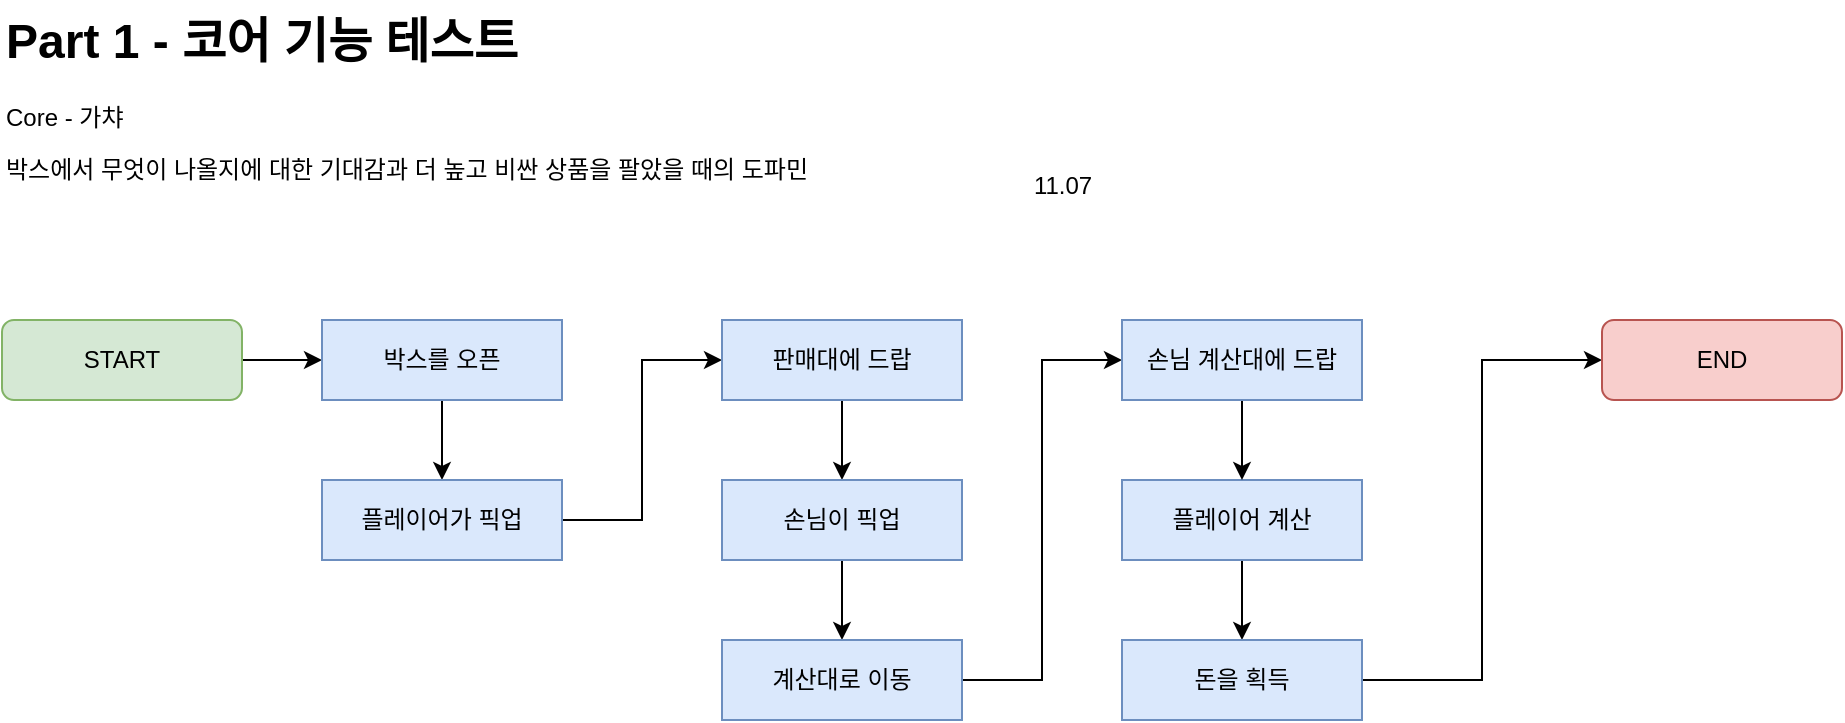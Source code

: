 <mxfile version="24.7.17" pages="4">
  <diagram name="전체 시나리오" id="DOYJuDzAEhyiMmyvPIrc">
    <mxGraphModel dx="2963" dy="1720" grid="1" gridSize="10" guides="1" tooltips="1" connect="1" arrows="1" fold="1" page="1" pageScale="1" pageWidth="827" pageHeight="1169" math="0" shadow="0">
      <root>
        <mxCell id="0" />
        <mxCell id="1" parent="0" />
        <mxCell id="jv8xwE2ndzLyY_WKCRU7-3" value="&lt;h1 style=&quot;margin-top: 0px;&quot;&gt;Part 1 - 코어 기능 테스트&lt;/h1&gt;&lt;p&gt;Core - 가챠&lt;/p&gt;&lt;p&gt;박스에서 무엇이 나올지에 대한 기대감과 더 높고 비싼 상품을 팔았을 때의 도파민&lt;/p&gt;" style="text;html=1;whiteSpace=wrap;overflow=hidden;rounded=0;" parent="1" vertex="1">
          <mxGeometry x="40" y="40" width="440" height="110" as="geometry" />
        </mxCell>
        <mxCell id="jv8xwE2ndzLyY_WKCRU7-11" value="" style="edgeStyle=orthogonalEdgeStyle;rounded=0;orthogonalLoop=1;jettySize=auto;html=1;" parent="1" source="jv8xwE2ndzLyY_WKCRU7-4" target="jv8xwE2ndzLyY_WKCRU7-5" edge="1">
          <mxGeometry relative="1" as="geometry" />
        </mxCell>
        <mxCell id="jv8xwE2ndzLyY_WKCRU7-4" value="START" style="rounded=1;whiteSpace=wrap;html=1;fillColor=#d5e8d4;strokeColor=#82b366;" parent="1" vertex="1">
          <mxGeometry x="40" y="200" width="120" height="40" as="geometry" />
        </mxCell>
        <mxCell id="jv8xwE2ndzLyY_WKCRU7-12" value="" style="edgeStyle=orthogonalEdgeStyle;rounded=0;orthogonalLoop=1;jettySize=auto;html=1;" parent="1" source="jv8xwE2ndzLyY_WKCRU7-5" target="jv8xwE2ndzLyY_WKCRU7-6" edge="1">
          <mxGeometry relative="1" as="geometry" />
        </mxCell>
        <mxCell id="jv8xwE2ndzLyY_WKCRU7-5" value="박스를 오픈" style="rounded=0;whiteSpace=wrap;html=1;fillColor=#dae8fc;strokeColor=#6c8ebf;" parent="1" vertex="1">
          <mxGeometry x="200" y="200" width="120" height="40" as="geometry" />
        </mxCell>
        <mxCell id="-ojY_TbJWEaNhWdbn5IG-2" style="edgeStyle=orthogonalEdgeStyle;rounded=0;orthogonalLoop=1;jettySize=auto;html=1;entryX=0;entryY=0.5;entryDx=0;entryDy=0;" parent="1" source="jv8xwE2ndzLyY_WKCRU7-6" target="jv8xwE2ndzLyY_WKCRU7-7" edge="1">
          <mxGeometry relative="1" as="geometry" />
        </mxCell>
        <mxCell id="jv8xwE2ndzLyY_WKCRU7-6" value="플레이어가 픽업" style="rounded=0;whiteSpace=wrap;html=1;fillColor=#dae8fc;strokeColor=#6c8ebf;" parent="1" vertex="1">
          <mxGeometry x="200" y="280" width="120" height="40" as="geometry" />
        </mxCell>
        <mxCell id="-ojY_TbJWEaNhWdbn5IG-3" value="" style="edgeStyle=orthogonalEdgeStyle;rounded=0;orthogonalLoop=1;jettySize=auto;html=1;" parent="1" source="jv8xwE2ndzLyY_WKCRU7-7" target="jv8xwE2ndzLyY_WKCRU7-8" edge="1">
          <mxGeometry relative="1" as="geometry" />
        </mxCell>
        <mxCell id="jv8xwE2ndzLyY_WKCRU7-7" value="판매대에 드랍" style="rounded=0;whiteSpace=wrap;html=1;fillColor=#dae8fc;strokeColor=#6c8ebf;" parent="1" vertex="1">
          <mxGeometry x="400" y="200" width="120" height="40" as="geometry" />
        </mxCell>
        <mxCell id="-ojY_TbJWEaNhWdbn5IG-4" style="edgeStyle=orthogonalEdgeStyle;rounded=0;orthogonalLoop=1;jettySize=auto;html=1;entryX=0.5;entryY=0;entryDx=0;entryDy=0;" parent="1" source="jv8xwE2ndzLyY_WKCRU7-8" target="jv8xwE2ndzLyY_WKCRU7-9" edge="1">
          <mxGeometry relative="1" as="geometry" />
        </mxCell>
        <mxCell id="jv8xwE2ndzLyY_WKCRU7-8" value="손님이 픽업" style="rounded=0;whiteSpace=wrap;html=1;fillColor=#dae8fc;strokeColor=#6c8ebf;" parent="1" vertex="1">
          <mxGeometry x="400" y="280" width="120" height="40" as="geometry" />
        </mxCell>
        <mxCell id="-ojY_TbJWEaNhWdbn5IG-7" style="edgeStyle=orthogonalEdgeStyle;rounded=0;orthogonalLoop=1;jettySize=auto;html=1;entryX=0;entryY=0.5;entryDx=0;entryDy=0;" parent="1" source="jv8xwE2ndzLyY_WKCRU7-9" target="-ojY_TbJWEaNhWdbn5IG-5" edge="1">
          <mxGeometry relative="1" as="geometry" />
        </mxCell>
        <mxCell id="jv8xwE2ndzLyY_WKCRU7-9" value="계산대로 이동" style="rounded=0;whiteSpace=wrap;html=1;fillColor=#dae8fc;strokeColor=#6c8ebf;" parent="1" vertex="1">
          <mxGeometry x="400" y="360" width="120" height="40" as="geometry" />
        </mxCell>
        <mxCell id="jv8xwE2ndzLyY_WKCRU7-19" value="" style="edgeStyle=orthogonalEdgeStyle;rounded=0;orthogonalLoop=1;jettySize=auto;html=1;" parent="1" source="jv8xwE2ndzLyY_WKCRU7-16" target="jv8xwE2ndzLyY_WKCRU7-18" edge="1">
          <mxGeometry relative="1" as="geometry" />
        </mxCell>
        <mxCell id="jv8xwE2ndzLyY_WKCRU7-16" value="플레이어 계산" style="rounded=0;whiteSpace=wrap;html=1;fillColor=#dae8fc;strokeColor=#6c8ebf;" parent="1" vertex="1">
          <mxGeometry x="600" y="280" width="120" height="40" as="geometry" />
        </mxCell>
        <mxCell id="jv8xwE2ndzLyY_WKCRU7-22" style="edgeStyle=orthogonalEdgeStyle;rounded=0;orthogonalLoop=1;jettySize=auto;html=1;entryX=0;entryY=0.5;entryDx=0;entryDy=0;" parent="1" source="jv8xwE2ndzLyY_WKCRU7-18" target="jv8xwE2ndzLyY_WKCRU7-21" edge="1">
          <mxGeometry relative="1" as="geometry" />
        </mxCell>
        <mxCell id="jv8xwE2ndzLyY_WKCRU7-18" value="돈을 획득" style="rounded=0;whiteSpace=wrap;html=1;fillColor=#dae8fc;strokeColor=#6c8ebf;" parent="1" vertex="1">
          <mxGeometry x="600" y="360" width="120" height="40" as="geometry" />
        </mxCell>
        <mxCell id="jv8xwE2ndzLyY_WKCRU7-21" value="END" style="rounded=1;whiteSpace=wrap;html=1;fillColor=#f8cecc;strokeColor=#b85450;" parent="1" vertex="1">
          <mxGeometry x="840" y="200" width="120" height="40" as="geometry" />
        </mxCell>
        <mxCell id="-ojY_TbJWEaNhWdbn5IG-6" value="" style="edgeStyle=orthogonalEdgeStyle;rounded=0;orthogonalLoop=1;jettySize=auto;html=1;" parent="1" source="-ojY_TbJWEaNhWdbn5IG-5" target="jv8xwE2ndzLyY_WKCRU7-16" edge="1">
          <mxGeometry relative="1" as="geometry" />
        </mxCell>
        <mxCell id="-ojY_TbJWEaNhWdbn5IG-5" value="손님 계산대에 드랍" style="rounded=0;whiteSpace=wrap;html=1;fillColor=#dae8fc;strokeColor=#6c8ebf;" parent="1" vertex="1">
          <mxGeometry x="600" y="200" width="120" height="40" as="geometry" />
        </mxCell>
        <mxCell id="F43POZafzMb2VDVnIPFl-1" value="11.07" style="text;html=1;align=center;verticalAlign=middle;resizable=0;points=[];autosize=1;strokeColor=none;fillColor=none;" vertex="1" parent="1">
          <mxGeometry x="545" y="118" width="50" height="30" as="geometry" />
        </mxCell>
      </root>
    </mxGraphModel>
  </diagram>
  <diagram id="S6JVJ0GuF54kaxucYCdO" name="Part 1 기획">
    <mxGraphModel dx="1185" dy="688" grid="1" gridSize="10" guides="1" tooltips="1" connect="1" arrows="1" fold="1" page="1" pageScale="1" pageWidth="827" pageHeight="1169" math="0" shadow="0">
      <root>
        <mxCell id="0" />
        <mxCell id="1" parent="0" />
        <mxCell id="uD40q09yweiVoNbrNupI-1" value="&lt;h1 style=&quot;margin-top: 0px;&quot;&gt;Part 1 - 코어 기능 테스트&lt;/h1&gt;&lt;p&gt;Core - 가챠&lt;/p&gt;&lt;p&gt;박스에서 무엇이 나올지에 대한 기대감과 더 높고 비싼 상품을 팔았을 때의 도파민&lt;/p&gt;" style="text;html=1;whiteSpace=wrap;overflow=hidden;rounded=0;" parent="1" vertex="1">
          <mxGeometry x="40" y="40" width="440" height="110" as="geometry" />
        </mxCell>
        <mxCell id="uD40q09yweiVoNbrNupI-2" value="" style="edgeStyle=orthogonalEdgeStyle;rounded=0;orthogonalLoop=1;jettySize=auto;html=1;" parent="1" source="uD40q09yweiVoNbrNupI-3" target="uD40q09yweiVoNbrNupI-5" edge="1">
          <mxGeometry relative="1" as="geometry" />
        </mxCell>
        <mxCell id="uD40q09yweiVoNbrNupI-3" value="START" style="rounded=1;whiteSpace=wrap;html=1;fillColor=#d5e8d4;strokeColor=#82b366;" parent="1" vertex="1">
          <mxGeometry x="40" y="200" width="120" height="40" as="geometry" />
        </mxCell>
        <mxCell id="uD40q09yweiVoNbrNupI-4" value="" style="edgeStyle=orthogonalEdgeStyle;rounded=0;orthogonalLoop=1;jettySize=auto;html=1;" parent="1" source="uD40q09yweiVoNbrNupI-5" target="uD40q09yweiVoNbrNupI-7" edge="1">
          <mxGeometry relative="1" as="geometry" />
        </mxCell>
        <mxCell id="uD40q09yweiVoNbrNupI-5" value="박스를 오픈" style="rounded=0;whiteSpace=wrap;html=1;" parent="1" vertex="1">
          <mxGeometry x="200" y="200" width="120" height="40" as="geometry" />
        </mxCell>
        <mxCell id="uD40q09yweiVoNbrNupI-6" value="" style="edgeStyle=orthogonalEdgeStyle;rounded=0;orthogonalLoop=1;jettySize=auto;html=1;" parent="1" source="uD40q09yweiVoNbrNupI-7" target="uD40q09yweiVoNbrNupI-9" edge="1">
          <mxGeometry relative="1" as="geometry" />
        </mxCell>
        <mxCell id="uD40q09yweiVoNbrNupI-7" value="플레이어가 픽업" style="rounded=0;whiteSpace=wrap;html=1;" parent="1" vertex="1">
          <mxGeometry x="360" y="200" width="120" height="40" as="geometry" />
        </mxCell>
        <mxCell id="uD40q09yweiVoNbrNupI-8" style="edgeStyle=orthogonalEdgeStyle;rounded=0;orthogonalLoop=1;jettySize=auto;html=1;entryX=0;entryY=0.5;entryDx=0;entryDy=0;" parent="1" source="uD40q09yweiVoNbrNupI-9" target="uD40q09yweiVoNbrNupI-11" edge="1">
          <mxGeometry relative="1" as="geometry" />
        </mxCell>
        <mxCell id="uD40q09yweiVoNbrNupI-9" value="판매대에 드랍" style="rounded=0;whiteSpace=wrap;html=1;" parent="1" vertex="1">
          <mxGeometry x="360" y="280" width="120" height="40" as="geometry" />
        </mxCell>
        <mxCell id="uD40q09yweiVoNbrNupI-10" value="" style="edgeStyle=orthogonalEdgeStyle;rounded=0;orthogonalLoop=1;jettySize=auto;html=1;" parent="1" source="uD40q09yweiVoNbrNupI-11" target="uD40q09yweiVoNbrNupI-13" edge="1">
          <mxGeometry relative="1" as="geometry" />
        </mxCell>
        <mxCell id="uD40q09yweiVoNbrNupI-11" value="손님이 픽업" style="rounded=0;whiteSpace=wrap;html=1;" parent="1" vertex="1">
          <mxGeometry x="520" y="200" width="120" height="40" as="geometry" />
        </mxCell>
        <mxCell id="uD40q09yweiVoNbrNupI-12" style="edgeStyle=orthogonalEdgeStyle;rounded=0;orthogonalLoop=1;jettySize=auto;html=1;entryX=0;entryY=0.5;entryDx=0;entryDy=0;" parent="1" source="uD40q09yweiVoNbrNupI-13" target="uD40q09yweiVoNbrNupI-15" edge="1">
          <mxGeometry relative="1" as="geometry" />
        </mxCell>
        <mxCell id="uD40q09yweiVoNbrNupI-13" value="계산대로 이동" style="rounded=0;whiteSpace=wrap;html=1;" parent="1" vertex="1">
          <mxGeometry x="520" y="280" width="120" height="40" as="geometry" />
        </mxCell>
        <mxCell id="uD40q09yweiVoNbrNupI-14" value="" style="edgeStyle=orthogonalEdgeStyle;rounded=0;orthogonalLoop=1;jettySize=auto;html=1;" parent="1" source="uD40q09yweiVoNbrNupI-15" target="uD40q09yweiVoNbrNupI-17" edge="1">
          <mxGeometry relative="1" as="geometry" />
        </mxCell>
        <mxCell id="uD40q09yweiVoNbrNupI-15" value="플레이어 계산" style="rounded=0;whiteSpace=wrap;html=1;" parent="1" vertex="1">
          <mxGeometry x="680" y="200" width="120" height="40" as="geometry" />
        </mxCell>
        <mxCell id="uD40q09yweiVoNbrNupI-16" style="edgeStyle=orthogonalEdgeStyle;rounded=0;orthogonalLoop=1;jettySize=auto;html=1;entryX=0;entryY=0.5;entryDx=0;entryDy=0;" parent="1" source="uD40q09yweiVoNbrNupI-17" target="uD40q09yweiVoNbrNupI-18" edge="1">
          <mxGeometry relative="1" as="geometry" />
        </mxCell>
        <mxCell id="uD40q09yweiVoNbrNupI-17" value="돈을 획득" style="rounded=0;whiteSpace=wrap;html=1;" parent="1" vertex="1">
          <mxGeometry x="680" y="280" width="120" height="40" as="geometry" />
        </mxCell>
        <mxCell id="uD40q09yweiVoNbrNupI-18" value="END" style="rounded=1;whiteSpace=wrap;html=1;fillColor=#f8cecc;strokeColor=#b85450;" parent="1" vertex="1">
          <mxGeometry x="840" y="200" width="120" height="40" as="geometry" />
        </mxCell>
        <mxCell id="uD40q09yweiVoNbrNupI-19" value="&lt;h1 style=&quot;margin-top: 0px;&quot;&gt;시나리오 - 박스 오픈&lt;/h1&gt;&lt;p&gt;플레이어가 박스에게 오픈을 요청&lt;/p&gt;&lt;p&gt;박스를 오픈&lt;/p&gt;&lt;p&gt;아이템 표시&lt;/p&gt;" style="text;html=1;whiteSpace=wrap;overflow=hidden;rounded=0;" parent="1" vertex="1">
          <mxGeometry x="40" y="400" width="260" height="120" as="geometry" />
        </mxCell>
        <mxCell id="uD40q09yweiVoNbrNupI-20" value="&lt;h1 style=&quot;margin-top: 0px;&quot;&gt;시나리오 - 아이템 드랍&lt;/h1&gt;&lt;p&gt;플레이어가 판매대로 이동&lt;/p&gt;&lt;p&gt;판매대에 놓을 수 있는 만큼 아이템을 놓는다.&lt;/p&gt;" style="text;html=1;whiteSpace=wrap;overflow=hidden;rounded=0;" parent="1" vertex="1">
          <mxGeometry x="370" y="400" width="260" height="120" as="geometry" />
        </mxCell>
        <mxCell id="uD40q09yweiVoNbrNupI-21" value="&lt;h1 style=&quot;margin-top: 0px;&quot;&gt;시나리오 - 손님 픽업&lt;/h1&gt;&lt;p&gt;손님이 판매대로 이동&lt;/p&gt;&lt;p&gt;판매대에 가장 뒤에 놓인 상품을 픽업한다.&lt;/p&gt;" style="text;html=1;whiteSpace=wrap;overflow=hidden;rounded=0;" parent="1" vertex="1">
          <mxGeometry x="680" y="400" width="260" height="100" as="geometry" />
        </mxCell>
        <mxCell id="uD40q09yweiVoNbrNupI-22" value="&lt;h1 style=&quot;margin-top: 0px;&quot;&gt;시나리오 - 손님 계산&lt;/h1&gt;&lt;p&gt;손님이 계산대로 이동&lt;/p&gt;&lt;p&gt;플레이어가 근처에 있다면 계산하고 돈을 준다.&lt;/p&gt;" style="text;html=1;whiteSpace=wrap;overflow=hidden;rounded=0;" parent="1" vertex="1">
          <mxGeometry x="680" y="520" width="260" height="120" as="geometry" />
        </mxCell>
        <mxCell id="uD40q09yweiVoNbrNupI-23" value="&lt;h1 style=&quot;margin-top: 0px;&quot;&gt;시나리오 - 판매대&lt;/h1&gt;&lt;p&gt;플레이어가 아이템을 놓으면&lt;/p&gt;&lt;p&gt;스택형태로 쌓는다.&lt;/p&gt;&lt;p&gt;&lt;br&gt;&lt;/p&gt;&lt;p&gt;손님이 아이템을 가져갈려고 하면&lt;/p&gt;&lt;p&gt;가장 Top에 있는 아이템을 준다.&lt;/p&gt;" style="text;html=1;whiteSpace=wrap;overflow=hidden;rounded=0;" parent="1" vertex="1">
          <mxGeometry x="370" y="560" width="260" height="190" as="geometry" />
        </mxCell>
        <mxCell id="uD40q09yweiVoNbrNupI-24" value="&lt;h1 style=&quot;margin-top: 0px;&quot;&gt;시나리오 - 계산대&lt;/h1&gt;&lt;p&gt;손님이 계산대로 이동을 요청&lt;/p&gt;&lt;p&gt;현재 대기하고 있는 손님이 없다면 계산대 위치 값을 건네준다.&lt;/p&gt;&lt;p&gt;대기 손님이 있다면 가장 뒤에 손님 한칸 뒤에 위치 값을 건네준다.&lt;/p&gt;&lt;p&gt;계산대에서 기달리고 있는 모든 손님에 알고 있고&lt;/p&gt;&lt;p&gt;계산이 끝나면 한칸씩 이동하라고 요청한다.&lt;/p&gt;" style="text;html=1;whiteSpace=wrap;overflow=hidden;rounded=0;" parent="1" vertex="1">
          <mxGeometry x="960" y="400" width="390" height="170" as="geometry" />
        </mxCell>
        <mxCell id="uD40q09yweiVoNbrNupI-25" value="&lt;h1 style=&quot;margin-top: 0px;&quot;&gt;시나리오 - 아이템 픽업&lt;/h1&gt;&lt;p&gt;플레이어가 열린 상자에게 아이템을 픽업한다.&lt;/p&gt;&lt;p&gt;여러개의 아이템을 픽업할 경우 스택형태로 쌓인다.&lt;/p&gt;&lt;p&gt;&lt;br&gt;&lt;/p&gt;" style="text;html=1;whiteSpace=wrap;overflow=hidden;rounded=0;" parent="1" vertex="1">
          <mxGeometry x="40" y="560" width="260" height="120" as="geometry" />
        </mxCell>
        <mxCell id="uD40q09yweiVoNbrNupI-26" value="&lt;h1 style=&quot;margin-top: 0px;&quot;&gt;시나리오 - 박스 아이템 소진&lt;/h1&gt;&lt;p&gt;열린 박스가 더 이상 아이템이 없는 경우&lt;/p&gt;&lt;p&gt;내용물이 없는 박스로 변경&lt;/p&gt;&lt;p&gt;박스를 지운다.&lt;/p&gt;" style="text;html=1;whiteSpace=wrap;overflow=hidden;rounded=0;" parent="1" vertex="1">
          <mxGeometry x="40" y="720" width="310" height="120" as="geometry" />
        </mxCell>
        <mxCell id="sUvml_0UikpAhrxS5rQI-1" value="&lt;h1 style=&quot;margin-top: 0px;&quot;&gt;박스&lt;/h1&gt;&lt;p&gt;&lt;span style=&quot;font-size: 14px;&quot;&gt;기능&lt;/span&gt;&lt;/p&gt;&lt;p&gt;&lt;/p&gt;&lt;ul&gt;&lt;li&gt;&lt;span style=&quot;font-size: 14px;&quot;&gt;Open&lt;/span&gt;&lt;/li&gt;&lt;li&gt;&lt;span style=&quot;font-size: 14px;&quot;&gt;SendItem&lt;/span&gt;&lt;/li&gt;&lt;li&gt;&lt;span style=&quot;font-size: 14px;&quot;&gt;Broken&lt;/span&gt;&lt;/li&gt;&lt;li&gt;&lt;span style=&quot;font-size: 14px;&quot;&gt;CreateItem&lt;/span&gt;&lt;/li&gt;&lt;/ul&gt;&lt;div&gt;&lt;span style=&quot;font-size: 14px;&quot;&gt;알고있는거&lt;/span&gt;&lt;/div&gt;&lt;div&gt;&lt;ul&gt;&lt;li&gt;&lt;span style=&quot;font-size: 14px;&quot;&gt;자신의 상태 (New, Open, Broken)&lt;/span&gt;&lt;/li&gt;&lt;li&gt;&lt;span style=&quot;font-size: 14px;&quot;&gt;나올 수 있는 아이템의 원본&lt;/span&gt;&lt;/li&gt;&lt;li&gt;&lt;span style=&quot;font-size: 14px;&quot;&gt;해당 박스가 생성할 수 있는 아이템 갯수&lt;/span&gt;&lt;/li&gt;&lt;li&gt;&lt;span style=&quot;font-size: 14px;&quot;&gt;자신의 상태가 변경되었다고 알리는 이벤트&lt;/span&gt;&lt;/li&gt;&lt;/ul&gt;&lt;/div&gt;&lt;p&gt;&lt;/p&gt;" style="text;html=1;whiteSpace=wrap;overflow=hidden;rounded=0;" parent="1" vertex="1">
          <mxGeometry x="40" y="920" width="350" height="270" as="geometry" />
        </mxCell>
        <mxCell id="sUvml_0UikpAhrxS5rQI-4" value="&lt;h1 style=&quot;margin-top: 0px;&quot;&gt;플레이어&lt;/h1&gt;&lt;p&gt;&lt;span style=&quot;font-size: 14px;&quot;&gt;기능&lt;/span&gt;&lt;/p&gt;&lt;p&gt;&lt;/p&gt;&lt;ul&gt;&lt;li&gt;&lt;span style=&quot;font-size: 14px;&quot;&gt;Move&lt;/span&gt;&lt;/li&gt;&lt;li&gt;&lt;span style=&quot;font-size: 14px;&quot;&gt;PlayerInput&lt;/span&gt;&lt;/li&gt;&lt;li&gt;&lt;span style=&quot;font-size: 14px;&quot;&gt;PickUp&lt;/span&gt;&lt;/li&gt;&lt;li&gt;&lt;span style=&quot;font-size: 14px;&quot;&gt;Drop&lt;/span&gt;&lt;/li&gt;&lt;/ul&gt;&lt;div&gt;&lt;span style=&quot;font-size: 14px;&quot;&gt;알고있는거&lt;/span&gt;&lt;/div&gt;&lt;div&gt;&lt;ul&gt;&lt;li&gt;&lt;span style=&quot;font-size: 14px;&quot;&gt;이동 속도&lt;/span&gt;&lt;/li&gt;&lt;li&gt;&lt;span style=&quot;font-size: 14px;&quot;&gt;회전 속도&lt;/span&gt;&lt;/li&gt;&lt;li&gt;&lt;span style=&quot;font-size: 14px;&quot;&gt;들 수 있는 아이템들&lt;/span&gt;&lt;/li&gt;&lt;li&gt;&lt;span style=&quot;font-size: 14px;&quot;&gt;최대로 들 수 있는 아이템의 갯수&lt;/span&gt;&lt;/li&gt;&lt;li&gt;&lt;span style=&quot;font-size: 14px;&quot;&gt;박스&lt;/span&gt;&lt;/li&gt;&lt;li&gt;&lt;span style=&quot;font-size: 14px;&quot;&gt;판매대&lt;/span&gt;&lt;/li&gt;&lt;li&gt;&lt;span style=&quot;font-size: 14px;&quot;&gt;계산대&lt;/span&gt;&lt;/li&gt;&lt;/ul&gt;&lt;/div&gt;&lt;p&gt;&lt;/p&gt;" style="text;html=1;whiteSpace=wrap;overflow=hidden;rounded=0;" parent="1" vertex="1">
          <mxGeometry x="520" y="920" width="290" height="330" as="geometry" />
        </mxCell>
        <mxCell id="sUvml_0UikpAhrxS5rQI-5" value="&lt;h1 style=&quot;margin-top: 0px;&quot;&gt;판매대&lt;/h1&gt;&lt;p&gt;&lt;span style=&quot;font-size: 14px;&quot;&gt;기능&lt;/span&gt;&lt;/p&gt;&lt;p&gt;&lt;/p&gt;&lt;ul&gt;&lt;li&gt;&lt;span style=&quot;font-size: 14px;&quot;&gt;PushItem&lt;/span&gt;&lt;/li&gt;&lt;li&gt;&lt;span style=&quot;font-size: 14px;&quot;&gt;PopItem&lt;/span&gt;&lt;/li&gt;&lt;/ul&gt;&lt;div&gt;&lt;span style=&quot;font-size: 14px;&quot;&gt;알고있는거&lt;/span&gt;&lt;/div&gt;&lt;div&gt;&lt;ul&gt;&lt;li&gt;&lt;span style=&quot;font-size: 14px;&quot;&gt;전시된 아이템&lt;/span&gt;&lt;/li&gt;&lt;li&gt;&lt;span style=&quot;font-size: 14px;&quot;&gt;전시 아이템이 놓일 위치들&lt;/span&gt;&lt;/li&gt;&lt;li&gt;&lt;span style=&quot;font-size: 14px;&quot;&gt;최대 전시될 수 있는 개수&lt;/span&gt;&lt;/li&gt;&lt;/ul&gt;&lt;/div&gt;&lt;p&gt;&lt;/p&gt;" style="text;html=1;whiteSpace=wrap;overflow=hidden;rounded=0;" parent="1" vertex="1">
          <mxGeometry x="1000" y="921" width="290" height="250" as="geometry" />
        </mxCell>
        <mxCell id="sUvml_0UikpAhrxS5rQI-7" value="&lt;h1 style=&quot;margin-top: 0px;&quot;&gt;손님&lt;/h1&gt;&lt;p&gt;&lt;span style=&quot;font-size: 14px;&quot;&gt;기능&lt;/span&gt;&lt;/p&gt;&lt;p&gt;&lt;/p&gt;&lt;ul&gt;&lt;li&gt;&lt;span style=&quot;font-size: 14px;&quot;&gt;Move&lt;/span&gt;&lt;/li&gt;&lt;li&gt;&lt;span style=&quot;font-size: 14px;&quot;&gt;PickUp&lt;/span&gt;&lt;/li&gt;&lt;li&gt;&lt;span style=&quot;font-size: 14px;&quot;&gt;Drop&lt;/span&gt;&lt;/li&gt;&lt;li&gt;&lt;span style=&quot;font-size: 14px;&quot;&gt;Exit&lt;/span&gt;&lt;/li&gt;&lt;/ul&gt;&lt;div&gt;&lt;span style=&quot;font-size: 14px;&quot;&gt;알고있는거&lt;/span&gt;&lt;/div&gt;&lt;div&gt;&lt;ul&gt;&lt;li&gt;&lt;span style=&quot;font-size: 14px;&quot;&gt;이동 속도&lt;/span&gt;&lt;/li&gt;&lt;li&gt;&lt;span style=&quot;font-size: 14px;&quot;&gt;회전 속도&lt;/span&gt;&lt;/li&gt;&lt;li&gt;&lt;span style=&quot;font-size: 14px;&quot;&gt;판매대&lt;/span&gt;&lt;/li&gt;&lt;li&gt;&lt;span style=&quot;font-size: 14px;&quot;&gt;계산대&lt;/span&gt;&lt;/li&gt;&lt;/ul&gt;&lt;/div&gt;&lt;p&gt;&lt;/p&gt;" style="text;html=1;whiteSpace=wrap;overflow=hidden;rounded=0;" parent="1" vertex="1">
          <mxGeometry x="1320" y="920" width="260" height="250" as="geometry" />
        </mxCell>
        <mxCell id="sUvml_0UikpAhrxS5rQI-8" value="&lt;h1 style=&quot;margin-top: 0px;&quot;&gt;계산대&lt;/h1&gt;&lt;p&gt;&lt;span style=&quot;font-size: 14px;&quot;&gt;기능&lt;/span&gt;&lt;/p&gt;&lt;p&gt;&lt;/p&gt;&lt;ul&gt;&lt;li&gt;&lt;span style=&quot;font-size: 14px;&quot;&gt;Calculation&lt;/span&gt;&lt;/li&gt;&lt;li&gt;&lt;span style=&quot;font-size: 14px;&quot;&gt;Waiting&lt;/span&gt;&lt;/li&gt;&lt;li&gt;&lt;span style=&quot;font-size: 14px;&quot;&gt;MoveToFront&lt;/span&gt;&lt;/li&gt;&lt;li&gt;&lt;span style=&quot;font-size: 14px;&quot;&gt;PushCustomer&lt;/span&gt;&lt;/li&gt;&lt;li&gt;&lt;span style=&quot;font-size: 14px;&quot;&gt;PopCustomer&lt;/span&gt;&lt;/li&gt;&lt;/ul&gt;&lt;div&gt;&lt;span style=&quot;font-size: 14px;&quot;&gt;알고있는거&lt;/span&gt;&lt;/div&gt;&lt;div&gt;&lt;ul&gt;&lt;li&gt;&lt;span style=&quot;font-size: 14px;&quot;&gt;대기하고 있는 손님들&lt;/span&gt;&lt;/li&gt;&lt;li&gt;&lt;span style=&quot;font-size: 14px;&quot;&gt;대기 간격&lt;/span&gt;&lt;/li&gt;&lt;li&gt;&lt;span style=&quot;font-size: 14px;&quot;&gt;구매 상품&lt;/span&gt;&lt;/li&gt;&lt;li&gt;&lt;span style=&quot;font-size: 14px;&quot;&gt;플레이어&lt;/span&gt;&lt;/li&gt;&lt;li&gt;&lt;span style=&quot;font-size: 14px;&quot;&gt;구매자(손님)&lt;/span&gt;&lt;/li&gt;&lt;/ul&gt;&lt;/div&gt;&lt;p&gt;&lt;/p&gt;" style="text;html=1;whiteSpace=wrap;overflow=hidden;rounded=0;" parent="1" vertex="1">
          <mxGeometry x="1570" y="920" width="260" height="301" as="geometry" />
        </mxCell>
        <mxCell id="fu6bBYtksZWmMK5vE7BI-13" value="&lt;h1 style=&quot;margin-top: 0px;&quot;&gt;Responsibility GuideLine&lt;/h1&gt;&lt;p&gt;&lt;font style=&quot;font-size: 15px;&quot;&gt;하는 것 (doing)&lt;/font&gt;&lt;/p&gt;&lt;p&gt;&lt;/p&gt;&lt;ul&gt;&lt;li&gt;&lt;font style=&quot;font-size: 12px;&quot;&gt;객체를 생성하거나 계산을 수행하는 등의 스스로 하는 것&lt;/font&gt;&lt;/li&gt;&lt;li&gt;&lt;font style=&quot;font-size: 12px;&quot;&gt;다른 객체의 행동을 시작시키는 것&lt;/font&gt;&lt;/li&gt;&lt;li&gt;&lt;font style=&quot;font-size: 12px;&quot;&gt;다른 객체의 활동을 제어하고 조절하는 것&lt;/font&gt;&lt;/li&gt;&lt;/ul&gt;&lt;div&gt;&lt;font style=&quot;font-size: 15px;&quot;&gt;아는 것(Knowing)&lt;/font&gt;&lt;/div&gt;&lt;div&gt;&lt;ul&gt;&lt;li style=&quot;&quot;&gt;사적인 정보에 관해 아는 것&lt;/li&gt;&lt;li style=&quot;&quot;&gt;관련된 객체에 관해 아는 것&lt;/li&gt;&lt;li style=&quot;&quot;&gt;자신이 유도하거나 계산할 수 있는 것에 관해 아는 것&lt;/li&gt;&lt;/ul&gt;&lt;/div&gt;&lt;p&gt;&lt;/p&gt;" style="text;html=1;whiteSpace=wrap;overflow=hidden;rounded=0;" parent="1" vertex="1">
          <mxGeometry x="40" y="1720" width="400" height="230" as="geometry" />
        </mxCell>
        <mxCell id="QmSfz0ItW3tHtR-JE2o_-13" value="" style="group" parent="1" vertex="1" connectable="0">
          <mxGeometry x="40" y="1280" width="400" height="326" as="geometry" />
        </mxCell>
        <mxCell id="XbUVRTc-IKrBI8jmzX6d-2" value="Box" style="rounded=0;whiteSpace=wrap;html=1;" parent="QmSfz0ItW3tHtR-JE2o_-13" vertex="1">
          <mxGeometry width="400" height="40" as="geometry" />
        </mxCell>
        <mxCell id="XbUVRTc-IKrBI8jmzX6d-3" value="Responsibility (책임)" style="swimlane;fontStyle=0;childLayout=stackLayout;horizontal=1;startSize=26;fillColor=none;horizontalStack=0;resizeParent=1;resizeParentMax=0;resizeLast=0;collapsible=1;marginBottom=0;html=1;" parent="QmSfz0ItW3tHtR-JE2o_-13" vertex="1">
          <mxGeometry y="40" width="400" height="182" as="geometry" />
        </mxCell>
        <mxCell id="XbUVRTc-IKrBI8jmzX6d-4" value="박스를 열어 아이템 랜덤하게 생성하고 랜덤한 갯수를 가질 수 있다." style="text;strokeColor=none;fillColor=none;align=left;verticalAlign=top;spacingLeft=4;spacingRight=4;overflow=hidden;rotatable=0;points=[[0,0.5],[1,0.5]];portConstraint=eastwest;whiteSpace=wrap;html=1;" parent="XbUVRTc-IKrBI8jmzX6d-3" vertex="1">
          <mxGeometry y="26" width="400" height="26" as="geometry" />
        </mxCell>
        <mxCell id="XbUVRTc-IKrBI8jmzX6d-6" value="생성된 아이템들에 대해서 알고 있다." style="text;strokeColor=none;fillColor=none;align=left;verticalAlign=top;spacingLeft=4;spacingRight=4;overflow=hidden;rotatable=0;points=[[0,0.5],[1,0.5]];portConstraint=eastwest;whiteSpace=wrap;html=1;" parent="XbUVRTc-IKrBI8jmzX6d-3" vertex="1">
          <mxGeometry y="52" width="400" height="26" as="geometry" />
        </mxCell>
        <mxCell id="XbUVRTc-IKrBI8jmzX6d-5" value="생성된 아이템을 다른 객체에 넘길 수 있다." style="text;strokeColor=none;fillColor=none;align=left;verticalAlign=top;spacingLeft=4;spacingRight=4;overflow=hidden;rotatable=0;points=[[0,0.5],[1,0.5]];portConstraint=eastwest;whiteSpace=wrap;html=1;" parent="XbUVRTc-IKrBI8jmzX6d-3" vertex="1">
          <mxGeometry y="78" width="400" height="26" as="geometry" />
        </mxCell>
        <mxCell id="XbUVRTc-IKrBI8jmzX6d-16" value="자신의 상태를 알고 있다." style="text;strokeColor=none;fillColor=none;align=left;verticalAlign=top;spacingLeft=4;spacingRight=4;overflow=hidden;rotatable=0;points=[[0,0.5],[1,0.5]];portConstraint=eastwest;whiteSpace=wrap;html=1;" parent="XbUVRTc-IKrBI8jmzX6d-3" vertex="1">
          <mxGeometry y="104" width="400" height="26" as="geometry" />
        </mxCell>
        <mxCell id="XbUVRTc-IKrBI8jmzX6d-7" value="생성된 아이템이 더 이상 없을 때 상자를 부실 수 있다." style="text;strokeColor=none;fillColor=none;align=left;verticalAlign=top;spacingLeft=4;spacingRight=4;overflow=hidden;rotatable=0;points=[[0,0.5],[1,0.5]];portConstraint=eastwest;whiteSpace=wrap;html=1;" parent="XbUVRTc-IKrBI8jmzX6d-3" vertex="1">
          <mxGeometry y="130" width="400" height="26" as="geometry" />
        </mxCell>
        <mxCell id="XbUVRTc-IKrBI8jmzX6d-13" value="상자가 부셔질 때를 알릴 수 있다." style="text;strokeColor=none;fillColor=none;align=left;verticalAlign=top;spacingLeft=4;spacingRight=4;overflow=hidden;rotatable=0;points=[[0,0.5],[1,0.5]];portConstraint=eastwest;whiteSpace=wrap;html=1;" parent="XbUVRTc-IKrBI8jmzX6d-3" vertex="1">
          <mxGeometry y="156" width="400" height="26" as="geometry" />
        </mxCell>
        <mxCell id="XbUVRTc-IKrBI8jmzX6d-8" value="Collaboration (협업)" style="swimlane;fontStyle=0;childLayout=stackLayout;horizontal=1;startSize=26;fillColor=none;horizontalStack=0;resizeParent=1;resizeParentMax=0;resizeLast=0;collapsible=1;marginBottom=0;html=1;swimlaneLine=1;" parent="QmSfz0ItW3tHtR-JE2o_-13" vertex="1">
          <mxGeometry y="222" width="400" height="104" as="geometry" />
        </mxCell>
        <mxCell id="XbUVRTc-IKrBI8jmzX6d-9" value="CreateItemProbabilityTable" style="text;strokeColor=none;fillColor=none;align=left;verticalAlign=top;spacingLeft=4;spacingRight=4;overflow=hidden;rotatable=0;points=[[0,0.5],[1,0.5]];portConstraint=eastwest;whiteSpace=wrap;html=1;" parent="XbUVRTc-IKrBI8jmzX6d-8" vertex="1">
          <mxGeometry y="26" width="400" height="26" as="geometry" />
        </mxCell>
        <mxCell id="XbUVRTc-IKrBI8jmzX6d-15" value="CreateItems" style="text;strokeColor=none;fillColor=none;align=left;verticalAlign=top;spacingLeft=4;spacingRight=4;overflow=hidden;rotatable=0;points=[[0,0.5],[1,0.5]];portConstraint=eastwest;whiteSpace=wrap;html=1;" parent="XbUVRTc-IKrBI8jmzX6d-8" vertex="1">
          <mxGeometry y="52" width="400" height="26" as="geometry" />
        </mxCell>
        <mxCell id="XbUVRTc-IKrBI8jmzX6d-14" value="Player" style="text;strokeColor=none;fillColor=none;align=left;verticalAlign=top;spacingLeft=4;spacingRight=4;overflow=hidden;rotatable=0;points=[[0,0.5],[1,0.5]];portConstraint=eastwest;whiteSpace=wrap;html=1;" parent="XbUVRTc-IKrBI8jmzX6d-8" vertex="1">
          <mxGeometry y="78" width="400" height="26" as="geometry" />
        </mxCell>
        <mxCell id="QmSfz0ItW3tHtR-JE2o_-2" value="Player" style="rounded=0;whiteSpace=wrap;html=1;" parent="1" vertex="1">
          <mxGeometry x="480" y="1280" width="400" height="40" as="geometry" />
        </mxCell>
        <mxCell id="QmSfz0ItW3tHtR-JE2o_-3" value="Responsibility (책임)" style="swimlane;fontStyle=0;childLayout=stackLayout;horizontal=1;startSize=26;fillColor=none;horizontalStack=0;resizeParent=1;resizeParentMax=0;resizeLast=0;collapsible=1;marginBottom=0;html=1;" parent="1" vertex="1">
          <mxGeometry x="480" y="1320" width="400" height="234" as="geometry" />
        </mxCell>
        <mxCell id="QmSfz0ItW3tHtR-JE2o_-4" value="PlayerInput에 Move를 연결 시킨다." style="text;strokeColor=none;fillColor=none;align=left;verticalAlign=top;spacingLeft=4;spacingRight=4;overflow=hidden;rotatable=0;points=[[0,0.5],[1,0.5]];portConstraint=eastwest;whiteSpace=wrap;html=1;" parent="QmSfz0ItW3tHtR-JE2o_-3" vertex="1">
          <mxGeometry y="26" width="400" height="26" as="geometry" />
        </mxCell>
        <mxCell id="QmSfz0ItW3tHtR-JE2o_-5" value="아이템을 픽업 할 수 있다." style="text;strokeColor=none;fillColor=none;align=left;verticalAlign=top;spacingLeft=4;spacingRight=4;overflow=hidden;rotatable=0;points=[[0,0.5],[1,0.5]];portConstraint=eastwest;whiteSpace=wrap;html=1;" parent="QmSfz0ItW3tHtR-JE2o_-3" vertex="1">
          <mxGeometry y="52" width="400" height="26" as="geometry" />
        </mxCell>
        <mxCell id="QmSfz0ItW3tHtR-JE2o_-6" value="아이템을 드랍할 수 있다." style="text;strokeColor=none;fillColor=none;align=left;verticalAlign=top;spacingLeft=4;spacingRight=4;overflow=hidden;rotatable=0;points=[[0,0.5],[1,0.5]];portConstraint=eastwest;whiteSpace=wrap;html=1;" parent="QmSfz0ItW3tHtR-JE2o_-3" vertex="1">
          <mxGeometry y="78" width="400" height="26" as="geometry" />
        </mxCell>
        <mxCell id="QmSfz0ItW3tHtR-JE2o_-17" value="박스를 열 수 있다." style="text;strokeColor=none;fillColor=none;align=left;verticalAlign=top;spacingLeft=4;spacingRight=4;overflow=hidden;rotatable=0;points=[[0,0.5],[1,0.5]];portConstraint=eastwest;whiteSpace=wrap;html=1;" parent="QmSfz0ItW3tHtR-JE2o_-3" vertex="1">
          <mxGeometry y="104" width="400" height="26" as="geometry" />
        </mxCell>
        <mxCell id="QmSfz0ItW3tHtR-JE2o_-21" value="박스에서 아이템을 픽업할 수 있다." style="text;strokeColor=none;fillColor=none;align=left;verticalAlign=top;spacingLeft=4;spacingRight=4;overflow=hidden;rotatable=0;points=[[0,0.5],[1,0.5]];portConstraint=eastwest;whiteSpace=wrap;html=1;" parent="QmSfz0ItW3tHtR-JE2o_-3" vertex="1">
          <mxGeometry y="130" width="400" height="26" as="geometry" />
        </mxCell>
        <mxCell id="QmSfz0ItW3tHtR-JE2o_-22" value="판매대에 아이템을 드랍할 수 있다." style="text;strokeColor=none;fillColor=none;align=left;verticalAlign=top;spacingLeft=4;spacingRight=4;overflow=hidden;rotatable=0;points=[[0,0.5],[1,0.5]];portConstraint=eastwest;whiteSpace=wrap;html=1;" parent="QmSfz0ItW3tHtR-JE2o_-3" vertex="1">
          <mxGeometry y="156" width="400" height="26" as="geometry" />
        </mxCell>
        <mxCell id="QmSfz0ItW3tHtR-JE2o_-18" value="계산대에서 계산 할 수 있다." style="text;strokeColor=none;fillColor=none;align=left;verticalAlign=top;spacingLeft=4;spacingRight=4;overflow=hidden;rotatable=0;points=[[0,0.5],[1,0.5]];portConstraint=eastwest;whiteSpace=wrap;html=1;" parent="QmSfz0ItW3tHtR-JE2o_-3" vertex="1">
          <mxGeometry y="182" width="400" height="26" as="geometry" />
        </mxCell>
        <mxCell id="QmSfz0ItW3tHtR-JE2o_-106" value="돈을 획득할 수 있다." style="text;strokeColor=none;fillColor=none;align=left;verticalAlign=top;spacingLeft=4;spacingRight=4;overflow=hidden;rotatable=0;points=[[0,0.5],[1,0.5]];portConstraint=eastwest;whiteSpace=wrap;html=1;" parent="QmSfz0ItW3tHtR-JE2o_-3" vertex="1">
          <mxGeometry y="208" width="400" height="26" as="geometry" />
        </mxCell>
        <mxCell id="QmSfz0ItW3tHtR-JE2o_-8" value="Collaboration (협업)" style="swimlane;fontStyle=0;childLayout=stackLayout;horizontal=1;startSize=26;fillColor=none;horizontalStack=0;resizeParent=1;resizeParentMax=0;resizeLast=0;collapsible=1;marginBottom=0;html=1;swimlaneLine=1;" parent="1" vertex="1">
          <mxGeometry x="480" y="1554" width="400" height="130" as="geometry" />
        </mxCell>
        <mxCell id="QmSfz0ItW3tHtR-JE2o_-9" value="PlayerInput" style="text;strokeColor=none;fillColor=none;align=left;verticalAlign=top;spacingLeft=4;spacingRight=4;overflow=hidden;rotatable=0;points=[[0,0.5],[1,0.5]];portConstraint=eastwest;whiteSpace=wrap;html=1;" parent="QmSfz0ItW3tHtR-JE2o_-8" vertex="1">
          <mxGeometry y="26" width="400" height="26" as="geometry" />
        </mxCell>
        <mxCell id="QmSfz0ItW3tHtR-JE2o_-10" value="Move" style="text;strokeColor=none;fillColor=none;align=left;verticalAlign=top;spacingLeft=4;spacingRight=4;overflow=hidden;rotatable=0;points=[[0,0.5],[1,0.5]];portConstraint=eastwest;whiteSpace=wrap;html=1;" parent="QmSfz0ItW3tHtR-JE2o_-8" vertex="1">
          <mxGeometry y="52" width="400" height="26" as="geometry" />
        </mxCell>
        <mxCell id="QmSfz0ItW3tHtR-JE2o_-19" value="Box" style="text;strokeColor=none;fillColor=none;align=left;verticalAlign=top;spacingLeft=4;spacingRight=4;overflow=hidden;rotatable=0;points=[[0,0.5],[1,0.5]];portConstraint=eastwest;whiteSpace=wrap;html=1;" parent="QmSfz0ItW3tHtR-JE2o_-8" vertex="1">
          <mxGeometry y="78" width="400" height="26" as="geometry" />
        </mxCell>
        <mxCell id="QmSfz0ItW3tHtR-JE2o_-11" value="PickUpAndDrop" style="text;strokeColor=none;fillColor=none;align=left;verticalAlign=top;spacingLeft=4;spacingRight=4;overflow=hidden;rotatable=0;points=[[0,0.5],[1,0.5]];portConstraint=eastwest;whiteSpace=wrap;html=1;" parent="QmSfz0ItW3tHtR-JE2o_-8" vertex="1">
          <mxGeometry y="104" width="400" height="26" as="geometry" />
        </mxCell>
        <mxCell id="QmSfz0ItW3tHtR-JE2o_-24" value="PlayerInput" style="rounded=0;whiteSpace=wrap;html=1;" parent="1" vertex="1">
          <mxGeometry x="920" y="1280" width="400" height="40" as="geometry" />
        </mxCell>
        <mxCell id="QmSfz0ItW3tHtR-JE2o_-25" value="Responsibility (책임)" style="swimlane;fontStyle=0;childLayout=stackLayout;horizontal=1;startSize=26;fillColor=none;horizontalStack=0;resizeParent=1;resizeParentMax=0;resizeLast=0;collapsible=1;marginBottom=0;html=1;" parent="1" vertex="1">
          <mxGeometry x="920" y="1320" width="400" height="104" as="geometry" />
        </mxCell>
        <mxCell id="QmSfz0ItW3tHtR-JE2o_-26" value="유저의 조작을 감지 할 수 있다." style="text;strokeColor=none;fillColor=none;align=left;verticalAlign=top;spacingLeft=4;spacingRight=4;overflow=hidden;rotatable=0;points=[[0,0.5],[1,0.5]];portConstraint=eastwest;whiteSpace=wrap;html=1;" parent="QmSfz0ItW3tHtR-JE2o_-25" vertex="1">
          <mxGeometry y="26" width="400" height="26" as="geometry" />
        </mxCell>
        <mxCell id="QmSfz0ItW3tHtR-JE2o_-38" value="Move을 연결 할 수 있다." style="text;strokeColor=none;fillColor=none;align=left;verticalAlign=top;spacingLeft=4;spacingRight=4;overflow=hidden;rotatable=0;points=[[0,0.5],[1,0.5]];portConstraint=eastwest;whiteSpace=wrap;html=1;" parent="QmSfz0ItW3tHtR-JE2o_-25" vertex="1">
          <mxGeometry y="52" width="400" height="26" as="geometry" />
        </mxCell>
        <mxCell id="QmSfz0ItW3tHtR-JE2o_-39" value="연결된 Move에 방향을 갱신한다." style="text;strokeColor=none;fillColor=none;align=left;verticalAlign=top;spacingLeft=4;spacingRight=4;overflow=hidden;rotatable=0;points=[[0,0.5],[1,0.5]];portConstraint=eastwest;whiteSpace=wrap;html=1;" parent="QmSfz0ItW3tHtR-JE2o_-25" vertex="1">
          <mxGeometry y="78" width="400" height="26" as="geometry" />
        </mxCell>
        <mxCell id="QmSfz0ItW3tHtR-JE2o_-33" value="Collaboration (협업)" style="swimlane;fontStyle=0;childLayout=stackLayout;horizontal=1;startSize=26;fillColor=none;horizontalStack=0;resizeParent=1;resizeParentMax=0;resizeLast=0;collapsible=1;marginBottom=0;html=1;swimlaneLine=1;" parent="1" vertex="1">
          <mxGeometry x="920" y="1424" width="400" height="52" as="geometry" />
        </mxCell>
        <mxCell id="QmSfz0ItW3tHtR-JE2o_-35" value="Move" style="text;strokeColor=none;fillColor=none;align=left;verticalAlign=top;spacingLeft=4;spacingRight=4;overflow=hidden;rotatable=0;points=[[0,0.5],[1,0.5]];portConstraint=eastwest;whiteSpace=wrap;html=1;" parent="QmSfz0ItW3tHtR-JE2o_-33" vertex="1">
          <mxGeometry y="26" width="400" height="26" as="geometry" />
        </mxCell>
        <mxCell id="QmSfz0ItW3tHtR-JE2o_-40" value="SalesStand" style="rounded=0;whiteSpace=wrap;html=1;" parent="1" vertex="1">
          <mxGeometry x="1360" y="1280" width="400" height="40" as="geometry" />
        </mxCell>
        <mxCell id="QmSfz0ItW3tHtR-JE2o_-41" value="Responsibility (책임)" style="swimlane;fontStyle=0;childLayout=stackLayout;horizontal=1;startSize=26;fillColor=none;horizontalStack=0;resizeParent=1;resizeParentMax=0;resizeLast=0;collapsible=1;marginBottom=0;html=1;" parent="1" vertex="1">
          <mxGeometry x="1360" y="1320" width="400" height="182" as="geometry" />
        </mxCell>
        <mxCell id="QmSfz0ItW3tHtR-JE2o_-42" value="아이템을 판매대에 넣을 수 있다." style="text;strokeColor=none;fillColor=none;align=left;verticalAlign=top;spacingLeft=4;spacingRight=4;overflow=hidden;rotatable=0;points=[[0,0.5],[1,0.5]];portConstraint=eastwest;whiteSpace=wrap;html=1;" parent="QmSfz0ItW3tHtR-JE2o_-41" vertex="1">
          <mxGeometry y="26" width="400" height="26" as="geometry" />
        </mxCell>
        <mxCell id="QmSfz0ItW3tHtR-JE2o_-43" value="아이템을 판매대에서 뺄 수 있다." style="text;strokeColor=none;fillColor=none;align=left;verticalAlign=top;spacingLeft=4;spacingRight=4;overflow=hidden;rotatable=0;points=[[0,0.5],[1,0.5]];portConstraint=eastwest;whiteSpace=wrap;html=1;" parent="QmSfz0ItW3tHtR-JE2o_-41" vertex="1">
          <mxGeometry y="52" width="400" height="26" as="geometry" />
        </mxCell>
        <mxCell id="QmSfz0ItW3tHtR-JE2o_-44" value="판매대에 있는 아이템들을 알고 있다." style="text;strokeColor=none;fillColor=none;align=left;verticalAlign=top;spacingLeft=4;spacingRight=4;overflow=hidden;rotatable=0;points=[[0,0.5],[1,0.5]];portConstraint=eastwest;whiteSpace=wrap;html=1;" parent="QmSfz0ItW3tHtR-JE2o_-41" vertex="1">
          <mxGeometry y="78" width="400" height="26" as="geometry" />
        </mxCell>
        <mxCell id="QmSfz0ItW3tHtR-JE2o_-47" value="최대로 넣을 수 있는 아이템의 갯수를 알고 있다." style="text;strokeColor=none;fillColor=none;align=left;verticalAlign=top;spacingLeft=4;spacingRight=4;overflow=hidden;rotatable=0;points=[[0,0.5],[1,0.5]];portConstraint=eastwest;whiteSpace=wrap;html=1;" parent="QmSfz0ItW3tHtR-JE2o_-41" vertex="1">
          <mxGeometry y="104" width="400" height="26" as="geometry" />
        </mxCell>
        <mxCell id="QmSfz0ItW3tHtR-JE2o_-48" value="최대로 넣을 수 있는 아이템의 갯수를 알고 있다." style="text;strokeColor=none;fillColor=none;align=left;verticalAlign=top;spacingLeft=4;spacingRight=4;overflow=hidden;rotatable=0;points=[[0,0.5],[1,0.5]];portConstraint=eastwest;whiteSpace=wrap;html=1;" parent="QmSfz0ItW3tHtR-JE2o_-41" vertex="1">
          <mxGeometry y="130" width="400" height="26" as="geometry" />
        </mxCell>
        <mxCell id="QmSfz0ItW3tHtR-JE2o_-49" value="아이템이 놓일 위치들을 알고 있다." style="text;strokeColor=none;fillColor=none;align=left;verticalAlign=top;spacingLeft=4;spacingRight=4;overflow=hidden;rotatable=0;points=[[0,0.5],[1,0.5]];portConstraint=eastwest;whiteSpace=wrap;html=1;" parent="QmSfz0ItW3tHtR-JE2o_-41" vertex="1">
          <mxGeometry y="156" width="400" height="26" as="geometry" />
        </mxCell>
        <mxCell id="QmSfz0ItW3tHtR-JE2o_-45" value="Collaboration (협업)" style="swimlane;fontStyle=0;childLayout=stackLayout;horizontal=1;startSize=26;fillColor=none;horizontalStack=0;resizeParent=1;resizeParentMax=0;resizeLast=0;collapsible=1;marginBottom=0;html=1;swimlaneLine=1;" parent="1" vertex="1">
          <mxGeometry x="1360" y="1502" width="400" height="52" as="geometry" />
        </mxCell>
        <mxCell id="QmSfz0ItW3tHtR-JE2o_-46" value="PickUpAndDrop" style="text;strokeColor=none;fillColor=none;align=left;verticalAlign=top;spacingLeft=4;spacingRight=4;overflow=hidden;rotatable=0;points=[[0,0.5],[1,0.5]];portConstraint=eastwest;whiteSpace=wrap;html=1;" parent="QmSfz0ItW3tHtR-JE2o_-45" vertex="1">
          <mxGeometry y="26" width="400" height="26" as="geometry" />
        </mxCell>
        <mxCell id="QmSfz0ItW3tHtR-JE2o_-51" value="Move" style="rounded=0;whiteSpace=wrap;html=1;" parent="1" vertex="1">
          <mxGeometry x="480" y="1760" width="400" height="40" as="geometry" />
        </mxCell>
        <mxCell id="QmSfz0ItW3tHtR-JE2o_-52" value="Responsibility (책임)" style="swimlane;fontStyle=0;childLayout=stackLayout;horizontal=1;startSize=26;fillColor=none;horizontalStack=0;resizeParent=1;resizeParentMax=0;resizeLast=0;collapsible=1;marginBottom=0;html=1;" parent="1" vertex="1">
          <mxGeometry x="480" y="1800" width="400" height="104" as="geometry" />
        </mxCell>
        <mxCell id="QmSfz0ItW3tHtR-JE2o_-64" value="객체를 이동 시킬 수 있다." style="text;strokeColor=none;fillColor=none;align=left;verticalAlign=top;spacingLeft=4;spacingRight=4;overflow=hidden;rotatable=0;points=[[0,0.5],[1,0.5]];portConstraint=eastwest;whiteSpace=wrap;html=1;" parent="QmSfz0ItW3tHtR-JE2o_-52" vertex="1">
          <mxGeometry y="26" width="400" height="26" as="geometry" />
        </mxCell>
        <mxCell id="QmSfz0ItW3tHtR-JE2o_-78" value="이동 속도를 알고 있다." style="text;strokeColor=none;fillColor=none;align=left;verticalAlign=top;spacingLeft=4;spacingRight=4;overflow=hidden;rotatable=0;points=[[0,0.5],[1,0.5]];portConstraint=eastwest;whiteSpace=wrap;html=1;" parent="QmSfz0ItW3tHtR-JE2o_-52" vertex="1">
          <mxGeometry y="52" width="400" height="26" as="geometry" />
        </mxCell>
        <mxCell id="QmSfz0ItW3tHtR-JE2o_-79" value="회전 속도를 알고 있다." style="text;strokeColor=none;fillColor=none;align=left;verticalAlign=top;spacingLeft=4;spacingRight=4;overflow=hidden;rotatable=0;points=[[0,0.5],[1,0.5]];portConstraint=eastwest;whiteSpace=wrap;html=1;" parent="QmSfz0ItW3tHtR-JE2o_-52" vertex="1">
          <mxGeometry y="78" width="400" height="26" as="geometry" />
        </mxCell>
        <mxCell id="QmSfz0ItW3tHtR-JE2o_-59" value="Collaboration (협업)" style="swimlane;fontStyle=0;childLayout=stackLayout;horizontal=1;startSize=26;fillColor=none;horizontalStack=0;resizeParent=1;resizeParentMax=0;resizeLast=0;collapsible=1;marginBottom=0;html=1;swimlaneLine=1;" parent="1" vertex="1">
          <mxGeometry x="480" y="1904" width="400" height="52" as="geometry" />
        </mxCell>
        <mxCell id="QmSfz0ItW3tHtR-JE2o_-67" value="Customer" style="rounded=0;whiteSpace=wrap;html=1;" parent="1" vertex="1">
          <mxGeometry x="1800" y="1280" width="400" height="40" as="geometry" />
        </mxCell>
        <mxCell id="QmSfz0ItW3tHtR-JE2o_-68" value="Responsibility (책임)" style="swimlane;fontStyle=0;childLayout=stackLayout;horizontal=1;startSize=26;fillColor=none;horizontalStack=0;resizeParent=1;resizeParentMax=0;resizeLast=0;collapsible=1;marginBottom=0;html=1;" parent="1" vertex="1">
          <mxGeometry x="1800" y="1320" width="400" height="156" as="geometry" />
        </mxCell>
        <mxCell id="QmSfz0ItW3tHtR-JE2o_-69" value="AI가 지정한 경로에 맞추어 이동할 수 있다." style="text;strokeColor=none;fillColor=none;align=left;verticalAlign=top;spacingLeft=4;spacingRight=4;overflow=hidden;rotatable=0;points=[[0,0.5],[1,0.5]];portConstraint=eastwest;whiteSpace=wrap;html=1;" parent="QmSfz0ItW3tHtR-JE2o_-68" vertex="1">
          <mxGeometry y="26" width="400" height="26" as="geometry" />
        </mxCell>
        <mxCell id="QmSfz0ItW3tHtR-JE2o_-70" value="아이템을 픽업할 수 있다." style="text;strokeColor=none;fillColor=none;align=left;verticalAlign=top;spacingLeft=4;spacingRight=4;overflow=hidden;rotatable=0;points=[[0,0.5],[1,0.5]];portConstraint=eastwest;whiteSpace=wrap;html=1;" parent="QmSfz0ItW3tHtR-JE2o_-68" vertex="1">
          <mxGeometry y="52" width="400" height="26" as="geometry" />
        </mxCell>
        <mxCell id="QmSfz0ItW3tHtR-JE2o_-71" value="아이템을 드랍할 수 있다." style="text;strokeColor=none;fillColor=none;align=left;verticalAlign=top;spacingLeft=4;spacingRight=4;overflow=hidden;rotatable=0;points=[[0,0.5],[1,0.5]];portConstraint=eastwest;whiteSpace=wrap;html=1;" parent="QmSfz0ItW3tHtR-JE2o_-68" vertex="1">
          <mxGeometry y="78" width="400" height="26" as="geometry" />
        </mxCell>
        <mxCell id="QmSfz0ItW3tHtR-JE2o_-72" value="픽업한 아이템을 알고 있다." style="text;strokeColor=none;fillColor=none;align=left;verticalAlign=top;spacingLeft=4;spacingRight=4;overflow=hidden;rotatable=0;points=[[0,0.5],[1,0.5]];portConstraint=eastwest;whiteSpace=wrap;html=1;" parent="QmSfz0ItW3tHtR-JE2o_-68" vertex="1">
          <mxGeometry y="104" width="400" height="26" as="geometry" />
        </mxCell>
        <mxCell id="QmSfz0ItW3tHtR-JE2o_-73" value="가게의 밖으로 나갈 수 있다." style="text;strokeColor=none;fillColor=none;align=left;verticalAlign=top;spacingLeft=4;spacingRight=4;overflow=hidden;rotatable=0;points=[[0,0.5],[1,0.5]];portConstraint=eastwest;whiteSpace=wrap;html=1;" parent="QmSfz0ItW3tHtR-JE2o_-68" vertex="1">
          <mxGeometry y="130" width="400" height="26" as="geometry" />
        </mxCell>
        <mxCell id="QmSfz0ItW3tHtR-JE2o_-74" value="Collaboration (협업)" style="swimlane;fontStyle=0;childLayout=stackLayout;horizontal=1;startSize=26;fillColor=none;horizontalStack=0;resizeParent=1;resizeParentMax=0;resizeLast=0;collapsible=1;marginBottom=0;html=1;swimlaneLine=1;" parent="1" vertex="1">
          <mxGeometry x="1800" y="1476" width="400" height="104" as="geometry" />
        </mxCell>
        <mxCell id="QmSfz0ItW3tHtR-JE2o_-75" value="PathAI" style="text;strokeColor=none;fillColor=none;align=left;verticalAlign=top;spacingLeft=4;spacingRight=4;overflow=hidden;rotatable=0;points=[[0,0.5],[1,0.5]];portConstraint=eastwest;whiteSpace=wrap;html=1;" parent="QmSfz0ItW3tHtR-JE2o_-74" vertex="1">
          <mxGeometry y="26" width="400" height="26" as="geometry" />
        </mxCell>
        <mxCell id="QmSfz0ItW3tHtR-JE2o_-76" value="Move" style="text;strokeColor=none;fillColor=none;align=left;verticalAlign=top;spacingLeft=4;spacingRight=4;overflow=hidden;rotatable=0;points=[[0,0.5],[1,0.5]];portConstraint=eastwest;whiteSpace=wrap;html=1;" parent="QmSfz0ItW3tHtR-JE2o_-74" vertex="1">
          <mxGeometry y="52" width="400" height="26" as="geometry" />
        </mxCell>
        <mxCell id="QmSfz0ItW3tHtR-JE2o_-77" value="PickUpAndDrop" style="text;strokeColor=none;fillColor=none;align=left;verticalAlign=top;spacingLeft=4;spacingRight=4;overflow=hidden;rotatable=0;points=[[0,0.5],[1,0.5]];portConstraint=eastwest;whiteSpace=wrap;html=1;" parent="QmSfz0ItW3tHtR-JE2o_-74" vertex="1">
          <mxGeometry y="78" width="400" height="26" as="geometry" />
        </mxCell>
        <mxCell id="QmSfz0ItW3tHtR-JE2o_-80" value="PickUpAndDrop" style="rounded=0;whiteSpace=wrap;html=1;" parent="1" vertex="1">
          <mxGeometry x="920" y="1760" width="400" height="40" as="geometry" />
        </mxCell>
        <mxCell id="QmSfz0ItW3tHtR-JE2o_-81" value="Responsibility (책임)" style="swimlane;fontStyle=0;childLayout=stackLayout;horizontal=1;startSize=26;fillColor=none;horizontalStack=0;resizeParent=1;resizeParentMax=0;resizeLast=0;collapsible=1;marginBottom=0;html=1;" parent="1" vertex="1">
          <mxGeometry x="920" y="1800" width="400" height="182" as="geometry" />
        </mxCell>
        <mxCell id="QmSfz0ItW3tHtR-JE2o_-82" value="아이템을 픽업할 수 있다." style="text;strokeColor=none;fillColor=none;align=left;verticalAlign=top;spacingLeft=4;spacingRight=4;overflow=hidden;rotatable=0;points=[[0,0.5],[1,0.5]];portConstraint=eastwest;whiteSpace=wrap;html=1;" parent="QmSfz0ItW3tHtR-JE2o_-81" vertex="1">
          <mxGeometry y="26" width="400" height="26" as="geometry" />
        </mxCell>
        <mxCell id="QmSfz0ItW3tHtR-JE2o_-83" value="아이템 픽업" style="text;strokeColor=none;fillColor=none;align=left;verticalAlign=top;spacingLeft=4;spacingRight=4;overflow=hidden;rotatable=0;points=[[0,0.5],[1,0.5]];portConstraint=eastwest;whiteSpace=wrap;html=1;" parent="QmSfz0ItW3tHtR-JE2o_-81" vertex="1">
          <mxGeometry y="52" width="400" height="26" as="geometry" />
        </mxCell>
        <mxCell id="QmSfz0ItW3tHtR-JE2o_-84" value="아이템 드랍" style="text;strokeColor=none;fillColor=none;align=left;verticalAlign=top;spacingLeft=4;spacingRight=4;overflow=hidden;rotatable=0;points=[[0,0.5],[1,0.5]];portConstraint=eastwest;whiteSpace=wrap;html=1;" parent="QmSfz0ItW3tHtR-JE2o_-81" vertex="1">
          <mxGeometry y="78" width="400" height="26" as="geometry" />
        </mxCell>
        <mxCell id="QmSfz0ItW3tHtR-JE2o_-87" value="아이템이 쌓이는 위치에 대해서 계산할 수 있다." style="text;strokeColor=none;fillColor=none;align=left;verticalAlign=top;spacingLeft=4;spacingRight=4;overflow=hidden;rotatable=0;points=[[0,0.5],[1,0.5]];portConstraint=eastwest;whiteSpace=wrap;html=1;" parent="QmSfz0ItW3tHtR-JE2o_-81" vertex="1">
          <mxGeometry y="104" width="400" height="26" as="geometry" />
        </mxCell>
        <mxCell id="QmSfz0ItW3tHtR-JE2o_-86" value="가장 Top에 있는 아이템이 무엇인지 알고 있다." style="text;strokeColor=none;fillColor=none;align=left;verticalAlign=top;spacingLeft=4;spacingRight=4;overflow=hidden;rotatable=0;points=[[0,0.5],[1,0.5]];portConstraint=eastwest;whiteSpace=wrap;html=1;" parent="QmSfz0ItW3tHtR-JE2o_-81" vertex="1">
          <mxGeometry y="130" width="400" height="26" as="geometry" />
        </mxCell>
        <mxCell id="QmSfz0ItW3tHtR-JE2o_-88" value="최대로 쌓을 수 있는 아이템 개수를 알고있다." style="text;strokeColor=none;fillColor=none;align=left;verticalAlign=top;spacingLeft=4;spacingRight=4;overflow=hidden;rotatable=0;points=[[0,0.5],[1,0.5]];portConstraint=eastwest;whiteSpace=wrap;html=1;" parent="QmSfz0ItW3tHtR-JE2o_-81" vertex="1">
          <mxGeometry y="156" width="400" height="26" as="geometry" />
        </mxCell>
        <mxCell id="QmSfz0ItW3tHtR-JE2o_-85" value="Collaboration (협업)" style="swimlane;fontStyle=0;childLayout=stackLayout;horizontal=1;startSize=26;fillColor=none;horizontalStack=0;resizeParent=1;resizeParentMax=0;resizeLast=0;collapsible=1;marginBottom=0;html=1;swimlaneLine=1;" parent="1" vertex="1">
          <mxGeometry x="920" y="1982" width="400" height="52" as="geometry" />
        </mxCell>
        <mxCell id="QmSfz0ItW3tHtR-JE2o_-90" value="Actor" style="text;strokeColor=none;fillColor=none;align=left;verticalAlign=top;spacingLeft=4;spacingRight=4;overflow=hidden;rotatable=0;points=[[0,0.5],[1,0.5]];portConstraint=eastwest;whiteSpace=wrap;html=1;" parent="QmSfz0ItW3tHtR-JE2o_-85" vertex="1">
          <mxGeometry y="26" width="400" height="26" as="geometry" />
        </mxCell>
        <mxCell id="QmSfz0ItW3tHtR-JE2o_-91" value="Counter" style="rounded=0;whiteSpace=wrap;html=1;" parent="1" vertex="1">
          <mxGeometry x="2240" y="1280" width="400" height="40" as="geometry" />
        </mxCell>
        <mxCell id="QmSfz0ItW3tHtR-JE2o_-92" value="Responsibility (책임)" style="swimlane;fontStyle=0;childLayout=stackLayout;horizontal=1;startSize=26;fillColor=none;horizontalStack=0;resizeParent=1;resizeParentMax=0;resizeLast=0;collapsible=1;marginBottom=0;html=1;" parent="1" vertex="1">
          <mxGeometry x="2240" y="1320" width="400" height="234" as="geometry" />
        </mxCell>
        <mxCell id="QmSfz0ItW3tHtR-JE2o_-93" value="손님에게 구매하고자 하는 아이템을 놓으라고 할 수 있다." style="text;strokeColor=none;fillColor=none;align=left;verticalAlign=top;spacingLeft=4;spacingRight=4;overflow=hidden;rotatable=0;points=[[0,0.5],[1,0.5]];portConstraint=eastwest;whiteSpace=wrap;html=1;" parent="QmSfz0ItW3tHtR-JE2o_-92" vertex="1">
          <mxGeometry y="26" width="400" height="26" as="geometry" />
        </mxCell>
        <mxCell id="QmSfz0ItW3tHtR-JE2o_-94" value="놓인 아이템을 포장할 수 있다." style="text;strokeColor=none;fillColor=none;align=left;verticalAlign=top;spacingLeft=4;spacingRight=4;overflow=hidden;rotatable=0;points=[[0,0.5],[1,0.5]];portConstraint=eastwest;whiteSpace=wrap;html=1;" parent="QmSfz0ItW3tHtR-JE2o_-92" vertex="1">
          <mxGeometry y="52" width="400" height="26" as="geometry" />
        </mxCell>
        <mxCell id="QmSfz0ItW3tHtR-JE2o_-96" value="포장지를 손님에게 건네줄 수 있다." style="text;strokeColor=none;fillColor=none;align=left;verticalAlign=top;spacingLeft=4;spacingRight=4;overflow=hidden;rotatable=0;points=[[0,0.5],[1,0.5]];portConstraint=eastwest;whiteSpace=wrap;html=1;" parent="QmSfz0ItW3tHtR-JE2o_-92" vertex="1">
          <mxGeometry y="78" width="400" height="26" as="geometry" />
        </mxCell>
        <mxCell id="QmSfz0ItW3tHtR-JE2o_-95" value="포장된 아이템의 값을 계산할 수 있다." style="text;strokeColor=none;fillColor=none;align=left;verticalAlign=top;spacingLeft=4;spacingRight=4;overflow=hidden;rotatable=0;points=[[0,0.5],[1,0.5]];portConstraint=eastwest;whiteSpace=wrap;html=1;" parent="QmSfz0ItW3tHtR-JE2o_-92" vertex="1">
          <mxGeometry y="104" width="400" height="26" as="geometry" />
        </mxCell>
        <mxCell id="QmSfz0ItW3tHtR-JE2o_-102" value="손님에게 나가라고 할 수 있다." style="text;strokeColor=none;fillColor=none;align=left;verticalAlign=top;spacingLeft=4;spacingRight=4;overflow=hidden;rotatable=0;points=[[0,0.5],[1,0.5]];portConstraint=eastwest;whiteSpace=wrap;html=1;" parent="QmSfz0ItW3tHtR-JE2o_-92" vertex="1">
          <mxGeometry y="130" width="400" height="26" as="geometry" />
        </mxCell>
        <mxCell id="QmSfz0ItW3tHtR-JE2o_-103" value="포장 객체에 대해서 알고 있다." style="text;strokeColor=none;fillColor=none;align=left;verticalAlign=top;spacingLeft=4;spacingRight=4;overflow=hidden;rotatable=0;points=[[0,0.5],[1,0.5]];portConstraint=eastwest;whiteSpace=wrap;html=1;" parent="QmSfz0ItW3tHtR-JE2o_-92" vertex="1">
          <mxGeometry y="156" width="400" height="26" as="geometry" />
        </mxCell>
        <mxCell id="QmSfz0ItW3tHtR-JE2o_-104" value="손님에 구매 아이템이 놓일 위치를 알고 있다." style="text;strokeColor=none;fillColor=none;align=left;verticalAlign=top;spacingLeft=4;spacingRight=4;overflow=hidden;rotatable=0;points=[[0,0.5],[1,0.5]];portConstraint=eastwest;whiteSpace=wrap;html=1;" parent="QmSfz0ItW3tHtR-JE2o_-92" vertex="1">
          <mxGeometry y="182" width="400" height="26" as="geometry" />
        </mxCell>
        <mxCell id="QmSfz0ItW3tHtR-JE2o_-105" value="손님이 놓은 아이템들의 총 합을 알 고 있다." style="text;strokeColor=none;fillColor=none;align=left;verticalAlign=top;spacingLeft=4;spacingRight=4;overflow=hidden;rotatable=0;points=[[0,0.5],[1,0.5]];portConstraint=eastwest;whiteSpace=wrap;html=1;" parent="QmSfz0ItW3tHtR-JE2o_-92" vertex="1">
          <mxGeometry y="208" width="400" height="26" as="geometry" />
        </mxCell>
        <mxCell id="QmSfz0ItW3tHtR-JE2o_-98" value="Collaboration (협업)" style="swimlane;fontStyle=0;childLayout=stackLayout;horizontal=1;startSize=26;fillColor=none;horizontalStack=0;resizeParent=1;resizeParentMax=0;resizeLast=0;collapsible=1;marginBottom=0;html=1;swimlaneLine=1;" parent="1" vertex="1">
          <mxGeometry x="2240" y="1554" width="400" height="78" as="geometry" />
        </mxCell>
        <mxCell id="QmSfz0ItW3tHtR-JE2o_-99" value="Player" style="text;strokeColor=none;fillColor=none;align=left;verticalAlign=top;spacingLeft=4;spacingRight=4;overflow=hidden;rotatable=0;points=[[0,0.5],[1,0.5]];portConstraint=eastwest;whiteSpace=wrap;html=1;" parent="QmSfz0ItW3tHtR-JE2o_-98" vertex="1">
          <mxGeometry y="26" width="400" height="26" as="geometry" />
        </mxCell>
        <mxCell id="QmSfz0ItW3tHtR-JE2o_-100" value="Customer" style="text;strokeColor=none;fillColor=none;align=left;verticalAlign=top;spacingLeft=4;spacingRight=4;overflow=hidden;rotatable=0;points=[[0,0.5],[1,0.5]];portConstraint=eastwest;whiteSpace=wrap;html=1;" parent="QmSfz0ItW3tHtR-JE2o_-98" vertex="1">
          <mxGeometry y="52" width="400" height="26" as="geometry" />
        </mxCell>
        <mxCell id="ETwptf1R_kgWSmoU05YT-2" value="&lt;h1 style=&quot;margin-top: 0px;&quot;&gt;시나리오 - 아이템 드랍&lt;/h1&gt;&lt;p&gt;플레이어가 판매대로 이동&lt;/p&gt;&lt;p&gt;판매대에 놓을 수 있는 만큼 아이템을 놓는다.&lt;/p&gt;" style="text;html=1;whiteSpace=wrap;overflow=hidden;rounded=0;" parent="1" vertex="1">
          <mxGeometry x="100" y="2380" width="260" height="120" as="geometry" />
        </mxCell>
        <mxCell id="ETwptf1R_kgWSmoU05YT-3" value="&lt;h1 style=&quot;margin-top: 0px;&quot;&gt;시나리오 - 판매대&lt;/h1&gt;&lt;p&gt;플레이어가 아이템을 놓으면&lt;/p&gt;&lt;p&gt;스택형태로 쌓는다.&lt;/p&gt;&lt;p&gt;&lt;br&gt;&lt;/p&gt;&lt;p&gt;손님이 아이템을 가져갈려고 하면&lt;/p&gt;&lt;p&gt;가장 Top에 있는 아이템을 준다.&lt;/p&gt;" style="text;html=1;whiteSpace=wrap;overflow=hidden;rounded=0;" parent="1" vertex="1">
          <mxGeometry x="100" y="2540" width="260" height="190" as="geometry" />
        </mxCell>
        <mxCell id="ETwptf1R_kgWSmoU05YT-6" value="Box" style="rounded=0;whiteSpace=wrap;html=1;" parent="1" vertex="1">
          <mxGeometry x="720" y="2480" width="120" height="40" as="geometry" />
        </mxCell>
        <mxCell id="ETwptf1R_kgWSmoU05YT-17" style="edgeStyle=orthogonalEdgeStyle;rounded=0;orthogonalLoop=1;jettySize=auto;html=1;exitX=1;exitY=0.25;exitDx=0;exitDy=0;entryX=0;entryY=0.25;entryDx=0;entryDy=0;" parent="1" edge="1">
          <mxGeometry relative="1" as="geometry">
            <mxPoint x="575" y="2500" as="sourcePoint" />
            <mxPoint x="720" y="2500" as="targetPoint" />
          </mxGeometry>
        </mxCell>
        <mxCell id="ETwptf1R_kgWSmoU05YT-20" style="edgeStyle=orthogonalEdgeStyle;rounded=0;orthogonalLoop=1;jettySize=auto;html=1;" parent="1" source="ETwptf1R_kgWSmoU05YT-7" target="ETwptf1R_kgWSmoU05YT-14" edge="1">
          <mxGeometry relative="1" as="geometry" />
        </mxCell>
        <mxCell id="ETwptf1R_kgWSmoU05YT-7" value="InteractionSensor" style="rounded=0;whiteSpace=wrap;html=1;" parent="1" vertex="1">
          <mxGeometry x="455" y="2480" width="120" height="40" as="geometry" />
        </mxCell>
        <mxCell id="ETwptf1R_kgWSmoU05YT-14" value="SalesStand" style="rounded=0;whiteSpace=wrap;html=1;" parent="1" vertex="1">
          <mxGeometry x="455" y="2620" width="120" height="40" as="geometry" />
        </mxCell>
        <mxCell id="ETwptf1R_kgWSmoU05YT-16" value="상호작용 요청" style="text;html=1;align=center;verticalAlign=middle;resizable=0;points=[];autosize=1;strokeColor=none;fillColor=none;" parent="1" vertex="1">
          <mxGeometry x="414" y="2560" width="90" height="30" as="geometry" />
        </mxCell>
        <mxCell id="ETwptf1R_kgWSmoU05YT-18" value="상호작용 요청" style="text;html=1;align=center;verticalAlign=middle;resizable=0;points=[];autosize=1;strokeColor=none;fillColor=none;" parent="1" vertex="1">
          <mxGeometry x="600" y="2470" width="90" height="30" as="geometry" />
        </mxCell>
        <mxCell id="ETwptf1R_kgWSmoU05YT-19" value="&lt;ol&gt;&lt;h1 style=&quot;margin-top: 0px;&quot;&gt;&lt;span style=&quot;background-color: initial;&quot;&gt;IS to BOX&lt;/span&gt;&lt;/h1&gt;&lt;li&gt;&lt;span style=&quot;background-color: initial;&quot;&gt;박스 포장 상태라면 박스를 오픈한다.&lt;/span&gt;&lt;/li&gt;&lt;ul&gt;&lt;li&gt;이때 랜덤하게 아이템 선택된다.&lt;/li&gt;&lt;/ul&gt;&lt;li&gt;박스 열린 상태라면 아이템을 Hand에게 픽업하라고 요청한다.&lt;/li&gt;&lt;ul&gt;&lt;li&gt;모든 내용물을 넘겨주었다면 박스를 비어있는 상태로 바꾼다.&lt;/li&gt;&lt;/ul&gt;&lt;/ol&gt;&lt;p&gt;&lt;/p&gt;" style="text;html=1;whiteSpace=wrap;overflow=hidden;rounded=0;" parent="1" vertex="1">
          <mxGeometry x="870" y="2440" width="500" height="120" as="geometry" />
        </mxCell>
        <mxCell id="ETwptf1R_kgWSmoU05YT-21" value="&lt;h1 style=&quot;margin-top: 0px;&quot;&gt;IS to SS&lt;/h1&gt;&lt;p&gt;&lt;/p&gt;&lt;ol&gt;&lt;li&gt;SalesStand가 판매대 공간이 남아있는지 확인&lt;/li&gt;&lt;li&gt;Hand에 판매품이 있는지를 확인&lt;/li&gt;&lt;li&gt;SalesStand가 판매품을 넘겨받는다.&lt;/li&gt;&lt;/ol&gt;&lt;p&gt;&lt;/p&gt;" style="text;html=1;whiteSpace=wrap;overflow=hidden;rounded=0;" parent="1" vertex="1">
          <mxGeometry x="610" y="2590" width="440" height="120" as="geometry" />
        </mxCell>
        <mxCell id="8GW7ETNFLx5Iavx9Ruz7-13" value="Counter" style="rounded=0;whiteSpace=wrap;html=1;" parent="1" vertex="1">
          <mxGeometry x="1910" y="1930" width="400" height="40" as="geometry" />
        </mxCell>
        <mxCell id="8GW7ETNFLx5Iavx9Ruz7-14" value="Responsibility (책임)" style="swimlane;fontStyle=0;childLayout=stackLayout;horizontal=1;startSize=26;fillColor=none;horizontalStack=0;resizeParent=1;resizeParentMax=0;resizeLast=0;collapsible=1;marginBottom=0;html=1;" parent="1" vertex="1">
          <mxGeometry x="1910" y="1970" width="400" height="260" as="geometry" />
        </mxCell>
        <mxCell id="8GW7ETNFLx5Iavx9Ruz7-15" value="손님에게 구매하고자 하는 아이템을 놓으라고 할 수 있다." style="text;strokeColor=none;fillColor=none;align=left;verticalAlign=top;spacingLeft=4;spacingRight=4;overflow=hidden;rotatable=0;points=[[0,0.5],[1,0.5]];portConstraint=eastwest;whiteSpace=wrap;html=1;" parent="8GW7ETNFLx5Iavx9Ruz7-14" vertex="1">
          <mxGeometry y="26" width="400" height="26" as="geometry" />
        </mxCell>
        <mxCell id="8GW7ETNFLx5Iavx9Ruz7-16" value="놓인 아이템을 포장할 수 있다." style="text;strokeColor=none;fillColor=none;align=left;verticalAlign=top;spacingLeft=4;spacingRight=4;overflow=hidden;rotatable=0;points=[[0,0.5],[1,0.5]];portConstraint=eastwest;whiteSpace=wrap;html=1;" parent="8GW7ETNFLx5Iavx9Ruz7-14" vertex="1">
          <mxGeometry y="52" width="400" height="26" as="geometry" />
        </mxCell>
        <mxCell id="8GW7ETNFLx5Iavx9Ruz7-17" value="포장지를 손님에게 건네줄 수 있다." style="text;strokeColor=none;fillColor=none;align=left;verticalAlign=top;spacingLeft=4;spacingRight=4;overflow=hidden;rotatable=0;points=[[0,0.5],[1,0.5]];portConstraint=eastwest;whiteSpace=wrap;html=1;" parent="8GW7ETNFLx5Iavx9Ruz7-14" vertex="1">
          <mxGeometry y="78" width="400" height="26" as="geometry" />
        </mxCell>
        <mxCell id="8GW7ETNFLx5Iavx9Ruz7-18" value="포장된 아이템의 값을 계산할 수 있다." style="text;strokeColor=none;fillColor=none;align=left;verticalAlign=top;spacingLeft=4;spacingRight=4;overflow=hidden;rotatable=0;points=[[0,0.5],[1,0.5]];portConstraint=eastwest;whiteSpace=wrap;html=1;" parent="8GW7ETNFLx5Iavx9Ruz7-14" vertex="1">
          <mxGeometry y="104" width="400" height="26" as="geometry" />
        </mxCell>
        <mxCell id="8GW7ETNFLx5Iavx9Ruz7-19" value="손님에게 나가라고 할 수 있다." style="text;strokeColor=none;fillColor=none;align=left;verticalAlign=top;spacingLeft=4;spacingRight=4;overflow=hidden;rotatable=0;points=[[0,0.5],[1,0.5]];portConstraint=eastwest;whiteSpace=wrap;html=1;" parent="8GW7ETNFLx5Iavx9Ruz7-14" vertex="1">
          <mxGeometry y="130" width="400" height="26" as="geometry" />
        </mxCell>
        <mxCell id="8GW7ETNFLx5Iavx9Ruz7-20" value="포장 객체에 대해서 알고 있다." style="text;strokeColor=none;fillColor=none;align=left;verticalAlign=top;spacingLeft=4;spacingRight=4;overflow=hidden;rotatable=0;points=[[0,0.5],[1,0.5]];portConstraint=eastwest;whiteSpace=wrap;html=1;" parent="8GW7ETNFLx5Iavx9Ruz7-14" vertex="1">
          <mxGeometry y="156" width="400" height="26" as="geometry" />
        </mxCell>
        <mxCell id="8GW7ETNFLx5Iavx9Ruz7-21" value="손님에 구매 아이템이 놓일 위치를 알고 있다." style="text;strokeColor=none;fillColor=none;align=left;verticalAlign=top;spacingLeft=4;spacingRight=4;overflow=hidden;rotatable=0;points=[[0,0.5],[1,0.5]];portConstraint=eastwest;whiteSpace=wrap;html=1;" parent="8GW7ETNFLx5Iavx9Ruz7-14" vertex="1">
          <mxGeometry y="182" width="400" height="26" as="geometry" />
        </mxCell>
        <mxCell id="8GW7ETNFLx5Iavx9Ruz7-22" value="손님이 놓은 아이템들의 총 합을 알 고 있다." style="text;strokeColor=none;fillColor=none;align=left;verticalAlign=top;spacingLeft=4;spacingRight=4;overflow=hidden;rotatable=0;points=[[0,0.5],[1,0.5]];portConstraint=eastwest;whiteSpace=wrap;html=1;" parent="8GW7ETNFLx5Iavx9Ruz7-14" vertex="1">
          <mxGeometry y="208" width="400" height="26" as="geometry" />
        </mxCell>
        <mxCell id="SzqqP-OYy6ODFAq0CvEK-1" value="계산이 완료되었다고 알릴 수 있다." style="text;strokeColor=none;fillColor=none;align=left;verticalAlign=top;spacingLeft=4;spacingRight=4;overflow=hidden;rotatable=0;points=[[0,0.5],[1,0.5]];portConstraint=eastwest;whiteSpace=wrap;html=1;" parent="8GW7ETNFLx5Iavx9Ruz7-14" vertex="1">
          <mxGeometry y="234" width="400" height="26" as="geometry" />
        </mxCell>
        <mxCell id="8GW7ETNFLx5Iavx9Ruz7-23" value="Collaboration (협업)" style="swimlane;fontStyle=0;childLayout=stackLayout;horizontal=1;startSize=26;fillColor=none;horizontalStack=0;resizeParent=1;resizeParentMax=0;resizeLast=0;collapsible=1;marginBottom=0;html=1;swimlaneLine=1;" parent="1" vertex="1">
          <mxGeometry x="1910" y="2230" width="400" height="78" as="geometry" />
        </mxCell>
        <mxCell id="8GW7ETNFLx5Iavx9Ruz7-24" value="Player" style="text;strokeColor=none;fillColor=none;align=left;verticalAlign=top;spacingLeft=4;spacingRight=4;overflow=hidden;rotatable=0;points=[[0,0.5],[1,0.5]];portConstraint=eastwest;whiteSpace=wrap;html=1;" parent="8GW7ETNFLx5Iavx9Ruz7-23" vertex="1">
          <mxGeometry y="26" width="400" height="26" as="geometry" />
        </mxCell>
        <mxCell id="8GW7ETNFLx5Iavx9Ruz7-25" value="Customer" style="text;strokeColor=none;fillColor=none;align=left;verticalAlign=top;spacingLeft=4;spacingRight=4;overflow=hidden;rotatable=0;points=[[0,0.5],[1,0.5]];portConstraint=eastwest;whiteSpace=wrap;html=1;" parent="8GW7ETNFLx5Iavx9Ruz7-23" vertex="1">
          <mxGeometry y="52" width="400" height="26" as="geometry" />
        </mxCell>
        <mxCell id="8GW7ETNFLx5Iavx9Ruz7-28" value="TestCase 손님이 상품 내려놓기" style="text;html=1;align=left;verticalAlign=middle;resizable=0;points=[];autosize=1;strokeColor=none;fillColor=none;" parent="1" vertex="1">
          <mxGeometry x="2370" y="1926" width="180" height="30" as="geometry" />
        </mxCell>
        <mxCell id="8GW7ETNFLx5Iavx9Ruz7-34" value="" style="edgeStyle=orthogonalEdgeStyle;rounded=0;orthogonalLoop=1;jettySize=auto;html=1;" parent="1" source="8GW7ETNFLx5Iavx9Ruz7-32" target="8GW7ETNFLx5Iavx9Ruz7-33" edge="1">
          <mxGeometry relative="1" as="geometry" />
        </mxCell>
        <mxCell id="8GW7ETNFLx5Iavx9Ruz7-32" value="Customer" style="whiteSpace=wrap;html=1;" parent="1" vertex="1">
          <mxGeometry x="2361" y="2000" width="119" height="40" as="geometry" />
        </mxCell>
        <mxCell id="8GW7ETNFLx5Iavx9Ruz7-54" value="" style="edgeStyle=orthogonalEdgeStyle;rounded=0;orthogonalLoop=1;jettySize=auto;html=1;" parent="1" source="8GW7ETNFLx5Iavx9Ruz7-33" target="8GW7ETNFLx5Iavx9Ruz7-53" edge="1">
          <mxGeometry relative="1" as="geometry" />
        </mxCell>
        <mxCell id="8GW7ETNFLx5Iavx9Ruz7-57" style="edgeStyle=orthogonalEdgeStyle;rounded=0;orthogonalLoop=1;jettySize=auto;html=1;entryX=0;entryY=0.5;entryDx=0;entryDy=0;" parent="1" source="8GW7ETNFLx5Iavx9Ruz7-33" target="8GW7ETNFLx5Iavx9Ruz7-56" edge="1">
          <mxGeometry relative="1" as="geometry">
            <Array as="points">
              <mxPoint x="2700" y="2100" />
            </Array>
          </mxGeometry>
        </mxCell>
        <mxCell id="8GW7ETNFLx5Iavx9Ruz7-60" style="edgeStyle=orthogonalEdgeStyle;rounded=0;orthogonalLoop=1;jettySize=auto;html=1;entryX=0;entryY=0.5;entryDx=0;entryDy=0;" parent="1" source="8GW7ETNFLx5Iavx9Ruz7-33" target="8GW7ETNFLx5Iavx9Ruz7-59" edge="1">
          <mxGeometry relative="1" as="geometry">
            <Array as="points">
              <mxPoint x="2660" y="2180" />
            </Array>
          </mxGeometry>
        </mxCell>
        <mxCell id="8GW7ETNFLx5Iavx9Ruz7-33" value="Counter" style="whiteSpace=wrap;html=1;" parent="1" vertex="1">
          <mxGeometry x="2600" y="2000" width="119" height="40" as="geometry" />
        </mxCell>
        <mxCell id="8GW7ETNFLx5Iavx9Ruz7-52" value="상품을 건네준다." style="text;html=1;align=center;verticalAlign=middle;resizable=0;points=[];autosize=1;strokeColor=none;fillColor=none;" parent="1" vertex="1">
          <mxGeometry x="2481" y="2040" width="110" height="30" as="geometry" />
        </mxCell>
        <mxCell id="8GW7ETNFLx5Iavx9Ruz7-53" value="SellPackage" style="whiteSpace=wrap;html=1;" parent="1" vertex="1">
          <mxGeometry x="2835" y="2000" width="119" height="40" as="geometry" />
        </mxCell>
        <mxCell id="8GW7ETNFLx5Iavx9Ruz7-55" value="상품을 넣어준다." style="text;html=1;align=center;verticalAlign=middle;resizable=0;points=[];autosize=1;strokeColor=none;fillColor=none;" parent="1" vertex="1">
          <mxGeometry x="2719" y="2034" width="110" height="30" as="geometry" />
        </mxCell>
        <mxCell id="8GW7ETNFLx5Iavx9Ruz7-56" value="SellPackage" style="whiteSpace=wrap;html=1;" parent="1" vertex="1">
          <mxGeometry x="3000" y="2080" width="119" height="40" as="geometry" />
        </mxCell>
        <mxCell id="8GW7ETNFLx5Iavx9Ruz7-58" value="포장을 하라고 요청" style="text;html=1;align=center;verticalAlign=middle;resizable=0;points=[];autosize=1;strokeColor=none;fillColor=none;" parent="1" vertex="1">
          <mxGeometry x="2760" y="2110" width="120" height="30" as="geometry" />
        </mxCell>
        <mxCell id="8GW7ETNFLx5Iavx9Ruz7-59" value="Customer" style="whiteSpace=wrap;html=1;" parent="1" vertex="1">
          <mxGeometry x="3160" y="2160" width="119" height="40" as="geometry" />
        </mxCell>
        <mxCell id="8GW7ETNFLx5Iavx9Ruz7-61" value="상품을 상품을 건네준다." style="text;html=1;align=center;verticalAlign=middle;resizable=0;points=[];autosize=1;strokeColor=none;fillColor=none;" parent="1" vertex="1">
          <mxGeometry x="2825" y="2190" width="140" height="30" as="geometry" />
        </mxCell>
        <mxCell id="8GW7ETNFLx5Iavx9Ruz7-62" value="나가라고 요청한다." style="text;html=1;align=center;verticalAlign=middle;resizable=0;points=[];autosize=1;strokeColor=none;fillColor=none;" parent="1" vertex="1">
          <mxGeometry x="2835" y="2220" width="120" height="30" as="geometry" />
        </mxCell>
        <mxCell id="vh3B6V9BlaLGowW0Oy05-1" value="포물선 운동" style="text;html=1;align=center;verticalAlign=middle;resizable=0;points=[];autosize=1;strokeColor=none;fillColor=none;" parent="1" vertex="1">
          <mxGeometry x="2000" y="2485" width="80" height="30" as="geometry" />
        </mxCell>
        <mxCell id="vh3B6V9BlaLGowW0Oy05-2" value="" style="ellipse;whiteSpace=wrap;html=1;aspect=fixed;" parent="1" vertex="1">
          <mxGeometry x="1920" y="2600" width="10" height="10" as="geometry" />
        </mxCell>
        <mxCell id="vh3B6V9BlaLGowW0Oy05-3" value="" style="ellipse;whiteSpace=wrap;html=1;aspect=fixed;" parent="1" vertex="1">
          <mxGeometry x="1990" y="2580" width="10" height="10" as="geometry" />
        </mxCell>
        <mxCell id="vh3B6V9BlaLGowW0Oy05-7" value="" style="ellipse;whiteSpace=wrap;html=1;aspect=fixed;" parent="1" vertex="1">
          <mxGeometry x="2040" y="2610" width="10" height="10" as="geometry" />
        </mxCell>
        <mxCell id="vh3B6V9BlaLGowW0Oy05-8" value="" style="ellipse;whiteSpace=wrap;html=1;aspect=fixed;" parent="1" vertex="1">
          <mxGeometry x="2110" y="2560" width="10" height="10" as="geometry" />
        </mxCell>
        <mxCell id="vh3B6V9BlaLGowW0Oy05-9" value="" style="shape=waypoint;sketch=0;size=6;pointerEvents=1;points=[];fillColor=none;resizable=0;rotatable=0;perimeter=centerPerimeter;snapToPoint=1;" parent="1" vertex="1">
          <mxGeometry x="1950" y="2550" width="20" height="20" as="geometry" />
        </mxCell>
        <mxCell id="vh3B6V9BlaLGowW0Oy05-10" value="" style="shape=waypoint;sketch=0;size=6;pointerEvents=1;points=[];fillColor=none;resizable=0;rotatable=0;perimeter=centerPerimeter;snapToPoint=1;" parent="1" vertex="1">
          <mxGeometry x="2070" y="2530" width="20" height="20" as="geometry" />
        </mxCell>
        <mxCell id="vh3B6V9BlaLGowW0Oy05-14" value="" style="edgeStyle=orthogonalEdgeStyle;rounded=0;orthogonalLoop=1;jettySize=auto;html=1;" parent="1" source="vh3B6V9BlaLGowW0Oy05-12" target="vh3B6V9BlaLGowW0Oy05-13" edge="1">
          <mxGeometry relative="1" as="geometry" />
        </mxCell>
        <mxCell id="vh3B6V9BlaLGowW0Oy05-12" value="PickupAndDrop" style="whiteSpace=wrap;html=1;" parent="1" vertex="1">
          <mxGeometry x="2160" y="2520" width="120" height="40" as="geometry" />
        </mxCell>
        <mxCell id="vh3B6V9BlaLGowW0Oy05-18" style="edgeStyle=orthogonalEdgeStyle;rounded=0;orthogonalLoop=1;jettySize=auto;html=1;entryX=0.5;entryY=0;entryDx=0;entryDy=0;" parent="1" source="vh3B6V9BlaLGowW0Oy05-13" target="vh3B6V9BlaLGowW0Oy05-12" edge="1">
          <mxGeometry relative="1" as="geometry">
            <Array as="points">
              <mxPoint x="2430" y="2500" />
              <mxPoint x="2220" y="2500" />
            </Array>
          </mxGeometry>
        </mxCell>
        <mxCell id="vh3B6V9BlaLGowW0Oy05-13" value="BezierCurve" style="whiteSpace=wrap;html=1;" parent="1" vertex="1">
          <mxGeometry x="2361" y="2520" width="120" height="40" as="geometry" />
        </mxCell>
        <mxCell id="vh3B6V9BlaLGowW0Oy05-16" value="PickupAndDrop이 BezierCurve에게 해당 오브젝트를 포물선 운동을 요청함&lt;div&gt;해당 포물선 운동을 마치면 callback을 요구한다.&lt;/div&gt;&lt;div&gt;&lt;br&gt;&lt;/div&gt;&lt;div&gt;BezierCurve는 PickupAndDrop에게 아래의 데이트를 요구&lt;/div&gt;&lt;div&gt;- 타겟 오브젝트&lt;/div&gt;&lt;div&gt;- 시작 위치&lt;/div&gt;&lt;div&gt;- 목표 위치&lt;/div&gt;&lt;div&gt;- 중간 위치&lt;/div&gt;" style="text;html=1;align=left;verticalAlign=middle;resizable=0;points=[];autosize=1;strokeColor=none;fillColor=none;" parent="1" vertex="1">
          <mxGeometry x="2160" y="2338" width="400" height="130" as="geometry" />
        </mxCell>
        <mxCell id="vh3B6V9BlaLGowW0Oy05-17" value="Movement" style="text;html=1;align=center;verticalAlign=middle;resizable=0;points=[];autosize=1;strokeColor=none;fillColor=none;" parent="1" vertex="1">
          <mxGeometry x="2280" y="2510" width="80" height="30" as="geometry" />
        </mxCell>
        <mxCell id="vh3B6V9BlaLGowW0Oy05-19" value="Call Callback" style="text;html=1;align=center;verticalAlign=middle;resizable=0;points=[];autosize=1;strokeColor=none;fillColor=none;" parent="1" vertex="1">
          <mxGeometry x="2275" y="2470" width="90" height="30" as="geometry" />
        </mxCell>
        <mxCell id="0QEgDsrbSnfLtB_Jav-S-2" value="PickupAndDrop" style="rounded=0;whiteSpace=wrap;html=1;movable=1;resizable=1;rotatable=1;deletable=1;editable=1;locked=0;connectable=1;" parent="1" vertex="1">
          <mxGeometry x="2160" y="2600" width="400" height="40" as="geometry" />
        </mxCell>
        <mxCell id="0QEgDsrbSnfLtB_Jav-S-3" value="Responsibility (책임)" style="swimlane;fontStyle=0;childLayout=stackLayout;horizontal=1;startSize=26;fillColor=none;horizontalStack=0;resizeParent=1;resizeParentMax=0;resizeLast=0;collapsible=1;marginBottom=0;html=1;movable=1;resizable=1;rotatable=1;deletable=1;editable=1;locked=0;connectable=1;" parent="1" vertex="1">
          <mxGeometry x="2160" y="2640" width="400" height="78" as="geometry" />
        </mxCell>
        <mxCell id="0QEgDsrbSnfLtB_Jav-S-4" value="포물선 움직임을 진행할 수 있다." style="text;strokeColor=none;fillColor=none;align=left;verticalAlign=top;spacingLeft=4;spacingRight=4;overflow=hidden;rotatable=1;points=[[0,0.5],[1,0.5]];portConstraint=eastwest;whiteSpace=wrap;html=1;movable=1;resizable=1;deletable=1;editable=1;locked=0;connectable=1;" parent="0QEgDsrbSnfLtB_Jav-S-3" vertex="1">
          <mxGeometry y="26" width="400" height="26" as="geometry" />
        </mxCell>
        <mxCell id="0QEgDsrbSnfLtB_Jav-S-5" value="포물선 움직임의 동작 시간을 알고 있다." style="text;strokeColor=none;fillColor=none;align=left;verticalAlign=top;spacingLeft=4;spacingRight=4;overflow=hidden;rotatable=1;points=[[0,0.5],[1,0.5]];portConstraint=eastwest;whiteSpace=wrap;html=1;movable=1;resizable=1;deletable=1;editable=1;locked=0;connectable=1;" parent="0QEgDsrbSnfLtB_Jav-S-3" vertex="1">
          <mxGeometry y="52" width="400" height="26" as="geometry" />
        </mxCell>
        <mxCell id="0QEgDsrbSnfLtB_Jav-S-13" value="BezierCurve" style="swimlane;fontStyle=1;align=center;verticalAlign=top;childLayout=stackLayout;horizontal=1;startSize=26;horizontalStack=0;resizeParent=1;resizeParentMax=0;resizeLast=0;collapsible=1;marginBottom=0;whiteSpace=wrap;html=1;" parent="1" vertex="1">
          <mxGeometry x="2660" y="2308" width="470" height="86" as="geometry" />
        </mxCell>
        <mxCell id="0QEgDsrbSnfLtB_Jav-S-14" value="- time : float" style="text;strokeColor=none;fillColor=none;align=left;verticalAlign=top;spacingLeft=4;spacingRight=4;overflow=hidden;rotatable=0;points=[[0,0.5],[1,0.5]];portConstraint=eastwest;whiteSpace=wrap;html=1;" parent="0QEgDsrbSnfLtB_Jav-S-13" vertex="1">
          <mxGeometry y="26" width="470" height="26" as="geometry" />
        </mxCell>
        <mxCell id="0QEgDsrbSnfLtB_Jav-S-15" value="" style="line;strokeWidth=1;fillColor=none;align=left;verticalAlign=middle;spacingTop=-1;spacingLeft=3;spacingRight=3;rotatable=0;labelPosition=right;points=[];portConstraint=eastwest;strokeColor=inherit;" parent="0QEgDsrbSnfLtB_Jav-S-13" vertex="1">
          <mxGeometry y="52" width="470" height="8" as="geometry" />
        </mxCell>
        <mxCell id="0QEgDsrbSnfLtB_Jav-S-16" value="+ Movement(transform target,vector3 start, vector 3 end, vector3 mid, Action callback)" style="text;strokeColor=none;fillColor=none;align=left;verticalAlign=top;spacingLeft=4;spacingRight=4;overflow=hidden;rotatable=0;points=[[0,0.5],[1,0.5]];portConstraint=eastwest;whiteSpace=wrap;html=1;" parent="0QEgDsrbSnfLtB_Jav-S-13" vertex="1">
          <mxGeometry y="60" width="470" height="26" as="geometry" />
        </mxCell>
        <mxCell id="0QEgDsrbSnfLtB_Jav-S-20" value="" style="edgeStyle=orthogonalEdgeStyle;rounded=0;orthogonalLoop=1;jettySize=auto;html=1;" parent="1" source="0QEgDsrbSnfLtB_Jav-S-18" target="0QEgDsrbSnfLtB_Jav-S-19" edge="1">
          <mxGeometry relative="1" as="geometry" />
        </mxCell>
        <mxCell id="0QEgDsrbSnfLtB_Jav-S-18" value="PickupAndDrop" style="rounded=0;whiteSpace=wrap;html=1;" parent="1" vertex="1">
          <mxGeometry x="2680" y="2440" width="120" height="40" as="geometry" />
        </mxCell>
        <mxCell id="0QEgDsrbSnfLtB_Jav-S-22" value="" style="edgeStyle=orthogonalEdgeStyle;rounded=0;orthogonalLoop=1;jettySize=auto;html=1;" parent="1" source="0QEgDsrbSnfLtB_Jav-S-19" target="0QEgDsrbSnfLtB_Jav-S-21" edge="1">
          <mxGeometry relative="1" as="geometry" />
        </mxCell>
        <mxCell id="0QEgDsrbSnfLtB_Jav-S-19" value="PickUp" style="rounded=0;whiteSpace=wrap;html=1;" parent="1" vertex="1">
          <mxGeometry x="2680" y="2520" width="120" height="40" as="geometry" />
        </mxCell>
        <mxCell id="0QEgDsrbSnfLtB_Jav-S-24" style="edgeStyle=orthogonalEdgeStyle;rounded=0;orthogonalLoop=1;jettySize=auto;html=1;entryX=1;entryY=0.5;entryDx=0;entryDy=0;" parent="1" source="0QEgDsrbSnfLtB_Jav-S-21" target="0QEgDsrbSnfLtB_Jav-S-18" edge="1">
          <mxGeometry relative="1" as="geometry">
            <Array as="points">
              <mxPoint x="2960" y="2460" />
            </Array>
          </mxGeometry>
        </mxCell>
        <mxCell id="0QEgDsrbSnfLtB_Jav-S-21" value="BezierCurve" style="rounded=0;whiteSpace=wrap;html=1;" parent="1" vertex="1">
          <mxGeometry x="2895" y="2520" width="120" height="40" as="geometry" />
        </mxCell>
        <mxCell id="0QEgDsrbSnfLtB_Jav-S-23" value="Movement" style="text;html=1;align=center;verticalAlign=middle;resizable=0;points=[];autosize=1;strokeColor=none;fillColor=none;" parent="1" vertex="1">
          <mxGeometry x="2800" y="2510" width="80" height="30" as="geometry" />
        </mxCell>
        <mxCell id="0QEgDsrbSnfLtB_Jav-S-25" value="Callback" style="text;html=1;align=center;verticalAlign=middle;resizable=0;points=[];autosize=1;strokeColor=none;fillColor=none;" parent="1" vertex="1">
          <mxGeometry x="2829" y="2425" width="70" height="30" as="geometry" />
        </mxCell>
        <mxCell id="0QEgDsrbSnfLtB_Jav-S-26" value="" style="edgeStyle=orthogonalEdgeStyle;rounded=0;orthogonalLoop=1;jettySize=auto;html=1;" parent="1" source="0QEgDsrbSnfLtB_Jav-S-27" target="0QEgDsrbSnfLtB_Jav-S-29" edge="1">
          <mxGeometry relative="1" as="geometry" />
        </mxCell>
        <mxCell id="0QEgDsrbSnfLtB_Jav-S-27" value="PickupAndDrop" style="rounded=0;whiteSpace=wrap;html=1;" parent="1" vertex="1">
          <mxGeometry x="2680" y="2645" width="120" height="40" as="geometry" />
        </mxCell>
        <mxCell id="0QEgDsrbSnfLtB_Jav-S-28" value="" style="edgeStyle=orthogonalEdgeStyle;rounded=0;orthogonalLoop=1;jettySize=auto;html=1;" parent="1" source="0QEgDsrbSnfLtB_Jav-S-29" target="0QEgDsrbSnfLtB_Jav-S-31" edge="1">
          <mxGeometry relative="1" as="geometry" />
        </mxCell>
        <mxCell id="0QEgDsrbSnfLtB_Jav-S-29" value="Drop" style="rounded=0;whiteSpace=wrap;html=1;" parent="1" vertex="1">
          <mxGeometry x="2680" y="2725" width="120" height="40" as="geometry" />
        </mxCell>
        <mxCell id="0QEgDsrbSnfLtB_Jav-S-30" style="edgeStyle=orthogonalEdgeStyle;rounded=0;orthogonalLoop=1;jettySize=auto;html=1;entryX=1;entryY=0.5;entryDx=0;entryDy=0;" parent="1" source="0QEgDsrbSnfLtB_Jav-S-31" target="0QEgDsrbSnfLtB_Jav-S-27" edge="1">
          <mxGeometry relative="1" as="geometry">
            <Array as="points">
              <mxPoint x="2960" y="2665" />
            </Array>
          </mxGeometry>
        </mxCell>
        <mxCell id="0QEgDsrbSnfLtB_Jav-S-31" value="BezierCurve" style="rounded=0;whiteSpace=wrap;html=1;" parent="1" vertex="1">
          <mxGeometry x="2895" y="2725" width="120" height="40" as="geometry" />
        </mxCell>
        <mxCell id="0QEgDsrbSnfLtB_Jav-S-32" value="Movement" style="text;html=1;align=center;verticalAlign=middle;resizable=0;points=[];autosize=1;strokeColor=none;fillColor=none;" parent="1" vertex="1">
          <mxGeometry x="2800" y="2715" width="80" height="30" as="geometry" />
        </mxCell>
        <mxCell id="0QEgDsrbSnfLtB_Jav-S-33" value="Callback" style="text;html=1;align=center;verticalAlign=middle;resizable=0;points=[];autosize=1;strokeColor=none;fillColor=none;" parent="1" vertex="1">
          <mxGeometry x="2829" y="2630" width="70" height="30" as="geometry" />
        </mxCell>
        <mxCell id="0QEgDsrbSnfLtB_Jav-S-34" value="&lt;div&gt;&lt;span style=&quot;white-space-collapse: collapse;&quot;&gt;이슈: 한번에 하나씩 아니라 호출에 맞추어서 진행 바람&lt;/span&gt;&lt;/div&gt;" style="text;html=1;align=center;verticalAlign=middle;resizable=0;points=[];autosize=1;strokeColor=#b85450;fillColor=#f8cecc;" parent="1" vertex="1">
          <mxGeometry x="3220" y="2360" width="290" height="30" as="geometry" />
        </mxCell>
        <mxCell id="0QEgDsrbSnfLtB_Jav-S-35" value="많이 요청된다." style="text;html=1;align=center;verticalAlign=middle;resizable=0;points=[];autosize=1;strokeColor=none;fillColor=none;" parent="1" vertex="1">
          <mxGeometry x="3220" y="2408" width="100" height="30" as="geometry" />
        </mxCell>
        <mxCell id="0QEgDsrbSnfLtB_Jav-S-36" value="코루틴 좋지 않다." style="text;html=1;align=center;verticalAlign=middle;resizable=0;points=[];autosize=1;strokeColor=none;fillColor=none;" parent="1" vertex="1">
          <mxGeometry x="3340" y="2408" width="110" height="30" as="geometry" />
        </mxCell>
        <mxCell id="0QEgDsrbSnfLtB_Jav-S-38" value="BezierCurveData" style="swimlane;fontStyle=1;align=center;verticalAlign=top;childLayout=stackLayout;horizontal=1;startSize=26;horizontalStack=0;resizeParent=1;resizeParentMax=0;resizeLast=0;collapsible=1;marginBottom=0;whiteSpace=wrap;html=1;" parent="1" vertex="1">
          <mxGeometry x="3190" y="2490" width="160" height="190" as="geometry" />
        </mxCell>
        <mxCell id="0QEgDsrbSnfLtB_Jav-S-39" value="+ target : Transfrom" style="text;strokeColor=none;fillColor=none;align=left;verticalAlign=top;spacingLeft=4;spacingRight=4;overflow=hidden;rotatable=0;points=[[0,0.5],[1,0.5]];portConstraint=eastwest;whiteSpace=wrap;html=1;" parent="0QEgDsrbSnfLtB_Jav-S-38" vertex="1">
          <mxGeometry y="26" width="160" height="26" as="geometry" />
        </mxCell>
        <mxCell id="0QEgDsrbSnfLtB_Jav-S-42" value="+ startPoint : Vector3" style="text;strokeColor=none;fillColor=none;align=left;verticalAlign=top;spacingLeft=4;spacingRight=4;overflow=hidden;rotatable=0;points=[[0,0.5],[1,0.5]];portConstraint=eastwest;whiteSpace=wrap;html=1;" parent="0QEgDsrbSnfLtB_Jav-S-38" vertex="1">
          <mxGeometry y="52" width="160" height="26" as="geometry" />
        </mxCell>
        <mxCell id="0QEgDsrbSnfLtB_Jav-S-43" value="+ endPoint : Vector3" style="text;strokeColor=none;fillColor=none;align=left;verticalAlign=top;spacingLeft=4;spacingRight=4;overflow=hidden;rotatable=0;points=[[0,0.5],[1,0.5]];portConstraint=eastwest;whiteSpace=wrap;html=1;" parent="0QEgDsrbSnfLtB_Jav-S-38" vertex="1">
          <mxGeometry y="78" width="160" height="26" as="geometry" />
        </mxCell>
        <mxCell id="0QEgDsrbSnfLtB_Jav-S-44" value="+ midPoint : Vector3" style="text;strokeColor=none;fillColor=none;align=left;verticalAlign=top;spacingLeft=4;spacingRight=4;overflow=hidden;rotatable=0;points=[[0,0.5],[1,0.5]];portConstraint=eastwest;whiteSpace=wrap;html=1;" parent="0QEgDsrbSnfLtB_Jav-S-38" vertex="1">
          <mxGeometry y="104" width="160" height="26" as="geometry" />
        </mxCell>
        <mxCell id="0QEgDsrbSnfLtB_Jav-S-45" value="+ callBack : Action" style="text;strokeColor=none;fillColor=none;align=left;verticalAlign=top;spacingLeft=4;spacingRight=4;overflow=hidden;rotatable=0;points=[[0,0.5],[1,0.5]];portConstraint=eastwest;whiteSpace=wrap;html=1;" parent="0QEgDsrbSnfLtB_Jav-S-38" vertex="1">
          <mxGeometry y="130" width="160" height="26" as="geometry" />
        </mxCell>
        <mxCell id="0QEgDsrbSnfLtB_Jav-S-46" value="+ currentTime : float" style="text;strokeColor=none;fillColor=none;align=left;verticalAlign=top;spacingLeft=4;spacingRight=4;overflow=hidden;rotatable=0;points=[[0,0.5],[1,0.5]];portConstraint=eastwest;whiteSpace=wrap;html=1;" parent="0QEgDsrbSnfLtB_Jav-S-38" vertex="1">
          <mxGeometry y="156" width="160" height="26" as="geometry" />
        </mxCell>
        <mxCell id="0QEgDsrbSnfLtB_Jav-S-40" value="" style="line;strokeWidth=1;fillColor=none;align=left;verticalAlign=middle;spacingTop=-1;spacingLeft=3;spacingRight=3;rotatable=0;labelPosition=right;points=[];portConstraint=eastwest;strokeColor=inherit;" parent="0QEgDsrbSnfLtB_Jav-S-38" vertex="1">
          <mxGeometry y="182" width="160" height="8" as="geometry" />
        </mxCell>
        <mxCell id="0QEgDsrbSnfLtB_Jav-S-47" value="BezierCurve" style="swimlane;fontStyle=1;align=center;verticalAlign=top;childLayout=stackLayout;horizontal=1;startSize=26;horizontalStack=0;resizeParent=1;resizeParentMax=0;resizeLast=0;collapsible=1;marginBottom=0;whiteSpace=wrap;html=1;" parent="1" vertex="1">
          <mxGeometry x="3400" y="2480" width="540" height="164" as="geometry" />
        </mxCell>
        <mxCell id="0QEgDsrbSnfLtB_Jav-S-56" value="- time : float" style="text;strokeColor=none;fillColor=none;align=left;verticalAlign=top;spacingLeft=4;spacingRight=4;overflow=hidden;rotatable=0;points=[[0,0.5],[1,0.5]];portConstraint=eastwest;whiteSpace=wrap;html=1;" parent="0QEgDsrbSnfLtB_Jav-S-47" vertex="1">
          <mxGeometry y="26" width="540" height="26" as="geometry" />
        </mxCell>
        <mxCell id="0QEgDsrbSnfLtB_Jav-S-53" value="+ List&amp;lt;BezierCurveData&amp;gt; CurveDataList" style="text;strokeColor=none;fillColor=none;align=left;verticalAlign=top;spacingLeft=4;spacingRight=4;overflow=hidden;rotatable=0;points=[[0,0.5],[1,0.5]];portConstraint=eastwest;whiteSpace=wrap;html=1;" parent="0QEgDsrbSnfLtB_Jav-S-47" vertex="1">
          <mxGeometry y="52" width="540" height="26" as="geometry" />
        </mxCell>
        <mxCell id="0QEgDsrbSnfLtB_Jav-S-54" value="" style="line;strokeWidth=1;fillColor=none;align=left;verticalAlign=middle;spacingTop=-1;spacingLeft=3;spacingRight=3;rotatable=0;labelPosition=right;points=[];portConstraint=eastwest;strokeColor=inherit;" parent="0QEgDsrbSnfLtB_Jav-S-47" vertex="1">
          <mxGeometry y="78" width="540" height="8" as="geometry" />
        </mxCell>
        <mxCell id="0QEgDsrbSnfLtB_Jav-S-55" value="+ Movement(transform target,vector3 start, vector 3 end, vector3 mid, Action callback) : void" style="text;strokeColor=none;fillColor=none;align=left;verticalAlign=top;spacingLeft=4;spacingRight=4;overflow=hidden;rotatable=0;points=[[0,0.5],[1,0.5]];portConstraint=eastwest;whiteSpace=wrap;html=1;" parent="0QEgDsrbSnfLtB_Jav-S-47" vertex="1">
          <mxGeometry y="86" width="540" height="26" as="geometry" />
        </mxCell>
        <mxCell id="0QEgDsrbSnfLtB_Jav-S-58" value="+ UpdateBezierCurve() : void" style="text;strokeColor=none;fillColor=none;align=left;verticalAlign=top;spacingLeft=4;spacingRight=4;overflow=hidden;rotatable=0;points=[[0,0.5],[1,0.5]];portConstraint=eastwest;whiteSpace=wrap;html=1;" parent="0QEgDsrbSnfLtB_Jav-S-47" vertex="1">
          <mxGeometry y="112" width="540" height="26" as="geometry" />
        </mxCell>
        <mxCell id="0QEgDsrbSnfLtB_Jav-S-67" value="- BezierCurveMovement(BezierCurveData) : void" style="text;strokeColor=none;fillColor=none;align=left;verticalAlign=top;spacingLeft=4;spacingRight=4;overflow=hidden;rotatable=0;points=[[0,0.5],[1,0.5]];portConstraint=eastwest;whiteSpace=wrap;html=1;" parent="0QEgDsrbSnfLtB_Jav-S-47" vertex="1">
          <mxGeometry y="138" width="540" height="26" as="geometry" />
        </mxCell>
        <mxCell id="0QEgDsrbSnfLtB_Jav-S-62" value="&lt;span style=&quot;text-align: left;&quot;&gt;+ UpdateBezierCurve() : void&lt;/span&gt;" style="rounded=0;whiteSpace=wrap;html=1;" parent="1" vertex="1">
          <mxGeometry x="3400" y="2680" width="190" height="40" as="geometry" />
        </mxCell>
        <mxCell id="0QEgDsrbSnfLtB_Jav-S-66" value="CurveDataList를 순회합니다. : curvedata&lt;div&gt;curveData에 데이터를 가지고&amp;nbsp;&lt;span style=&quot;text-wrap: wrap; background-color: initial;&quot;&gt;BezierCurveMovement() 호출한다.&lt;/span&gt;&lt;/div&gt;&lt;div&gt;&lt;span style=&quot;text-wrap: wrap; background-color: initial;&quot;&gt;&lt;br&gt;&lt;/span&gt;&lt;/div&gt;" style="text;html=1;align=left;verticalAlign=middle;resizable=0;points=[];autosize=1;strokeColor=none;fillColor=none;" parent="1" vertex="1">
          <mxGeometry x="3400" y="2730" width="360" height="60" as="geometry" />
        </mxCell>
        <mxCell id="0QEgDsrbSnfLtB_Jav-S-69" value="&lt;h1 style=&quot;margin-top: 0px;&quot;&gt;요구사항 PickupAndDrop&lt;/h1&gt;&lt;p&gt;용량까지 쌓을 수 있다.&lt;/p&gt;&lt;p&gt;베지어 곡선에게 목표 위치에서 얼만큼 위에 쌓이는지를 제공&lt;/p&gt;&lt;p&gt;해당 아이템의 높이를 제공 받아야된다.&lt;/p&gt;" style="text;html=1;whiteSpace=wrap;overflow=hidden;rounded=0;" parent="1" vertex="1">
          <mxGeometry x="1370" y="1775" width="330" height="120" as="geometry" />
        </mxCell>
        <mxCell id="0QEgDsrbSnfLtB_Jav-S-70" value="&lt;h1 style=&quot;margin-top: 0px;&quot;&gt;이슈 Push Pop 포물선 운동&lt;/h1&gt;&lt;div&gt;&lt;ol&gt;&lt;li&gt;포물선 운동이 끝났을 때 최종 SetUp&lt;/li&gt;&lt;li&gt;CallBack(float)&lt;/li&gt;&lt;ol&gt;&lt;li&gt;Push에서 최종 셋업과 부모설정을 진행한다.&lt;/li&gt;&lt;li&gt;Pop에서도 이를 요구하게 된다.&lt;/li&gt;&lt;li&gt;Callback 클라가 필요하지 않은 파라미터를 요구하게 된다.&lt;/li&gt;&lt;/ol&gt;&lt;/ol&gt;&lt;/div&gt;" style="text;html=1;whiteSpace=wrap;overflow=hidden;rounded=0;" parent="1" vertex="1">
          <mxGeometry x="70" y="2950" width="430" height="120" as="geometry" />
        </mxCell>
        <mxCell id="0QEgDsrbSnfLtB_Jav-S-81" style="edgeStyle=orthogonalEdgeStyle;rounded=0;orthogonalLoop=1;jettySize=auto;html=1;" parent="1" source="0QEgDsrbSnfLtB_Jav-S-71" target="0QEgDsrbSnfLtB_Jav-S-77" edge="1">
          <mxGeometry relative="1" as="geometry" />
        </mxCell>
        <mxCell id="0QEgDsrbSnfLtB_Jav-S-71" value="Curve" style="rounded=0;whiteSpace=wrap;html=1;" parent="1" vertex="1">
          <mxGeometry x="400" y="3120" width="120" height="40" as="geometry" />
        </mxCell>
        <mxCell id="0QEgDsrbSnfLtB_Jav-S-75" style="edgeStyle=orthogonalEdgeStyle;rounded=0;orthogonalLoop=1;jettySize=auto;html=1;" parent="1" source="0QEgDsrbSnfLtB_Jav-S-72" target="0QEgDsrbSnfLtB_Jav-S-71" edge="1">
          <mxGeometry relative="1" as="geometry" />
        </mxCell>
        <mxCell id="0QEgDsrbSnfLtB_Jav-S-72" value="Pick&amp;amp;Drop.Pickup()" style="rounded=0;whiteSpace=wrap;html=1;" parent="1" vertex="1">
          <mxGeometry x="200" y="3120" width="120" height="40" as="geometry" />
        </mxCell>
        <mxCell id="0QEgDsrbSnfLtB_Jav-S-73" value="포물선 움직임을 요청" style="whiteSpace=wrap;html=1;fontSize=8;verticalAlign=top;" parent="1" vertex="1">
          <mxGeometry x="200" y="3160" width="120" height="80" as="geometry" />
        </mxCell>
        <mxCell id="0QEgDsrbSnfLtB_Jav-S-74" value="데이터를 받고&lt;div style=&quot;font-size: 8px;&quot;&gt;포물선 움직임을 진행&lt;/div&gt;&lt;div style=&quot;font-size: 8px;&quot;&gt;끝나면 Callback 콜&lt;/div&gt;" style="whiteSpace=wrap;html=1;fontSize=8;verticalAlign=top;" parent="1" vertex="1">
          <mxGeometry x="400" y="3160" width="120" height="80" as="geometry" />
        </mxCell>
        <mxCell id="0QEgDsrbSnfLtB_Jav-S-82" value="" style="group;verticalAlign=top;" parent="1" vertex="1" connectable="0">
          <mxGeometry x="600" y="3120" width="160" height="120" as="geometry" />
        </mxCell>
        <mxCell id="0QEgDsrbSnfLtB_Jav-S-77" value="Pick&amp;amp;Drop" style="rounded=0;whiteSpace=wrap;html=1;" parent="0QEgDsrbSnfLtB_Jav-S-82" vertex="1">
          <mxGeometry width="160" height="40" as="geometry" />
        </mxCell>
        <mxCell id="0QEgDsrbSnfLtB_Jav-S-78" value="&lt;div style=&quot;font-size: 8px;&quot;&gt;픽업 오브젝트를 픽업 포인트의 자식 설정&lt;/div&gt;&lt;div style=&quot;font-size: 8px;&quot;&gt;픽업 Stack에 추가&lt;/div&gt;" style="whiteSpace=wrap;html=1;fontSize=8;verticalAlign=top;align=center;" parent="0QEgDsrbSnfLtB_Jav-S-82" vertex="1">
          <mxGeometry y="40" width="160" height="80" as="geometry" />
        </mxCell>
        <mxCell id="0QEgDsrbSnfLtB_Jav-S-83" style="edgeStyle=orthogonalEdgeStyle;rounded=0;orthogonalLoop=1;jettySize=auto;html=1;" parent="1" source="0QEgDsrbSnfLtB_Jav-S-84" target="0QEgDsrbSnfLtB_Jav-S-90" edge="1">
          <mxGeometry relative="1" as="geometry" />
        </mxCell>
        <mxCell id="0QEgDsrbSnfLtB_Jav-S-84" value="Curve" style="rounded=0;whiteSpace=wrap;html=1;" parent="1" vertex="1">
          <mxGeometry x="400" y="3320" width="120" height="40" as="geometry" />
        </mxCell>
        <mxCell id="0QEgDsrbSnfLtB_Jav-S-85" style="edgeStyle=orthogonalEdgeStyle;rounded=0;orthogonalLoop=1;jettySize=auto;html=1;" parent="1" source="0QEgDsrbSnfLtB_Jav-S-86" target="0QEgDsrbSnfLtB_Jav-S-84" edge="1">
          <mxGeometry relative="1" as="geometry" />
        </mxCell>
        <mxCell id="0QEgDsrbSnfLtB_Jav-S-86" value="Pick&amp;amp;Drop.Drop()" style="rounded=0;whiteSpace=wrap;html=1;" parent="1" vertex="1">
          <mxGeometry x="200" y="3320" width="120" height="40" as="geometry" />
        </mxCell>
        <mxCell id="0QEgDsrbSnfLtB_Jav-S-87" value="포물선 움직임을 요청" style="whiteSpace=wrap;html=1;fontSize=8;verticalAlign=top;" parent="1" vertex="1">
          <mxGeometry x="200" y="3360" width="120" height="80" as="geometry" />
        </mxCell>
        <mxCell id="0QEgDsrbSnfLtB_Jav-S-88" value="데이터를 받고&lt;div style=&quot;font-size: 8px;&quot;&gt;포물선 움직임을 진행&lt;/div&gt;&lt;div style=&quot;font-size: 8px;&quot;&gt;끝나면 Callback 콜&lt;/div&gt;" style="whiteSpace=wrap;html=1;fontSize=8;verticalAlign=top;" parent="1" vertex="1">
          <mxGeometry x="400" y="3360" width="120" height="80" as="geometry" />
        </mxCell>
        <mxCell id="0QEgDsrbSnfLtB_Jav-S-89" value="" style="group;verticalAlign=top;" parent="1" vertex="1" connectable="0">
          <mxGeometry x="600" y="3320" width="160" height="120" as="geometry" />
        </mxCell>
        <mxCell id="0QEgDsrbSnfLtB_Jav-S-90" value="Counter" style="rounded=0;whiteSpace=wrap;html=1;" parent="0QEgDsrbSnfLtB_Jav-S-89" vertex="1">
          <mxGeometry width="160" height="40" as="geometry" />
        </mxCell>
        <mxCell id="0QEgDsrbSnfLtB_Jav-S-91" value="&lt;div style=&quot;font-size: 8px;&quot;&gt;콜백을 진행&lt;/div&gt;&lt;div style=&quot;font-size: 8px;&quot;&gt;불 필요한 Call이 들어온다.&lt;/div&gt;" style="whiteSpace=wrap;html=1;fontSize=8;verticalAlign=top;align=center;" parent="0QEgDsrbSnfLtB_Jav-S-89" vertex="1">
          <mxGeometry y="40" width="160" height="80" as="geometry" />
        </mxCell>
        <mxCell id="0QEgDsrbSnfLtB_Jav-S-93" value="CallBack(float) -&amp;gt; 자식이 설정 시에 높이" style="text;html=1;align=center;verticalAlign=middle;resizable=0;points=[];autosize=1;strokeColor=none;fillColor=none;" parent="1" vertex="1">
          <mxGeometry x="520" y="3040" width="230" height="30" as="geometry" />
        </mxCell>
        <mxCell id="0QEgDsrbSnfLtB_Jav-S-94" value="Case 1 : 자식으로 들어간다.&lt;div&gt;&lt;br&gt;&lt;/div&gt;&lt;div&gt;이걸 Curve에서 최종으로 처리해주면 되지&lt;/div&gt;" style="text;html=1;align=center;verticalAlign=middle;resizable=0;points=[];autosize=1;strokeColor=none;fillColor=none;" parent="1" vertex="1">
          <mxGeometry x="840" y="3120" width="230" height="60" as="geometry" />
        </mxCell>
        <mxCell id="ObJVtnMaaXGLcgP25c5N-4" value="&lt;h1 style=&quot;margin-top: 0px;&quot;&gt;Customer 시나리오&lt;/h1&gt;&lt;div&gt;손님이 가게로 입장하면 판매대로 이동한다.&lt;/div&gt;&lt;div&gt;판매대에서 구매하고자하는 물건을 집었다면 계산대로 이동한다. 이 때 계산을 기달리는 다른 손님이 있다면 대기열로 이동 자신의 차례가 되면 구매 물건을 계산대에 내려둔다.&lt;/div&gt;&lt;div&gt;계산대에서 계산을 하고 포장을해서 구매물건을 주면 가게에서 나간다.&lt;/div&gt;" style="text;html=1;whiteSpace=wrap;overflow=hidden;rounded=0;" parent="1" vertex="1">
          <mxGeometry x="1680" y="2920" width="600" height="140" as="geometry" />
        </mxCell>
        <mxCell id="ObJVtnMaaXGLcgP25c5N-11" value="" style="edgeStyle=orthogonalEdgeStyle;rounded=0;orthogonalLoop=1;jettySize=auto;html=1;" parent="1" source="ObJVtnMaaXGLcgP25c5N-5" target="ObJVtnMaaXGLcgP25c5N-6" edge="1">
          <mxGeometry relative="1" as="geometry" />
        </mxCell>
        <mxCell id="ObJVtnMaaXGLcgP25c5N-5" value="입장" style="rounded=0;whiteSpace=wrap;html=1;" parent="1" vertex="1">
          <mxGeometry x="1680" y="3160" width="120" height="40" as="geometry" />
        </mxCell>
        <mxCell id="ObJVtnMaaXGLcgP25c5N-12" value="" style="edgeStyle=orthogonalEdgeStyle;rounded=0;orthogonalLoop=1;jettySize=auto;html=1;" parent="1" source="ObJVtnMaaXGLcgP25c5N-6" target="ObJVtnMaaXGLcgP25c5N-7" edge="1">
          <mxGeometry relative="1" as="geometry" />
        </mxCell>
        <mxCell id="ObJVtnMaaXGLcgP25c5N-6" value="판매대로 이동" style="rounded=0;whiteSpace=wrap;html=1;" parent="1" vertex="1">
          <mxGeometry x="1680" y="3240" width="120" height="40" as="geometry" />
        </mxCell>
        <mxCell id="ObJVtnMaaXGLcgP25c5N-26" style="edgeStyle=orthogonalEdgeStyle;rounded=0;orthogonalLoop=1;jettySize=auto;html=1;entryX=0;entryY=0.5;entryDx=0;entryDy=0;" parent="1" source="ObJVtnMaaXGLcgP25c5N-7" target="ObJVtnMaaXGLcgP25c5N-8" edge="1">
          <mxGeometry relative="1" as="geometry" />
        </mxCell>
        <mxCell id="ObJVtnMaaXGLcgP25c5N-7" value="판매대에서 구매할&lt;div&gt;아이템 픽업&lt;/div&gt;" style="rounded=0;whiteSpace=wrap;html=1;" parent="1" vertex="1">
          <mxGeometry x="1680" y="3320" width="120" height="40" as="geometry" />
        </mxCell>
        <mxCell id="ObJVtnMaaXGLcgP25c5N-19" value="" style="edgeStyle=orthogonalEdgeStyle;rounded=0;orthogonalLoop=1;jettySize=auto;html=1;" parent="1" source="ObJVtnMaaXGLcgP25c5N-8" target="ObJVtnMaaXGLcgP25c5N-18" edge="1">
          <mxGeometry relative="1" as="geometry" />
        </mxCell>
        <mxCell id="ObJVtnMaaXGLcgP25c5N-8" value="계산대로 이동" style="rounded=0;whiteSpace=wrap;html=1;" parent="1" vertex="1">
          <mxGeometry x="1880" y="3240" width="120" height="40" as="geometry" />
        </mxCell>
        <mxCell id="ObJVtnMaaXGLcgP25c5N-27" value="" style="edgeStyle=orthogonalEdgeStyle;rounded=0;orthogonalLoop=1;jettySize=auto;html=1;" parent="1" source="ObJVtnMaaXGLcgP25c5N-17" target="ObJVtnMaaXGLcgP25c5N-25" edge="1">
          <mxGeometry relative="1" as="geometry" />
        </mxCell>
        <mxCell id="ObJVtnMaaXGLcgP25c5N-17" value="계산대로 이동" style="rounded=0;whiteSpace=wrap;html=1;" parent="1" vertex="1">
          <mxGeometry x="2080" y="3360" width="120" height="40" as="geometry" />
        </mxCell>
        <mxCell id="ObJVtnMaaXGLcgP25c5N-21" value="" style="edgeStyle=orthogonalEdgeStyle;rounded=0;orthogonalLoop=1;jettySize=auto;html=1;" parent="1" source="ObJVtnMaaXGLcgP25c5N-18" target="ObJVtnMaaXGLcgP25c5N-17" edge="1">
          <mxGeometry relative="1" as="geometry" />
        </mxCell>
        <mxCell id="ObJVtnMaaXGLcgP25c5N-22" value="" style="edgeStyle=orthogonalEdgeStyle;rounded=0;orthogonalLoop=1;jettySize=auto;html=1;" parent="1" source="ObJVtnMaaXGLcgP25c5N-18" target="ObJVtnMaaXGLcgP25c5N-20" edge="1">
          <mxGeometry relative="1" as="geometry" />
        </mxCell>
        <mxCell id="ObJVtnMaaXGLcgP25c5N-18" value="계산대에 손님 대기" style="rhombus;whiteSpace=wrap;html=1;" parent="1" vertex="1">
          <mxGeometry x="2080" y="3220" width="120" height="80" as="geometry" />
        </mxCell>
        <mxCell id="ObJVtnMaaXGLcgP25c5N-24" value="" style="edgeStyle=orthogonalEdgeStyle;rounded=0;orthogonalLoop=1;jettySize=auto;html=1;" parent="1" source="ObJVtnMaaXGLcgP25c5N-20" target="ObJVtnMaaXGLcgP25c5N-23" edge="1">
          <mxGeometry relative="1" as="geometry" />
        </mxCell>
        <mxCell id="ObJVtnMaaXGLcgP25c5N-20" value="대기열 이동" style="rounded=0;whiteSpace=wrap;html=1;" parent="1" vertex="1">
          <mxGeometry x="2280" y="3240" width="120" height="40" as="geometry" />
        </mxCell>
        <mxCell id="ObJVtnMaaXGLcgP25c5N-28" style="edgeStyle=orthogonalEdgeStyle;rounded=0;orthogonalLoop=1;jettySize=auto;html=1;entryX=1;entryY=0.5;entryDx=0;entryDy=0;" parent="1" source="ObJVtnMaaXGLcgP25c5N-23" target="ObJVtnMaaXGLcgP25c5N-17" edge="1">
          <mxGeometry relative="1" as="geometry">
            <Array as="points">
              <mxPoint x="2340" y="3380" />
            </Array>
          </mxGeometry>
        </mxCell>
        <mxCell id="ObJVtnMaaXGLcgP25c5N-23" value="자신의 차례까지 대기" style="rounded=0;whiteSpace=wrap;html=1;" parent="1" vertex="1">
          <mxGeometry x="2280" y="3320" width="120" height="40" as="geometry" />
        </mxCell>
        <mxCell id="ObJVtnMaaXGLcgP25c5N-30" value="" style="edgeStyle=orthogonalEdgeStyle;rounded=0;orthogonalLoop=1;jettySize=auto;html=1;" parent="1" source="ObJVtnMaaXGLcgP25c5N-25" target="ObJVtnMaaXGLcgP25c5N-29" edge="1">
          <mxGeometry relative="1" as="geometry" />
        </mxCell>
        <mxCell id="ObJVtnMaaXGLcgP25c5N-25" value="계산" style="rounded=0;whiteSpace=wrap;html=1;" parent="1" vertex="1">
          <mxGeometry x="2080" y="3440" width="120" height="40" as="geometry" />
        </mxCell>
        <mxCell id="ObJVtnMaaXGLcgP25c5N-32" value="" style="edgeStyle=orthogonalEdgeStyle;rounded=0;orthogonalLoop=1;jettySize=auto;html=1;" parent="1" source="ObJVtnMaaXGLcgP25c5N-29" target="ObJVtnMaaXGLcgP25c5N-31" edge="1">
          <mxGeometry relative="1" as="geometry" />
        </mxCell>
        <mxCell id="ObJVtnMaaXGLcgP25c5N-29" value="포장된 아이템 픽업" style="rounded=0;whiteSpace=wrap;html=1;" parent="1" vertex="1">
          <mxGeometry x="2080" y="3520" width="120" height="40" as="geometry" />
        </mxCell>
        <mxCell id="ObJVtnMaaXGLcgP25c5N-37" value="" style="edgeStyle=orthogonalEdgeStyle;rounded=0;orthogonalLoop=1;jettySize=auto;html=1;" parent="1" source="ObJVtnMaaXGLcgP25c5N-31" target="ObJVtnMaaXGLcgP25c5N-34" edge="1">
          <mxGeometry relative="1" as="geometry" />
        </mxCell>
        <mxCell id="ObJVtnMaaXGLcgP25c5N-31" value="나가기" style="rounded=0;whiteSpace=wrap;html=1;" parent="1" vertex="1">
          <mxGeometry x="2080" y="3600" width="120" height="40" as="geometry" />
        </mxCell>
        <mxCell id="ObJVtnMaaXGLcgP25c5N-34" value="END" style="rounded=1;whiteSpace=wrap;html=1;fillColor=#f8cecc;strokeColor=#b85450;" parent="1" vertex="1">
          <mxGeometry x="2080" y="3680" width="120" height="40" as="geometry" />
        </mxCell>
        <mxCell id="ObJVtnMaaXGLcgP25c5N-36" value="" style="edgeStyle=orthogonalEdgeStyle;rounded=0;orthogonalLoop=1;jettySize=auto;html=1;" parent="1" source="ObJVtnMaaXGLcgP25c5N-35" target="ObJVtnMaaXGLcgP25c5N-5" edge="1">
          <mxGeometry relative="1" as="geometry" />
        </mxCell>
        <mxCell id="ObJVtnMaaXGLcgP25c5N-35" value="START" style="rounded=1;whiteSpace=wrap;html=1;fillColor=#d5e8d4;strokeColor=#82b366;" parent="1" vertex="1">
          <mxGeometry x="1680" y="3080" width="120" height="40" as="geometry" />
        </mxCell>
        <mxCell id="ObJVtnMaaXGLcgP25c5N-38" value="FSM Machine" style="whiteSpace=wrap;html=1;" parent="1" vertex="1">
          <mxGeometry x="2560" y="3280" width="120" height="40" as="geometry" />
        </mxCell>
        <mxCell id="ObJVtnMaaXGLcgP25c5N-39" value="CustomerState" style="whiteSpace=wrap;html=1;" parent="1" vertex="1">
          <mxGeometry x="2760" y="3280" width="120" height="40" as="geometry" />
        </mxCell>
        <mxCell id="ObJVtnMaaXGLcgP25c5N-41" value="Negivation Move" style="whiteSpace=wrap;html=1;" parent="1" vertex="1">
          <mxGeometry x="2560" y="3360" width="120" height="40" as="geometry" />
        </mxCell>
        <mxCell id="ObJVtnMaaXGLcgP25c5N-43" value="지정한 위치로 이동 경로를&lt;div&gt;&amp;nbsp;계산하고 이동 한다.&lt;/div&gt;" style="whiteSpace=wrap;html=1;fontSize=8;" parent="1" vertex="1">
          <mxGeometry x="2560" y="3400" width="120" height="40" as="geometry" />
        </mxCell>
        <mxCell id="ObJVtnMaaXGLcgP25c5N-45" value="InteractionSensor" style="whiteSpace=wrap;html=1;fillColor=#e1d5e7;strokeColor=#9673a6;" parent="1" vertex="1">
          <mxGeometry x="2760" y="3360" width="120" height="40" as="geometry" />
        </mxCell>
        <mxCell id="ObJVtnMaaXGLcgP25c5N-48" value="PickupAndDrop" style="whiteSpace=wrap;html=1;fillColor=#e1d5e7;strokeColor=#9673a6;" parent="1" vertex="1">
          <mxGeometry x="2920" y="3360" width="120" height="40" as="geometry" />
        </mxCell>
        <mxCell id="ObJVtnMaaXGLcgP25c5N-49" value="BeazierCurve" style="whiteSpace=wrap;html=1;fillColor=#e1d5e7;strokeColor=#9673a6;" parent="1" vertex="1">
          <mxGeometry x="3080" y="3360" width="120" height="40" as="geometry" />
        </mxCell>
        <mxCell id="ObJVtnMaaXGLcgP25c5N-50" value="Sale Stand" style="whiteSpace=wrap;html=1;fillColor=#e1d5e7;strokeColor=#9673a6;" parent="1" vertex="1">
          <mxGeometry x="2560" y="3560" width="120" height="40" as="geometry" />
        </mxCell>
        <mxCell id="ObJVtnMaaXGLcgP25c5N-51" value="Counter" style="whiteSpace=wrap;html=1;fillColor=#e1d5e7;strokeColor=#9673a6;" parent="1" vertex="1">
          <mxGeometry x="2560" y="3680" width="120" height="40" as="geometry" />
        </mxCell>
        <mxCell id="ObJVtnMaaXGLcgP25c5N-52" value="WaitLine" style="whiteSpace=wrap;html=1;" parent="1" vertex="1">
          <mxGeometry x="2719" y="3680" width="120" height="40" as="geometry" />
        </mxCell>
        <mxCell id="zeyefK2OMnWq9qpEppqn-2" value="CRC Card" style="rounded=0;whiteSpace=wrap;html=1;container=0;" parent="1" vertex="1">
          <mxGeometry x="3322" y="3160" width="400" height="40" as="geometry" />
        </mxCell>
        <mxCell id="zeyefK2OMnWq9qpEppqn-3" value="Responsibility (책임)" style="swimlane;fontStyle=0;childLayout=stackLayout;horizontal=1;startSize=26;fillColor=none;horizontalStack=0;resizeParent=1;resizeParentMax=0;resizeLast=0;collapsible=1;marginBottom=0;html=1;container=0;" parent="1" vertex="1">
          <mxGeometry x="3322" y="3200" width="400" height="130" as="geometry" />
        </mxCell>
        <mxCell id="zeyefK2OMnWq9qpEppqn-8" value="Collaboration (협업)" style="swimlane;fontStyle=0;childLayout=stackLayout;horizontal=1;startSize=26;fillColor=none;horizontalStack=0;resizeParent=1;resizeParentMax=0;resizeLast=0;collapsible=1;marginBottom=0;html=1;swimlaneLine=1;container=0;" parent="1" vertex="1">
          <mxGeometry x="3322" y="3330" width="400" height="130" as="geometry" />
        </mxCell>
        <mxCell id="zeyefK2OMnWq9qpEppqn-4" value="Item 1" style="text;strokeColor=none;fillColor=none;align=left;verticalAlign=top;spacingLeft=4;spacingRight=4;overflow=hidden;rotatable=0;points=[[0,0.5],[1,0.5]];portConstraint=eastwest;whiteSpace=wrap;html=1;container=0;" parent="1" vertex="1">
          <mxGeometry x="3322" y="3226" width="400" height="26" as="geometry" />
        </mxCell>
        <mxCell id="zeyefK2OMnWq9qpEppqn-5" value="Item 2" style="text;strokeColor=none;fillColor=none;align=left;verticalAlign=top;spacingLeft=4;spacingRight=4;overflow=hidden;rotatable=0;points=[[0,0.5],[1,0.5]];portConstraint=eastwest;whiteSpace=wrap;html=1;container=0;" parent="1" vertex="1">
          <mxGeometry x="3322" y="3252" width="400" height="26" as="geometry" />
        </mxCell>
        <mxCell id="zeyefK2OMnWq9qpEppqn-6" value="Item 3" style="text;strokeColor=none;fillColor=none;align=left;verticalAlign=top;spacingLeft=4;spacingRight=4;overflow=hidden;rotatable=0;points=[[0,0.5],[1,0.5]];portConstraint=eastwest;whiteSpace=wrap;html=1;container=0;" parent="1" vertex="1">
          <mxGeometry x="3322" y="3278" width="400" height="26" as="geometry" />
        </mxCell>
        <mxCell id="zeyefK2OMnWq9qpEppqn-7" value="Item 3" style="text;strokeColor=none;fillColor=none;align=left;verticalAlign=top;spacingLeft=4;spacingRight=4;overflow=hidden;rotatable=0;points=[[0,0.5],[1,0.5]];portConstraint=eastwest;whiteSpace=wrap;html=1;container=0;" parent="1" vertex="1">
          <mxGeometry x="3322" y="3304" width="400" height="26" as="geometry" />
        </mxCell>
        <mxCell id="zeyefK2OMnWq9qpEppqn-9" value="Item 1" style="text;strokeColor=none;fillColor=none;align=left;verticalAlign=top;spacingLeft=4;spacingRight=4;overflow=hidden;rotatable=0;points=[[0,0.5],[1,0.5]];portConstraint=eastwest;whiteSpace=wrap;html=1;container=0;" parent="1" vertex="1">
          <mxGeometry x="3322" y="3356" width="400" height="26" as="geometry" />
        </mxCell>
        <mxCell id="zeyefK2OMnWq9qpEppqn-10" value="Item 2" style="text;strokeColor=none;fillColor=none;align=left;verticalAlign=top;spacingLeft=4;spacingRight=4;overflow=hidden;rotatable=0;points=[[0,0.5],[1,0.5]];portConstraint=eastwest;whiteSpace=wrap;html=1;container=0;" parent="1" vertex="1">
          <mxGeometry x="3322" y="3382" width="400" height="26" as="geometry" />
        </mxCell>
        <mxCell id="zeyefK2OMnWq9qpEppqn-11" value="Item 3" style="text;strokeColor=none;fillColor=none;align=left;verticalAlign=top;spacingLeft=4;spacingRight=4;overflow=hidden;rotatable=0;points=[[0,0.5],[1,0.5]];portConstraint=eastwest;whiteSpace=wrap;html=1;container=0;" parent="1" vertex="1">
          <mxGeometry x="3322" y="3408" width="400" height="26" as="geometry" />
        </mxCell>
        <mxCell id="zeyefK2OMnWq9qpEppqn-12" value="Item 3" style="text;strokeColor=none;fillColor=none;align=left;verticalAlign=top;spacingLeft=4;spacingRight=4;overflow=hidden;rotatable=0;points=[[0,0.5],[1,0.5]];portConstraint=eastwest;whiteSpace=wrap;html=1;container=0;" parent="1" vertex="1">
          <mxGeometry x="3322" y="3434" width="400" height="26" as="geometry" />
        </mxCell>
        <mxCell id="zeyefK2OMnWq9qpEppqn-13" value="FSM Machine" style="rounded=0;whiteSpace=wrap;html=1;container=0;" parent="1" vertex="1">
          <mxGeometry x="2560" y="3800" width="400" height="40" as="geometry" />
        </mxCell>
        <mxCell id="zeyefK2OMnWq9qpEppqn-14" value="Responsibility (책임)" style="swimlane;fontStyle=0;childLayout=stackLayout;horizontal=1;startSize=26;fillColor=none;horizontalStack=0;resizeParent=1;resizeParentMax=0;resizeLast=0;collapsible=1;marginBottom=0;html=1;container=0;" parent="1" vertex="1">
          <mxGeometry x="2560" y="3840" width="400" height="104" as="geometry" />
        </mxCell>
        <mxCell id="zeyefK2OMnWq9qpEppqn-19" value="현재 상태를 행동을 실행 시킨다." style="text;strokeColor=none;fillColor=none;align=left;verticalAlign=top;spacingLeft=4;spacingRight=4;overflow=hidden;rotatable=0;points=[[0,0.5],[1,0.5]];portConstraint=eastwest;whiteSpace=wrap;html=1;container=0;" parent="zeyefK2OMnWq9qpEppqn-14" vertex="1">
          <mxGeometry y="26" width="400" height="26" as="geometry" />
        </mxCell>
        <mxCell id="zeyefK2OMnWq9qpEppqn-26" value="상태에 변할 때 그에 맞추어서 이전 상태를 끝내고 새로운 상태에 접근한다." style="text;strokeColor=none;fillColor=none;align=left;verticalAlign=top;spacingLeft=4;spacingRight=4;overflow=hidden;rotatable=0;points=[[0,0.5],[1,0.5]];portConstraint=eastwest;whiteSpace=wrap;html=1;container=0;" parent="zeyefK2OMnWq9qpEppqn-14" vertex="1">
          <mxGeometry y="52" width="400" height="26" as="geometry" />
        </mxCell>
        <mxCell id="zeyefK2OMnWq9qpEppqn-30" value="현재 상태를 알고 있다." style="text;strokeColor=none;fillColor=none;align=left;verticalAlign=top;spacingLeft=4;spacingRight=4;overflow=hidden;rotatable=0;points=[[0,0.5],[1,0.5]];portConstraint=eastwest;whiteSpace=wrap;html=1;container=0;" parent="zeyefK2OMnWq9qpEppqn-14" vertex="1">
          <mxGeometry y="78" width="400" height="26" as="geometry" />
        </mxCell>
        <mxCell id="zeyefK2OMnWq9qpEppqn-15" value="Collaboration (협업)" style="swimlane;fontStyle=0;childLayout=stackLayout;horizontal=1;startSize=26;fillColor=none;horizontalStack=0;resizeParent=1;resizeParentMax=0;resizeLast=0;collapsible=1;marginBottom=0;html=1;swimlaneLine=1;container=0;" parent="1" vertex="1">
          <mxGeometry x="2560" y="3944" width="400" height="52" as="geometry" />
        </mxCell>
        <mxCell id="zeyefK2OMnWq9qpEppqn-23" value="CustomerState" style="text;strokeColor=none;fillColor=none;align=left;verticalAlign=top;spacingLeft=4;spacingRight=4;overflow=hidden;rotatable=0;points=[[0,0.5],[1,0.5]];portConstraint=eastwest;whiteSpace=wrap;html=1;container=0;" parent="zeyefK2OMnWq9qpEppqn-15" vertex="1">
          <mxGeometry y="26" width="400" height="26" as="geometry" />
        </mxCell>
        <mxCell id="zeyefK2OMnWq9qpEppqn-31" value="Customer State" style="rounded=0;whiteSpace=wrap;html=1;container=0;" parent="1" vertex="1">
          <mxGeometry x="3040" y="3800" width="400" height="40" as="geometry" />
        </mxCell>
        <mxCell id="zeyefK2OMnWq9qpEppqn-32" value="Responsibility (책임)" style="swimlane;fontStyle=0;childLayout=stackLayout;horizontal=1;startSize=26;fillColor=none;horizontalStack=0;resizeParent=1;resizeParentMax=0;resizeLast=0;collapsible=1;marginBottom=0;html=1;container=0;" parent="1" vertex="1">
          <mxGeometry x="3040" y="3840" width="400" height="130" as="geometry" />
        </mxCell>
        <mxCell id="zeyefK2OMnWq9qpEppqn-33" value="상태에 접근하였을 때 행동" style="text;strokeColor=none;fillColor=none;align=left;verticalAlign=top;spacingLeft=4;spacingRight=4;overflow=hidden;rotatable=0;points=[[0,0.5],[1,0.5]];portConstraint=eastwest;whiteSpace=wrap;html=1;container=0;" parent="zeyefK2OMnWq9qpEppqn-32" vertex="1">
          <mxGeometry y="26" width="400" height="26" as="geometry" />
        </mxCell>
        <mxCell id="zeyefK2OMnWq9qpEppqn-42" value="상태를 반복적을 할 행동" style="text;strokeColor=none;fillColor=none;align=left;verticalAlign=top;spacingLeft=4;spacingRight=4;overflow=hidden;rotatable=0;points=[[0,0.5],[1,0.5]];portConstraint=eastwest;whiteSpace=wrap;html=1;container=0;" parent="zeyefK2OMnWq9qpEppqn-32" vertex="1">
          <mxGeometry y="52" width="400" height="26" as="geometry" />
        </mxCell>
        <mxCell id="zeyefK2OMnWq9qpEppqn-43" value="상태를 퇴장할 때 행동" style="text;strokeColor=none;fillColor=none;align=left;verticalAlign=top;spacingLeft=4;spacingRight=4;overflow=hidden;rotatable=0;points=[[0,0.5],[1,0.5]];portConstraint=eastwest;whiteSpace=wrap;html=1;container=0;" parent="zeyefK2OMnWq9qpEppqn-32" vertex="1">
          <mxGeometry y="78" width="400" height="26" as="geometry" />
        </mxCell>
        <mxCell id="zeyefK2OMnWq9qpEppqn-48" value="행동을 하는 손님을 알고 있다." style="text;strokeColor=none;fillColor=none;align=left;verticalAlign=top;spacingLeft=4;spacingRight=4;overflow=hidden;rotatable=0;points=[[0,0.5],[1,0.5]];portConstraint=eastwest;whiteSpace=wrap;html=1;container=0;" parent="zeyefK2OMnWq9qpEppqn-32" vertex="1">
          <mxGeometry y="104" width="400" height="26" as="geometry" />
        </mxCell>
        <mxCell id="zeyefK2OMnWq9qpEppqn-36" value="Collaboration (협업)" style="swimlane;fontStyle=0;childLayout=stackLayout;horizontal=1;startSize=26;fillColor=none;horizontalStack=0;resizeParent=1;resizeParentMax=0;resizeLast=0;collapsible=1;marginBottom=0;html=1;swimlaneLine=1;container=0;" parent="1" vertex="1">
          <mxGeometry x="3040" y="3970" width="400" height="52" as="geometry" />
        </mxCell>
        <mxCell id="zeyefK2OMnWq9qpEppqn-37" value="Customer" style="text;strokeColor=none;fillColor=none;align=left;verticalAlign=top;spacingLeft=4;spacingRight=4;overflow=hidden;rotatable=0;points=[[0,0.5],[1,0.5]];portConstraint=eastwest;whiteSpace=wrap;html=1;container=0;" parent="zeyefK2OMnWq9qpEppqn-36" vertex="1">
          <mxGeometry y="26" width="400" height="26" as="geometry" />
        </mxCell>
        <mxCell id="zeyefK2OMnWq9qpEppqn-49" value="Negivation Move" style="rounded=0;whiteSpace=wrap;html=1;container=0;" parent="1" vertex="1">
          <mxGeometry x="2560" y="4080" width="400" height="40" as="geometry" />
        </mxCell>
        <mxCell id="zeyefK2OMnWq9qpEppqn-50" value="Responsibility (책임)" style="swimlane;fontStyle=0;childLayout=stackLayout;horizontal=1;startSize=26;fillColor=none;horizontalStack=0;resizeParent=1;resizeParentMax=0;resizeLast=0;collapsible=1;marginBottom=0;html=1;container=0;" parent="1" vertex="1">
          <mxGeometry x="2560" y="4120" width="400" height="104" as="geometry" />
        </mxCell>
        <mxCell id="zeyefK2OMnWq9qpEppqn-51" value="목표 위치에 맞추어 경로를 계산하고 이동할 수 있다." style="text;strokeColor=none;fillColor=none;align=left;verticalAlign=top;spacingLeft=4;spacingRight=4;overflow=hidden;rotatable=0;points=[[0,0.5],[1,0.5]];portConstraint=eastwest;whiteSpace=wrap;html=1;container=0;" parent="zeyefK2OMnWq9qpEppqn-50" vertex="1">
          <mxGeometry y="26" width="400" height="26" as="geometry" />
        </mxCell>
        <mxCell id="zeyefK2OMnWq9qpEppqn-58" value="이동 속도를 가지고 있다." style="text;strokeColor=none;fillColor=none;align=left;verticalAlign=top;spacingLeft=4;spacingRight=4;overflow=hidden;rotatable=0;points=[[0,0.5],[1,0.5]];portConstraint=eastwest;whiteSpace=wrap;html=1;container=0;" parent="zeyefK2OMnWq9qpEppqn-50" vertex="1">
          <mxGeometry y="52" width="400" height="26" as="geometry" />
        </mxCell>
        <mxCell id="zeyefK2OMnWq9qpEppqn-59" value="이동을 완료하였을 때를 알릴 수 있다." style="text;strokeColor=none;fillColor=none;align=left;verticalAlign=top;spacingLeft=4;spacingRight=4;overflow=hidden;rotatable=0;points=[[0,0.5],[1,0.5]];portConstraint=eastwest;whiteSpace=wrap;html=1;container=0;" parent="zeyefK2OMnWq9qpEppqn-50" vertex="1">
          <mxGeometry y="78" width="400" height="26" as="geometry" />
        </mxCell>
        <mxCell id="zeyefK2OMnWq9qpEppqn-54" value="Collaboration (협업)" style="swimlane;fontStyle=0;childLayout=stackLayout;horizontal=1;startSize=26;fillColor=none;horizontalStack=0;resizeParent=1;resizeParentMax=0;resizeLast=0;collapsible=1;marginBottom=0;html=1;swimlaneLine=1;container=0;" parent="1" vertex="1">
          <mxGeometry x="2560" y="4224" width="400" height="52" as="geometry" />
        </mxCell>
        <mxCell id="zeyefK2OMnWq9qpEppqn-68" value="WaitLine" style="rounded=0;whiteSpace=wrap;html=1;container=0;" parent="1" vertex="1">
          <mxGeometry x="3040" y="4080" width="400" height="40" as="geometry" />
        </mxCell>
        <mxCell id="zeyefK2OMnWq9qpEppqn-69" value="Responsibility (책임)" style="swimlane;fontStyle=0;childLayout=stackLayout;horizontal=1;startSize=26;fillColor=none;horizontalStack=0;resizeParent=1;resizeParentMax=0;resizeLast=0;collapsible=1;marginBottom=0;html=1;container=0;" parent="1" vertex="1">
          <mxGeometry x="3040" y="4120" width="400" height="130" as="geometry" />
        </mxCell>
        <mxCell id="zeyefK2OMnWq9qpEppqn-72" value="입장하고자하는 손님에게 목표 위치를 알려준다." style="text;strokeColor=none;fillColor=none;align=left;verticalAlign=top;spacingLeft=4;spacingRight=4;overflow=hidden;rotatable=0;points=[[0,0.5],[1,0.5]];portConstraint=eastwest;whiteSpace=wrap;html=1;container=0;" parent="zeyefK2OMnWq9qpEppqn-69" vertex="1">
          <mxGeometry y="26" width="400" height="26" as="geometry" />
        </mxCell>
        <mxCell id="zeyefK2OMnWq9qpEppqn-74" value="가장 앞에 있는 손님을 대기열에서 뺄 수 있다." style="text;strokeColor=none;fillColor=none;align=left;verticalAlign=top;spacingLeft=4;spacingRight=4;overflow=hidden;rotatable=0;points=[[0,0.5],[1,0.5]];portConstraint=eastwest;whiteSpace=wrap;html=1;container=0;" parent="zeyefK2OMnWq9qpEppqn-69" vertex="1">
          <mxGeometry y="52" width="400" height="26" as="geometry" />
        </mxCell>
        <mxCell id="zeyefK2OMnWq9qpEppqn-75" value="대기열을 앞을 땡길 수 있다." style="text;strokeColor=none;fillColor=none;align=left;verticalAlign=top;spacingLeft=4;spacingRight=4;overflow=hidden;rotatable=0;points=[[0,0.5],[1,0.5]];portConstraint=eastwest;whiteSpace=wrap;html=1;container=0;" parent="zeyefK2OMnWq9qpEppqn-69" vertex="1">
          <mxGeometry y="78" width="400" height="26" as="geometry" />
        </mxCell>
        <mxCell id="zeyefK2OMnWq9qpEppqn-76" value="대기하고 있는 손님들을 알고 있다." style="text;strokeColor=none;fillColor=none;align=left;verticalAlign=top;spacingLeft=4;spacingRight=4;overflow=hidden;rotatable=0;points=[[0,0.5],[1,0.5]];portConstraint=eastwest;whiteSpace=wrap;html=1;container=0;" parent="zeyefK2OMnWq9qpEppqn-69" vertex="1">
          <mxGeometry y="104" width="400" height="26" as="geometry" />
        </mxCell>
        <mxCell id="zeyefK2OMnWq9qpEppqn-73" value="Collaboration (협업)" style="swimlane;fontStyle=0;childLayout=stackLayout;horizontal=1;startSize=26;fillColor=none;horizontalStack=0;resizeParent=1;resizeParentMax=0;resizeLast=0;collapsible=1;marginBottom=0;html=1;swimlaneLine=1;container=0;" parent="1" vertex="1">
          <mxGeometry x="3040" y="4250" width="400" height="52" as="geometry" />
        </mxCell>
        <mxCell id="zeyefK2OMnWq9qpEppqn-77" value="Customer" style="text;strokeColor=none;fillColor=none;align=left;verticalAlign=top;spacingLeft=4;spacingRight=4;overflow=hidden;rotatable=0;points=[[0,0.5],[1,0.5]];portConstraint=eastwest;whiteSpace=wrap;html=1;container=0;" parent="zeyefK2OMnWq9qpEppqn-73" vertex="1">
          <mxGeometry y="26" width="400" height="26" as="geometry" />
        </mxCell>
        <mxCell id="pD7RKI40VDl_Dz-agrSZ-1" value="&lt;h1 style=&quot;margin-top: 0px;&quot;&gt;&lt;span style=&quot;background-color: initial;&quot;&gt;Counter&lt;/span&gt;&lt;/h1&gt;&lt;div&gt;손님이 접근하는 경우 빈 공간으로 이동할 수 있게한다.&lt;/div&gt;" style="text;html=1;whiteSpace=wrap;overflow=hidden;rounded=0;" parent="1" vertex="1">
          <mxGeometry x="3680" y="3800" width="440" height="120" as="geometry" />
        </mxCell>
        <mxCell id="pD7RKI40VDl_Dz-agrSZ-2" value="" style="rounded=0;whiteSpace=wrap;html=1;" parent="1" vertex="1">
          <mxGeometry x="3722" y="3960" width="120" height="40" as="geometry" />
        </mxCell>
        <mxCell id="pD7RKI40VDl_Dz-agrSZ-3" value="" style="shape=waypoint;sketch=0;size=6;pointerEvents=1;points=[];fillColor=none;resizable=0;rotatable=0;perimeter=centerPerimeter;snapToPoint=1;" parent="1" vertex="1">
          <mxGeometry x="3732" y="4026" width="20" height="20" as="geometry" />
        </mxCell>
        <mxCell id="pD7RKI40VDl_Dz-agrSZ-4" value="" style="shape=waypoint;sketch=0;size=6;pointerEvents=1;points=[];fillColor=none;resizable=0;rotatable=0;perimeter=centerPerimeter;snapToPoint=1;" parent="1" vertex="1">
          <mxGeometry x="3772" y="4026" width="20" height="20" as="geometry" />
        </mxCell>
        <mxCell id="pD7RKI40VDl_Dz-agrSZ-5" value="" style="shape=waypoint;sketch=0;size=6;pointerEvents=1;points=[];fillColor=none;resizable=0;rotatable=0;perimeter=centerPerimeter;snapToPoint=1;" parent="1" vertex="1">
          <mxGeometry x="3812" y="4026" width="20" height="20" as="geometry" />
        </mxCell>
        <mxCell id="pD7RKI40VDl_Dz-agrSZ-6" value="2" style="text;html=1;align=center;verticalAlign=middle;resizable=0;points=[];autosize=1;strokeColor=none;fillColor=none;" parent="1" vertex="1">
          <mxGeometry x="3767" y="4050" width="30" height="30" as="geometry" />
        </mxCell>
        <mxCell id="pD7RKI40VDl_Dz-agrSZ-7" value="3" style="text;html=1;align=center;verticalAlign=middle;resizable=0;points=[];autosize=1;strokeColor=none;fillColor=none;" parent="1" vertex="1">
          <mxGeometry x="3727" y="4050" width="30" height="30" as="geometry" />
        </mxCell>
        <mxCell id="pD7RKI40VDl_Dz-agrSZ-8" value="1" style="text;html=1;align=center;verticalAlign=middle;resizable=0;points=[];autosize=1;strokeColor=none;fillColor=none;" parent="1" vertex="1">
          <mxGeometry x="3807" y="4050" width="30" height="30" as="geometry" />
        </mxCell>
        <mxCell id="pD7RKI40VDl_Dz-agrSZ-9" value="Actor" style="shape=umlActor;verticalLabelPosition=bottom;verticalAlign=top;html=1;outlineConnect=0;" parent="1" vertex="1">
          <mxGeometry x="4205" y="4020" width="30" height="60" as="geometry" />
        </mxCell>
        <mxCell id="pD7RKI40VDl_Dz-agrSZ-11" value="Actor" style="shape=umlActor;verticalLabelPosition=bottom;verticalAlign=top;html=1;outlineConnect=0;" parent="1" vertex="1">
          <mxGeometry x="3767" y="4026" width="30" height="60" as="geometry" />
        </mxCell>
        <mxCell id="pD7RKI40VDl_Dz-agrSZ-12" value="Actor" style="shape=umlActor;verticalLabelPosition=bottom;verticalAlign=top;html=1;outlineConnect=0;" parent="1" vertex="1">
          <mxGeometry x="3722" y="4026" width="30" height="60" as="geometry" />
        </mxCell>
        <mxCell id="pD7RKI40VDl_Dz-agrSZ-14" value="이슈&amp;nbsp; 대기 하고 있는 손님하고 이동 경로 겹침" style="text;html=1;align=center;verticalAlign=middle;resizable=0;points=[];autosize=1;strokeColor=none;fillColor=none;" parent="1" vertex="1">
          <mxGeometry x="3870" y="3944" width="250" height="30" as="geometry" />
        </mxCell>
        <mxCell id="pD7RKI40VDl_Dz-agrSZ-15" value="" style="edgeStyle=none;orthogonalLoop=1;jettySize=auto;html=1;rounded=0;" parent="1" edge="1">
          <mxGeometry width="100" relative="1" as="geometry">
            <mxPoint x="3820" y="4120" as="sourcePoint" />
            <mxPoint x="3820" y="4180" as="targetPoint" />
            <Array as="points" />
          </mxGeometry>
        </mxCell>
        <mxCell id="pD7RKI40VDl_Dz-agrSZ-16" value="" style="edgeStyle=none;orthogonalLoop=1;jettySize=auto;html=1;rounded=0;" parent="1" edge="1">
          <mxGeometry width="100" relative="1" as="geometry">
            <mxPoint x="3782" y="4120" as="sourcePoint" />
            <mxPoint x="3820" y="4180" as="targetPoint" />
            <Array as="points" />
          </mxGeometry>
        </mxCell>
        <mxCell id="pD7RKI40VDl_Dz-agrSZ-17" value="" style="edgeStyle=none;orthogonalLoop=1;jettySize=auto;html=1;rounded=0;" parent="1" edge="1">
          <mxGeometry width="100" relative="1" as="geometry">
            <mxPoint x="3740" y="4120" as="sourcePoint" />
            <mxPoint x="3820" y="4180" as="targetPoint" />
            <Array as="points" />
          </mxGeometry>
        </mxCell>
        <mxCell id="pD7RKI40VDl_Dz-agrSZ-18" value="Wait" style="shape=umlActor;verticalLabelPosition=bottom;verticalAlign=top;html=1;outlineConnect=0;" parent="1" vertex="1">
          <mxGeometry x="3767" y="4216" width="30" height="60" as="geometry" />
        </mxCell>
        <mxCell id="pD7RKI40VDl_Dz-agrSZ-20" value="" style="edgeStyle=none;orthogonalLoop=1;jettySize=auto;html=1;rounded=0;" parent="1" edge="1">
          <mxGeometry width="100" relative="1" as="geometry">
            <mxPoint x="3850" y="4180" as="sourcePoint" />
            <mxPoint x="3950" y="4180" as="targetPoint" />
            <Array as="points" />
          </mxGeometry>
        </mxCell>
        <mxCell id="pD7RKI40VDl_Dz-agrSZ-21" value="" style="rounded=0;whiteSpace=wrap;html=1;" parent="1" vertex="1">
          <mxGeometry x="4160" y="3960" width="120" height="40" as="geometry" />
        </mxCell>
        <mxCell id="pD7RKI40VDl_Dz-agrSZ-22" value="Actor" style="shape=umlActor;verticalLabelPosition=bottom;verticalAlign=top;html=1;outlineConnect=0;" parent="1" vertex="1">
          <mxGeometry x="4205" y="4110" width="30" height="60" as="geometry" />
        </mxCell>
        <mxCell id="pD7RKI40VDl_Dz-agrSZ-23" value="Actor" style="shape=umlActor;verticalLabelPosition=bottom;verticalAlign=top;html=1;outlineConnect=0;" parent="1" vertex="1">
          <mxGeometry x="4205" y="4190" width="30" height="60" as="geometry" />
        </mxCell>
        <mxCell id="pD7RKI40VDl_Dz-agrSZ-24" value="Actor" style="shape=umlActor;verticalLabelPosition=bottom;verticalAlign=top;html=1;outlineConnect=0;" parent="1" vertex="1">
          <mxGeometry x="4205" y="4276" width="30" height="60" as="geometry" />
        </mxCell>
        <mxCell id="pD7RKI40VDl_Dz-agrSZ-25" value="Actor" style="shape=umlActor;verticalLabelPosition=bottom;verticalAlign=top;html=1;outlineConnect=0;" parent="1" vertex="1">
          <mxGeometry x="4205" y="4360" width="30" height="60" as="geometry" />
        </mxCell>
        <mxCell id="pD7RKI40VDl_Dz-agrSZ-26" value="Actor" style="shape=umlActor;verticalLabelPosition=bottom;verticalAlign=top;html=1;outlineConnect=0;" parent="1" vertex="1">
          <mxGeometry x="4205" y="4440" width="30" height="60" as="geometry" />
        </mxCell>
        <mxCell id="pD7RKI40VDl_Dz-agrSZ-28" value="" style="endArrow=none;html=1;rounded=0;" parent="1" edge="1">
          <mxGeometry width="50" height="50" relative="1" as="geometry">
            <mxPoint x="4260" y="4520" as="sourcePoint" />
            <mxPoint x="4260" y="4120" as="targetPoint" />
          </mxGeometry>
        </mxCell>
        <mxCell id="pD7RKI40VDl_Dz-agrSZ-29" value="Waiting" style="text;html=1;align=center;verticalAlign=middle;resizable=0;points=[];autosize=1;strokeColor=none;fillColor=none;" parent="1" vertex="1">
          <mxGeometry x="4280" y="4330" width="60" height="30" as="geometry" />
        </mxCell>
        <mxCell id="pD7RKI40VDl_Dz-agrSZ-32" value="" style="edgeStyle=orthogonalEdgeStyle;rounded=0;orthogonalLoop=1;jettySize=auto;html=1;" parent="1" source="pD7RKI40VDl_Dz-agrSZ-30" target="pD7RKI40VDl_Dz-agrSZ-31" edge="1">
          <mxGeometry relative="1" as="geometry" />
        </mxCell>
        <mxCell id="pD7RKI40VDl_Dz-agrSZ-30" value="Customer" style="rounded=0;whiteSpace=wrap;html=1;" parent="1" vertex="1">
          <mxGeometry x="4520" y="4080" width="120" height="40" as="geometry" />
        </mxCell>
        <mxCell id="pD7RKI40VDl_Dz-agrSZ-41" value="" style="edgeStyle=orthogonalEdgeStyle;rounded=0;orthogonalLoop=1;jettySize=auto;html=1;" parent="1" source="pD7RKI40VDl_Dz-agrSZ-31" target="pD7RKI40VDl_Dz-agrSZ-40" edge="1">
          <mxGeometry relative="1" as="geometry" />
        </mxCell>
        <mxCell id="pD7RKI40VDl_Dz-agrSZ-31" value="SalesStand" style="rounded=0;whiteSpace=wrap;html=1;" parent="1" vertex="1">
          <mxGeometry x="4760" y="4080" width="120" height="40" as="geometry" />
        </mxCell>
        <mxCell id="pD7RKI40VDl_Dz-agrSZ-33" value="&amp;nbsp;판매대에게 접근 요청" style="text;html=1;align=center;verticalAlign=middle;resizable=0;points=[];autosize=1;strokeColor=none;fillColor=none;" parent="1" vertex="1">
          <mxGeometry x="4625" y="4046" width="130" height="30" as="geometry" />
        </mxCell>
        <mxCell id="pD7RKI40VDl_Dz-agrSZ-52" style="edgeStyle=orthogonalEdgeStyle;rounded=0;orthogonalLoop=1;jettySize=auto;html=1;entryX=0;entryY=0.5;entryDx=0;entryDy=0;" parent="1" source="pD7RKI40VDl_Dz-agrSZ-37" target="pD7RKI40VDl_Dz-agrSZ-51" edge="1">
          <mxGeometry relative="1" as="geometry" />
        </mxCell>
        <mxCell id="pD7RKI40VDl_Dz-agrSZ-37" value="CustomerA" style="rounded=0;whiteSpace=wrap;html=1;" parent="1" vertex="1">
          <mxGeometry x="5000" y="4180" width="120" height="40" as="geometry" />
        </mxCell>
        <mxCell id="pD7RKI40VDl_Dz-agrSZ-42" value="" style="edgeStyle=orthogonalEdgeStyle;rounded=0;orthogonalLoop=1;jettySize=auto;html=1;" parent="1" source="pD7RKI40VDl_Dz-agrSZ-40" target="pD7RKI40VDl_Dz-agrSZ-37" edge="1">
          <mxGeometry relative="1" as="geometry" />
        </mxCell>
        <mxCell id="pD7RKI40VDl_Dz-agrSZ-45" style="edgeStyle=orthogonalEdgeStyle;rounded=0;orthogonalLoop=1;jettySize=auto;html=1;entryX=0;entryY=0.5;entryDx=0;entryDy=0;" parent="1" source="pD7RKI40VDl_Dz-agrSZ-40" target="pD7RKI40VDl_Dz-agrSZ-44" edge="1">
          <mxGeometry relative="1" as="geometry">
            <Array as="points">
              <mxPoint x="4820" y="4296" />
            </Array>
          </mxGeometry>
        </mxCell>
        <mxCell id="pD7RKI40VDl_Dz-agrSZ-40" value="현재 이용&amp;nbsp;&lt;div&gt;고객이 있는가?&lt;/div&gt;" style="rhombus;whiteSpace=wrap;html=1;" parent="1" vertex="1">
          <mxGeometry x="4760" y="4160" width="120" height="80" as="geometry" />
        </mxCell>
        <mxCell id="pD7RKI40VDl_Dz-agrSZ-43" value="F" style="text;html=1;align=center;verticalAlign=middle;resizable=0;points=[];autosize=1;strokeColor=none;fillColor=none;" parent="1" vertex="1">
          <mxGeometry x="4875" y="4170" width="30" height="30" as="geometry" />
        </mxCell>
        <mxCell id="pD7RKI40VDl_Dz-agrSZ-44" value="CustomerB" style="rounded=0;whiteSpace=wrap;html=1;" parent="1" vertex="1">
          <mxGeometry x="5000" y="4276" width="120" height="40" as="geometry" />
        </mxCell>
        <mxCell id="pD7RKI40VDl_Dz-agrSZ-46" value="T" style="text;html=1;align=center;verticalAlign=middle;resizable=0;points=[];autosize=1;strokeColor=none;fillColor=none;" parent="1" vertex="1">
          <mxGeometry x="4820" y="4240" width="30" height="30" as="geometry" />
        </mxCell>
        <mxCell id="pD7RKI40VDl_Dz-agrSZ-48" value="판매대로 이동" style="text;html=1;align=center;verticalAlign=middle;resizable=0;points=[];autosize=1;strokeColor=none;fillColor=none;" parent="1" vertex="1">
          <mxGeometry x="4910" y="4150" width="90" height="30" as="geometry" />
        </mxCell>
        <mxCell id="pD7RKI40VDl_Dz-agrSZ-49" value="대기열로 이동" style="text;html=1;align=center;verticalAlign=middle;resizable=0;points=[];autosize=1;strokeColor=none;fillColor=none;" parent="1" vertex="1">
          <mxGeometry x="4885" y="4261" width="90" height="30" as="geometry" />
        </mxCell>
        <mxCell id="pD7RKI40VDl_Dz-agrSZ-57" value="" style="edgeStyle=orthogonalEdgeStyle;rounded=0;orthogonalLoop=1;jettySize=auto;html=1;" parent="1" source="pD7RKI40VDl_Dz-agrSZ-51" target="pD7RKI40VDl_Dz-agrSZ-56" edge="1">
          <mxGeometry relative="1" as="geometry" />
        </mxCell>
        <mxCell id="pD7RKI40VDl_Dz-agrSZ-51" value="SalesStand" style="rounded=0;whiteSpace=wrap;html=1;" parent="1" vertex="1">
          <mxGeometry x="5240" y="4180" width="120" height="40" as="geometry" />
        </mxCell>
        <mxCell id="pD7RKI40VDl_Dz-agrSZ-53" value="판매대와 상호작용" style="text;html=1;align=center;verticalAlign=middle;resizable=0;points=[];autosize=1;strokeColor=none;fillColor=none;" parent="1" vertex="1">
          <mxGeometry x="5125" y="4150" width="120" height="30" as="geometry" />
        </mxCell>
        <mxCell id="pD7RKI40VDl_Dz-agrSZ-59" value="" style="edgeStyle=orthogonalEdgeStyle;rounded=0;orthogonalLoop=1;jettySize=auto;html=1;" parent="1" source="pD7RKI40VDl_Dz-agrSZ-56" target="pD7RKI40VDl_Dz-agrSZ-58" edge="1">
          <mxGeometry relative="1" as="geometry" />
        </mxCell>
        <mxCell id="pD7RKI40VDl_Dz-agrSZ-56" value="아이템 픽업" style="rhombus;whiteSpace=wrap;html=1;" parent="1" vertex="1">
          <mxGeometry x="5420" y="4160" width="80" height="80" as="geometry" />
        </mxCell>
        <mxCell id="pD7RKI40VDl_Dz-agrSZ-63" value="" style="edgeStyle=orthogonalEdgeStyle;rounded=0;orthogonalLoop=1;jettySize=auto;html=1;" parent="1" source="pD7RKI40VDl_Dz-agrSZ-58" target="pD7RKI40VDl_Dz-agrSZ-62" edge="1">
          <mxGeometry relative="1" as="geometry" />
        </mxCell>
        <mxCell id="pD7RKI40VDl_Dz-agrSZ-58" value="Customer" style="rounded=0;whiteSpace=wrap;html=1;" parent="1" vertex="1">
          <mxGeometry x="5600" y="4180" width="120" height="40" as="geometry" />
        </mxCell>
        <mxCell id="pD7RKI40VDl_Dz-agrSZ-60" value="계산대로 이동" style="text;html=1;align=center;verticalAlign=middle;resizable=0;points=[];autosize=1;strokeColor=none;fillColor=none;" parent="1" vertex="1">
          <mxGeometry x="5615" y="4150" width="90" height="30" as="geometry" />
        </mxCell>
        <mxCell id="pD7RKI40VDl_Dz-agrSZ-67" style="edgeStyle=orthogonalEdgeStyle;rounded=0;orthogonalLoop=1;jettySize=auto;html=1;entryX=0.5;entryY=1;entryDx=0;entryDy=0;" parent="1" source="pD7RKI40VDl_Dz-agrSZ-61" target="pD7RKI40VDl_Dz-agrSZ-62" edge="1">
          <mxGeometry relative="1" as="geometry">
            <Array as="points">
              <mxPoint x="5300" y="4360" />
              <mxPoint x="5660" y="4360" />
            </Array>
          </mxGeometry>
        </mxCell>
        <mxCell id="pD7RKI40VDl_Dz-agrSZ-61" value="Waiting Line" style="rounded=0;whiteSpace=wrap;html=1;" parent="1" vertex="1">
          <mxGeometry x="5240" y="4276" width="120" height="40" as="geometry" />
        </mxCell>
        <mxCell id="pD7RKI40VDl_Dz-agrSZ-65" style="edgeStyle=orthogonalEdgeStyle;rounded=0;orthogonalLoop=1;jettySize=auto;html=1;" parent="1" source="pD7RKI40VDl_Dz-agrSZ-62" target="pD7RKI40VDl_Dz-agrSZ-61" edge="1">
          <mxGeometry relative="1" as="geometry" />
        </mxCell>
        <mxCell id="pD7RKI40VDl_Dz-agrSZ-70" style="edgeStyle=orthogonalEdgeStyle;rounded=0;orthogonalLoop=1;jettySize=auto;html=1;" parent="1" source="pD7RKI40VDl_Dz-agrSZ-62" target="pD7RKI40VDl_Dz-agrSZ-69" edge="1">
          <mxGeometry relative="1" as="geometry" />
        </mxCell>
        <mxCell id="pD7RKI40VDl_Dz-agrSZ-62" value="SalesStand" style="rounded=0;whiteSpace=wrap;html=1;" parent="1" vertex="1">
          <mxGeometry x="5600" y="4276" width="120" height="40" as="geometry" />
        </mxCell>
        <mxCell id="pD7RKI40VDl_Dz-agrSZ-64" value="퇴장" style="text;html=1;align=center;verticalAlign=middle;resizable=0;points=[];autosize=1;strokeColor=none;fillColor=none;" parent="1" vertex="1">
          <mxGeometry x="5660" y="4235" width="50" height="30" as="geometry" />
        </mxCell>
        <mxCell id="pD7RKI40VDl_Dz-agrSZ-66" value="대기열에 손님을 빼기" style="text;html=1;align=center;verticalAlign=middle;resizable=0;points=[];autosize=1;strokeColor=none;fillColor=none;" parent="1" vertex="1">
          <mxGeometry x="5425" y="4261" width="130" height="30" as="geometry" />
        </mxCell>
        <mxCell id="pD7RKI40VDl_Dz-agrSZ-68" value="가장 앞에 있는 손님 반환" style="text;html=1;align=center;verticalAlign=middle;resizable=0;points=[];autosize=1;strokeColor=none;fillColor=none;" parent="1" vertex="1">
          <mxGeometry x="5410" y="4360" width="150" height="30" as="geometry" />
        </mxCell>
        <mxCell id="pD7RKI40VDl_Dz-agrSZ-69" value="CustomerB" style="rounded=0;whiteSpace=wrap;html=1;" parent="1" vertex="1">
          <mxGeometry x="5840" y="4276" width="120" height="40" as="geometry" />
        </mxCell>
        <mxCell id="pD7RKI40VDl_Dz-agrSZ-72" value="판매대로 이동" style="text;html=1;align=center;verticalAlign=middle;resizable=0;points=[];autosize=1;strokeColor=none;fillColor=none;" parent="1" vertex="1">
          <mxGeometry x="5730" y="4250" width="90" height="30" as="geometry" />
        </mxCell>
        <mxCell id="pD7RKI40VDl_Dz-agrSZ-82" value="" style="edgeStyle=orthogonalEdgeStyle;rounded=0;orthogonalLoop=1;jettySize=auto;html=1;" parent="1" source="pD7RKI40VDl_Dz-agrSZ-75" target="pD7RKI40VDl_Dz-agrSZ-79" edge="1">
          <mxGeometry relative="1" as="geometry" />
        </mxCell>
        <mxCell id="pD7RKI40VDl_Dz-agrSZ-83" style="edgeStyle=orthogonalEdgeStyle;rounded=0;orthogonalLoop=1;jettySize=auto;html=1;entryX=0;entryY=0.5;entryDx=0;entryDy=0;" parent="1" source="pD7RKI40VDl_Dz-agrSZ-75" target="pD7RKI40VDl_Dz-agrSZ-81" edge="1">
          <mxGeometry relative="1" as="geometry" />
        </mxCell>
        <mxCell id="pD7RKI40VDl_Dz-agrSZ-75" value="EnterSalesStand" style="rounded=0;whiteSpace=wrap;html=1;" parent="1" vertex="1">
          <mxGeometry x="4795" y="4560" width="120" height="40" as="geometry" />
        </mxCell>
        <mxCell id="pD7RKI40VDl_Dz-agrSZ-85" value="" style="edgeStyle=orthogonalEdgeStyle;rounded=0;orthogonalLoop=1;jettySize=auto;html=1;" parent="1" source="pD7RKI40VDl_Dz-agrSZ-79" target="pD7RKI40VDl_Dz-agrSZ-84" edge="1">
          <mxGeometry relative="1" as="geometry" />
        </mxCell>
        <mxCell id="pD7RKI40VDl_Dz-agrSZ-79" value="MoveToSalesStand" style="rounded=0;whiteSpace=wrap;html=1;" parent="1" vertex="1">
          <mxGeometry x="4995" y="4560" width="120" height="40" as="geometry" />
        </mxCell>
        <mxCell id="pD7RKI40VDl_Dz-agrSZ-80" value="판매대에게 판단 넘김" style="text;html=1;align=center;verticalAlign=middle;resizable=0;points=[];autosize=1;strokeColor=none;fillColor=none;" parent="1" vertex="1">
          <mxGeometry x="4790" y="4618" width="130" height="30" as="geometry" />
        </mxCell>
        <mxCell id="pD7RKI40VDl_Dz-agrSZ-93" value="" style="edgeStyle=orthogonalEdgeStyle;rounded=0;orthogonalLoop=1;jettySize=auto;html=1;" parent="1" source="pD7RKI40VDl_Dz-agrSZ-81" target="pD7RKI40VDl_Dz-agrSZ-92" edge="1">
          <mxGeometry relative="1" as="geometry" />
        </mxCell>
        <mxCell id="pD7RKI40VDl_Dz-agrSZ-81" value="MoveToSalesStandWaiting" style="rounded=0;whiteSpace=wrap;html=1;" parent="1" vertex="1">
          <mxGeometry x="4995" y="4640" width="160" height="40" as="geometry" />
        </mxCell>
        <mxCell id="pD7RKI40VDl_Dz-agrSZ-99" value="" style="edgeStyle=orthogonalEdgeStyle;rounded=0;orthogonalLoop=1;jettySize=auto;html=1;" parent="1" source="pD7RKI40VDl_Dz-agrSZ-84" target="pD7RKI40VDl_Dz-agrSZ-98" edge="1">
          <mxGeometry relative="1" as="geometry" />
        </mxCell>
        <mxCell id="pD7RKI40VDl_Dz-agrSZ-84" value="InteractionSalesStand" style="rounded=0;whiteSpace=wrap;html=1;" parent="1" vertex="1">
          <mxGeometry x="5195" y="4560" width="140" height="40" as="geometry" />
        </mxCell>
        <mxCell id="pD7RKI40VDl_Dz-agrSZ-92" value="StopFSM" style="rounded=0;whiteSpace=wrap;html=1;fillColor=#f8cecc;strokeColor=#b85450;" parent="1" vertex="1">
          <mxGeometry x="5195" y="4640" width="80" height="40" as="geometry" />
        </mxCell>
        <mxCell id="pD7RKI40VDl_Dz-agrSZ-95" style="edgeStyle=orthogonalEdgeStyle;rounded=0;orthogonalLoop=1;jettySize=auto;html=1;" parent="1" source="pD7RKI40VDl_Dz-agrSZ-94" target="pD7RKI40VDl_Dz-agrSZ-79" edge="1">
          <mxGeometry relative="1" as="geometry" />
        </mxCell>
        <mxCell id="pD7RKI40VDl_Dz-agrSZ-94" value="SalesStand" style="whiteSpace=wrap;html=1;" parent="1" vertex="1">
          <mxGeometry x="4995" y="4440" width="120" height="40" as="geometry" />
        </mxCell>
        <mxCell id="pD7RKI40VDl_Dz-agrSZ-96" value="MoveToSalesStand" style="text;html=1;align=center;verticalAlign=middle;resizable=0;points=[];autosize=1;strokeColor=none;fillColor=none;" parent="1" vertex="1">
          <mxGeometry x="5050" y="4500" width="130" height="30" as="geometry" />
        </mxCell>
        <mxCell id="pD7RKI40VDl_Dz-agrSZ-98" value="EnterCounter" style="rounded=0;whiteSpace=wrap;html=1;" parent="1" vertex="1">
          <mxGeometry x="5410" y="4560" width="120" height="40" as="geometry" />
        </mxCell>
        <mxCell id="ejHJVGkqh7Zh_AhZx-Q7-3" value="" style="edgeStyle=orthogonalEdgeStyle;rounded=0;orthogonalLoop=1;jettySize=auto;html=1;" parent="1" source="ejHJVGkqh7Zh_AhZx-Q7-1" target="ejHJVGkqh7Zh_AhZx-Q7-2" edge="1">
          <mxGeometry relative="1" as="geometry" />
        </mxCell>
        <mxCell id="ejHJVGkqh7Zh_AhZx-Q7-1" value="판매대 아이템 픽업" style="whiteSpace=wrap;html=1;" parent="1" vertex="1">
          <mxGeometry x="4420" y="4800" width="120" height="40" as="geometry" />
        </mxCell>
        <mxCell id="ejHJVGkqh7Zh_AhZx-Q7-2" value="계산대 이동" style="whiteSpace=wrap;html=1;" parent="1" vertex="1">
          <mxGeometry x="4620" y="4800" width="120" height="40" as="geometry" />
        </mxCell>
        <mxCell id="ejHJVGkqh7Zh_AhZx-Q7-6" value="" style="edgeStyle=orthogonalEdgeStyle;rounded=0;orthogonalLoop=1;jettySize=auto;html=1;" parent="1" source="ejHJVGkqh7Zh_AhZx-Q7-4" target="ejHJVGkqh7Zh_AhZx-Q7-5" edge="1">
          <mxGeometry relative="1" as="geometry" />
        </mxCell>
        <mxCell id="ejHJVGkqh7Zh_AhZx-Q7-4" value="InteractionSalesStand" style="rounded=0;whiteSpace=wrap;html=1;" parent="1" vertex="1">
          <mxGeometry x="4320" y="4960" width="160" height="40" as="geometry" />
        </mxCell>
        <mxCell id="ejHJVGkqh7Zh_AhZx-Q7-8" value="" style="edgeStyle=orthogonalEdgeStyle;rounded=0;orthogonalLoop=1;jettySize=auto;html=1;" parent="1" source="ejHJVGkqh7Zh_AhZx-Q7-5" target="ejHJVGkqh7Zh_AhZx-Q7-7" edge="1">
          <mxGeometry relative="1" as="geometry" />
        </mxCell>
        <mxCell id="ejHJVGkqh7Zh_AhZx-Q7-5" value="MoveToCounterEnterPoint" style="rounded=0;whiteSpace=wrap;html=1;" parent="1" vertex="1">
          <mxGeometry x="4560" y="4960" width="160" height="40" as="geometry" />
        </mxCell>
        <mxCell id="ejHJVGkqh7Zh_AhZx-Q7-10" value="" style="edgeStyle=orthogonalEdgeStyle;rounded=0;orthogonalLoop=1;jettySize=auto;html=1;" parent="1" source="ejHJVGkqh7Zh_AhZx-Q7-7" target="ejHJVGkqh7Zh_AhZx-Q7-9" edge="1">
          <mxGeometry relative="1" as="geometry" />
        </mxCell>
        <mxCell id="ejHJVGkqh7Zh_AhZx-Q7-12" style="edgeStyle=orthogonalEdgeStyle;rounded=0;orthogonalLoop=1;jettySize=auto;html=1;entryX=0;entryY=0.5;entryDx=0;entryDy=0;" parent="1" source="ejHJVGkqh7Zh_AhZx-Q7-7" target="ejHJVGkqh7Zh_AhZx-Q7-11" edge="1">
          <mxGeometry relative="1" as="geometry">
            <Array as="points">
              <mxPoint x="4860" y="5060" />
            </Array>
          </mxGeometry>
        </mxCell>
        <mxCell id="ejHJVGkqh7Zh_AhZx-Q7-7" value="EnterSellStand" style="rounded=0;whiteSpace=wrap;html=1;" parent="1" vertex="1">
          <mxGeometry x="4802" y="4960" width="118" height="40" as="geometry" />
        </mxCell>
        <mxCell id="ejHJVGkqh7Zh_AhZx-Q7-9" value="MoveToCounter" style="rounded=0;whiteSpace=wrap;html=1;" parent="1" vertex="1">
          <mxGeometry x="5000" y="4960" width="120" height="40" as="geometry" />
        </mxCell>
        <mxCell id="ejHJVGkqh7Zh_AhZx-Q7-11" value="Stop" style="rounded=0;whiteSpace=wrap;html=1;" parent="1" vertex="1">
          <mxGeometry x="5000" y="5040" width="120" height="40" as="geometry" />
        </mxCell>
        <mxCell id="y3Lv5J0qVfUV54Ca70GM-1" value="MoneySpanwer" style="rounded=0;whiteSpace=wrap;html=1;container=0;" parent="1" vertex="1">
          <mxGeometry x="1070" y="3778" width="400" height="40" as="geometry" />
        </mxCell>
        <mxCell id="y3Lv5J0qVfUV54Ca70GM-2" value="Responsibility (책임)" style="swimlane;fontStyle=0;childLayout=stackLayout;horizontal=1;startSize=26;fillColor=none;horizontalStack=0;resizeParent=1;resizeParentMax=0;resizeLast=0;collapsible=1;marginBottom=0;html=1;container=0;" parent="1" vertex="1">
          <mxGeometry x="1070" y="3818" width="400" height="104" as="geometry" />
        </mxCell>
        <mxCell id="y3Lv5J0qVfUV54Ca70GM-16" value="들어온 돈에 따라 오브젝트를 소환한다." style="text;strokeColor=none;fillColor=none;align=left;verticalAlign=top;spacingLeft=4;spacingRight=4;overflow=hidden;rotatable=0;points=[[0,0.5],[1,0.5]];portConstraint=eastwest;whiteSpace=wrap;html=1;container=0;" parent="y3Lv5J0qVfUV54Ca70GM-2" vertex="1">
          <mxGeometry y="26" width="400" height="26" as="geometry" />
        </mxCell>
        <mxCell id="y3Lv5J0qVfUV54Ca70GM-4" value="소환된 오브젝트를 모두 알고 있다." style="text;strokeColor=none;fillColor=none;align=left;verticalAlign=top;spacingLeft=4;spacingRight=4;overflow=hidden;rotatable=0;points=[[0,0.5],[1,0.5]];portConstraint=eastwest;whiteSpace=wrap;html=1;container=0;" parent="y3Lv5J0qVfUV54Ca70GM-2" vertex="1">
          <mxGeometry y="52" width="400" height="26" as="geometry" />
        </mxCell>
        <mxCell id="y3Lv5J0qVfUV54Ca70GM-5" value="소환된 돈에게 Player 흡수되라고 콜할 수 있다." style="text;strokeColor=none;fillColor=none;align=left;verticalAlign=top;spacingLeft=4;spacingRight=4;overflow=hidden;rotatable=0;points=[[0,0.5],[1,0.5]];portConstraint=eastwest;whiteSpace=wrap;html=1;container=0;" parent="y3Lv5J0qVfUV54Ca70GM-2" vertex="1">
          <mxGeometry y="78" width="400" height="26" as="geometry" />
        </mxCell>
        <mxCell id="y3Lv5J0qVfUV54Ca70GM-7" value="Collaboration (협업)" style="swimlane;fontStyle=0;childLayout=stackLayout;horizontal=1;startSize=26;fillColor=none;horizontalStack=0;resizeParent=1;resizeParentMax=0;resizeLast=0;collapsible=1;marginBottom=0;html=1;swimlaneLine=1;container=0;" parent="1" vertex="1">
          <mxGeometry x="1070" y="3922" width="400" height="52" as="geometry" />
        </mxCell>
        <mxCell id="y3Lv5J0qVfUV54Ca70GM-8" value="Money" style="text;strokeColor=none;fillColor=none;align=left;verticalAlign=top;spacingLeft=4;spacingRight=4;overflow=hidden;rotatable=0;points=[[0,0.5],[1,0.5]];portConstraint=eastwest;whiteSpace=wrap;html=1;container=0;" parent="y3Lv5J0qVfUV54Ca70GM-7" vertex="1">
          <mxGeometry y="26" width="400" height="26" as="geometry" />
        </mxCell>
        <mxCell id="y3Lv5J0qVfUV54Ca70GM-9" value="Money" style="rounded=0;whiteSpace=wrap;html=1;container=0;" parent="1" vertex="1">
          <mxGeometry x="1520" y="3778" width="400" height="40" as="geometry" />
        </mxCell>
        <mxCell id="y3Lv5J0qVfUV54Ca70GM-10" value="Responsibility (책임)" style="swimlane;fontStyle=0;childLayout=stackLayout;horizontal=1;startSize=26;fillColor=none;horizontalStack=0;resizeParent=1;resizeParentMax=0;resizeLast=0;collapsible=1;marginBottom=0;html=1;container=0;" parent="1" vertex="1">
          <mxGeometry x="1520" y="3818" width="400" height="52" as="geometry" />
        </mxCell>
        <mxCell id="y3Lv5J0qVfUV54Ca70GM-13" value="포물선 움직임 가능하다." style="text;strokeColor=none;fillColor=none;align=left;verticalAlign=top;spacingLeft=4;spacingRight=4;overflow=hidden;rotatable=0;points=[[0,0.5],[1,0.5]];portConstraint=eastwest;whiteSpace=wrap;html=1;container=0;" parent="y3Lv5J0qVfUV54Ca70GM-10" vertex="1">
          <mxGeometry y="26" width="400" height="26" as="geometry" />
        </mxCell>
        <mxCell id="y3Lv5J0qVfUV54Ca70GM-17" value="&lt;h1 style=&quot;margin-top: 0px;&quot;&gt;Task Spawn Money&lt;/h1&gt;&lt;p&gt;1개의 머니를 소환하기&lt;/p&gt;&lt;p&gt;1 - 3 - 10 1초 간격으로 소환하기&lt;/p&gt;&lt;p&gt;100개 소환하기&lt;/p&gt;" style="text;html=1;whiteSpace=wrap;overflow=hidden;rounded=0;" parent="1" vertex="1">
          <mxGeometry x="1080" y="4040" width="280" height="120" as="geometry" />
        </mxCell>
        <mxCell id="y3Lv5J0qVfUV54Ca70GM-18" value="&lt;h1 style=&quot;margin-top: 0px;&quot;&gt;Task Money&lt;/h1&gt;&lt;p&gt;1개의 돈 흡수하기&lt;/p&gt;&lt;p&gt;100개의 돈 흡수하기&lt;/p&gt;" style="text;html=1;whiteSpace=wrap;overflow=hidden;rounded=0;" parent="1" vertex="1">
          <mxGeometry x="1080" y="4182" width="280" height="120" as="geometry" />
        </mxCell>
        <mxCell id="uHJ0kDEoexfASFIVlv53-1" value="BoxSpawner" style="rounded=0;whiteSpace=wrap;html=1;container=0;" parent="1" vertex="1">
          <mxGeometry x="2790" y="4390" width="400" height="40" as="geometry" />
        </mxCell>
        <mxCell id="uHJ0kDEoexfASFIVlv53-2" value="Responsibility (책임)" style="swimlane;fontStyle=0;childLayout=stackLayout;horizontal=1;startSize=26;fillColor=none;horizontalStack=0;resizeParent=1;resizeParentMax=0;resizeLast=0;collapsible=1;marginBottom=0;html=1;container=0;" parent="1" vertex="1">
          <mxGeometry x="2790" y="4430" width="400" height="78" as="geometry" />
        </mxCell>
        <mxCell id="uHJ0kDEoexfASFIVlv53-6" value="박스를 소환할 수 있다." style="text;strokeColor=none;fillColor=none;align=left;verticalAlign=top;spacingLeft=4;spacingRight=4;overflow=hidden;rotatable=0;points=[[0,0.5],[1,0.5]];portConstraint=eastwest;whiteSpace=wrap;html=1;container=0;" parent="uHJ0kDEoexfASFIVlv53-2" vertex="1">
          <mxGeometry y="26" width="400" height="26" as="geometry" />
        </mxCell>
        <mxCell id="uHJ0kDEoexfASFIVlv53-13" value="쿨타임을 가지고 있다." style="text;strokeColor=none;fillColor=none;align=left;verticalAlign=top;spacingLeft=4;spacingRight=4;overflow=hidden;rotatable=0;points=[[0,0.5],[1,0.5]];portConstraint=eastwest;whiteSpace=wrap;html=1;container=0;" parent="uHJ0kDEoexfASFIVlv53-2" vertex="1">
          <mxGeometry y="52" width="400" height="26" as="geometry" />
        </mxCell>
        <mxCell id="uHJ0kDEoexfASFIVlv53-7" value="Collaboration (협업)" style="swimlane;fontStyle=0;childLayout=stackLayout;horizontal=1;startSize=26;fillColor=none;horizontalStack=0;resizeParent=1;resizeParentMax=0;resizeLast=0;collapsible=1;marginBottom=0;html=1;swimlaneLine=1;container=0;" parent="1" vertex="1">
          <mxGeometry x="2790" y="4508" width="400" height="52" as="geometry" />
        </mxCell>
        <mxCell id="uHJ0kDEoexfASFIVlv53-8" value="Box" style="text;strokeColor=none;fillColor=none;align=left;verticalAlign=top;spacingLeft=4;spacingRight=4;overflow=hidden;rotatable=0;points=[[0,0.5],[1,0.5]];portConstraint=eastwest;whiteSpace=wrap;html=1;container=0;" parent="uHJ0kDEoexfASFIVlv53-7" vertex="1">
          <mxGeometry y="26" width="400" height="26" as="geometry" />
        </mxCell>
        <mxCell id="uHJ0kDEoexfASFIVlv53-14" value="&lt;h1 style=&quot;margin-top: 0px;&quot;&gt;Box Spawn Task&lt;/h1&gt;&lt;p&gt;&lt;strike&gt;1. 박스 생성&lt;/strike&gt;&lt;/p&gt;&lt;p&gt;&lt;strike&gt;2. 박스 아이템 픽업 후 박스 사라지기&lt;/strike&gt;&lt;/p&gt;&lt;p&gt;&lt;strike&gt;3. 박스 사라지고 일정 시간 후 &quot;생성 가능&quot; 로그 출력&lt;/strike&gt;&lt;/p&gt;&lt;p&gt;&lt;strike&gt;4. 아이템 픽업 후 쿨타임 후 박스 재생성&amp;nbsp;&lt;/strike&gt;&lt;/p&gt;" style="text;html=1;whiteSpace=wrap;overflow=hidden;rounded=0;" parent="1" vertex="1">
          <mxGeometry x="3220" y="4390" width="280" height="160" as="geometry" />
        </mxCell>
        <mxCell id="56QD2g7JSZLKVIeNdDYr-1" value="ㄴㅇㄹ" style="text;strokeColor=none;align=center;fillColor=none;html=1;verticalAlign=middle;whiteSpace=wrap;rounded=0;" parent="1" vertex="1">
          <mxGeometry x="3570" y="4650" width="60" height="30" as="geometry" />
        </mxCell>
        <mxCell id="uHJ0kDEoexfASFIVlv53-16" value="CustomerSpawnwer" style="rounded=0;whiteSpace=wrap;html=1;container=0;" parent="1" vertex="1">
          <mxGeometry x="2790" y="4660" width="400" height="40" as="geometry" />
        </mxCell>
        <mxCell id="uHJ0kDEoexfASFIVlv53-17" value="Responsibility (책임)" style="swimlane;fontStyle=0;childLayout=stackLayout;horizontal=1;startSize=26;fillColor=none;horizontalStack=0;resizeParent=1;resizeParentMax=0;resizeLast=0;collapsible=1;marginBottom=0;html=1;container=0;" parent="1" vertex="1">
          <mxGeometry x="2790" y="4700" width="400" height="156" as="geometry" />
        </mxCell>
        <mxCell id="uHJ0kDEoexfASFIVlv53-18" value="손님을 소환할 수 있다." style="text;strokeColor=none;fillColor=none;align=left;verticalAlign=top;spacingLeft=4;spacingRight=4;overflow=hidden;rotatable=0;points=[[0,0.5],[1,0.5]];portConstraint=eastwest;whiteSpace=wrap;html=1;container=0;" parent="uHJ0kDEoexfASFIVlv53-17" vertex="1">
          <mxGeometry y="26" width="400" height="26" as="geometry" />
        </mxCell>
        <mxCell id="uHJ0kDEoexfASFIVlv53-19" value="쿨타임을 가지고 있다." style="text;strokeColor=none;fillColor=none;align=left;verticalAlign=top;spacingLeft=4;spacingRight=4;overflow=hidden;rotatable=0;points=[[0,0.5],[1,0.5]];portConstraint=eastwest;whiteSpace=wrap;html=1;container=0;" parent="uHJ0kDEoexfASFIVlv53-17" vertex="1">
          <mxGeometry y="52" width="400" height="26" as="geometry" />
        </mxCell>
        <mxCell id="uHJ0kDEoexfASFIVlv53-22" value="매장내에 손님의 수를 알고 있다." style="text;strokeColor=none;fillColor=none;align=left;verticalAlign=top;spacingLeft=4;spacingRight=4;overflow=hidden;rotatable=0;points=[[0,0.5],[1,0.5]];portConstraint=eastwest;whiteSpace=wrap;html=1;container=0;" parent="uHJ0kDEoexfASFIVlv53-17" vertex="1">
          <mxGeometry y="78" width="400" height="26" as="geometry" />
        </mxCell>
        <mxCell id="uHJ0kDEoexfASFIVlv53-27" value="매장내에 최대 손님의 수를 알고 있다." style="text;strokeColor=none;fillColor=none;align=left;verticalAlign=top;spacingLeft=4;spacingRight=4;overflow=hidden;rotatable=0;points=[[0,0.5],[1,0.5]];portConstraint=eastwest;whiteSpace=wrap;html=1;container=0;" parent="uHJ0kDEoexfASFIVlv53-17" vertex="1">
          <mxGeometry y="104" width="400" height="26" as="geometry" />
        </mxCell>
        <mxCell id="uHJ0kDEoexfASFIVlv53-28" value="손님이 퇴장하였을 때를 알 수 있다." style="text;strokeColor=none;fillColor=none;align=left;verticalAlign=top;spacingLeft=4;spacingRight=4;overflow=hidden;rotatable=0;points=[[0,0.5],[1,0.5]];portConstraint=eastwest;whiteSpace=wrap;html=1;container=0;" parent="uHJ0kDEoexfASFIVlv53-17" vertex="1">
          <mxGeometry y="130" width="400" height="26" as="geometry" />
        </mxCell>
        <mxCell id="uHJ0kDEoexfASFIVlv53-20" value="Collaboration (협업)" style="swimlane;fontStyle=0;childLayout=stackLayout;horizontal=1;startSize=26;fillColor=none;horizontalStack=0;resizeParent=1;resizeParentMax=0;resizeLast=0;collapsible=1;marginBottom=0;html=1;swimlaneLine=1;container=0;" parent="1" vertex="1">
          <mxGeometry x="2790" y="4856" width="400" height="52" as="geometry" />
        </mxCell>
        <mxCell id="uHJ0kDEoexfASFIVlv53-21" value="Customer" style="text;strokeColor=none;fillColor=none;align=left;verticalAlign=top;spacingLeft=4;spacingRight=4;overflow=hidden;rotatable=0;points=[[0,0.5],[1,0.5]];portConstraint=eastwest;whiteSpace=wrap;html=1;container=0;" parent="uHJ0kDEoexfASFIVlv53-20" vertex="1">
          <mxGeometry y="26" width="400" height="26" as="geometry" />
        </mxCell>
        <mxCell id="uHJ0kDEoexfASFIVlv53-29" value="&lt;h1 style=&quot;margin-top: 0px;&quot;&gt;Box Spawn Task&lt;/h1&gt;&lt;p&gt;&lt;/p&gt;&lt;ol&gt;&lt;li&gt;&lt;strike&gt;손님 하나 소황&lt;/strike&gt;&lt;/li&gt;&lt;li&gt;&lt;strike&gt;일정 간격으로 손님 소환&lt;/strike&gt;&lt;/li&gt;&lt;li&gt;&lt;strike&gt;매장내에 한계 손님 수가 되면 소환하지 않는다.&lt;/strike&gt;&lt;/li&gt;&lt;li&gt;&lt;strike&gt;손님이 퇴장하면 손님 수 카운트 내려가기&lt;/strike&gt;&lt;/li&gt;&lt;li&gt;&lt;strike&gt;한계치가 아니면 2번 진행&lt;/strike&gt;&lt;/li&gt;&lt;/ol&gt;&lt;p&gt;&lt;/p&gt;" style="text;html=1;whiteSpace=wrap;overflow=hidden;rounded=0;" parent="1" vertex="1">
          <mxGeometry x="3230" y="4660" width="320" height="160" as="geometry" />
        </mxCell>
        <mxCell id="56QD2g7JSZLKVIeNdDYr-2" value="ㄴㅇㄹ" style="text;strokeColor=none;align=center;fillColor=none;html=1;verticalAlign=middle;whiteSpace=wrap;rounded=0;" parent="1" vertex="1">
          <mxGeometry x="3360" y="4890" width="60" height="30" as="geometry" />
        </mxCell>
        <mxCell id="56QD2g7JSZLKVIeNdDYr-3" value="이슈 손님 재 생성 후 대기열 위치로 넘어가지 않음" style="text;html=1;align=center;verticalAlign=middle;resizable=0;points=[];autosize=1;strokeColor=none;fillColor=none;" parent="1" vertex="1">
          <mxGeometry x="3230" y="4840" width="270" height="30" as="geometry" />
        </mxCell>
        <mxCell id="JE_DrLvYqHJEA0CsGEtR-1" value="GachaManger" style="rounded=0;whiteSpace=wrap;html=1;" vertex="1" parent="1">
          <mxGeometry x="1720" y="10" width="400" height="40" as="geometry" />
        </mxCell>
        <mxCell id="JE_DrLvYqHJEA0CsGEtR-2" value="Responsibility (책임)" style="swimlane;fontStyle=0;childLayout=stackLayout;horizontal=1;startSize=26;fillColor=none;horizontalStack=0;resizeParent=1;resizeParentMax=0;resizeLast=0;collapsible=1;marginBottom=0;html=1;" vertex="1" parent="1">
          <mxGeometry x="1720" y="50" width="400" height="156" as="geometry" />
        </mxCell>
        <mxCell id="JE_DrLvYqHJEA0CsGEtR-7" value="소환가능한 SellObject의 정보를 알고 있다." style="text;strokeColor=none;fillColor=none;align=left;verticalAlign=top;spacingLeft=4;spacingRight=4;overflow=hidden;rotatable=0;points=[[0,0.5],[1,0.5]];portConstraint=eastwest;whiteSpace=wrap;html=1;" vertex="1" parent="JE_DrLvYqHJEA0CsGEtR-2">
          <mxGeometry y="26" width="400" height="26" as="geometry" />
        </mxCell>
        <mxCell id="JE_DrLvYqHJEA0CsGEtR-12" value="노멀 등급 SellObjects 알고 있다." style="text;strokeColor=none;fillColor=none;align=left;verticalAlign=top;spacingLeft=4;spacingRight=4;overflow=hidden;rotatable=0;points=[[0,0.5],[1,0.5]];portConstraint=eastwest;whiteSpace=wrap;html=1;" vertex="1" parent="JE_DrLvYqHJEA0CsGEtR-2">
          <mxGeometry y="52" width="400" height="26" as="geometry" />
        </mxCell>
        <mxCell id="JE_DrLvYqHJEA0CsGEtR-13" value="희귀 등급 SellObjects 알고 있다." style="text;strokeColor=none;fillColor=none;align=left;verticalAlign=top;spacingLeft=4;spacingRight=4;overflow=hidden;rotatable=0;points=[[0,0.5],[1,0.5]];portConstraint=eastwest;whiteSpace=wrap;html=1;" vertex="1" parent="JE_DrLvYqHJEA0CsGEtR-2">
          <mxGeometry y="78" width="400" height="26" as="geometry" />
        </mxCell>
        <mxCell id="JE_DrLvYqHJEA0CsGEtR-14" value="레어 등급 SellObjects 알고 있다." style="text;strokeColor=none;fillColor=none;align=left;verticalAlign=top;spacingLeft=4;spacingRight=4;overflow=hidden;rotatable=0;points=[[0,0.5],[1,0.5]];portConstraint=eastwest;whiteSpace=wrap;html=1;" vertex="1" parent="JE_DrLvYqHJEA0CsGEtR-2">
          <mxGeometry y="104" width="400" height="26" as="geometry" />
        </mxCell>
        <mxCell id="JE_DrLvYqHJEA0CsGEtR-15" value="가챠를 할 수 있다." style="text;strokeColor=none;fillColor=none;align=left;verticalAlign=top;spacingLeft=4;spacingRight=4;overflow=hidden;rotatable=0;points=[[0,0.5],[1,0.5]];portConstraint=eastwest;whiteSpace=wrap;html=1;" vertex="1" parent="JE_DrLvYqHJEA0CsGEtR-2">
          <mxGeometry y="130" width="400" height="26" as="geometry" />
        </mxCell>
        <mxCell id="JE_DrLvYqHJEA0CsGEtR-8" value="Collaboration (협업)" style="swimlane;fontStyle=0;childLayout=stackLayout;horizontal=1;startSize=26;fillColor=none;horizontalStack=0;resizeParent=1;resizeParentMax=0;resizeLast=0;collapsible=1;marginBottom=0;html=1;swimlaneLine=1;" vertex="1" parent="1">
          <mxGeometry x="1720" y="206" width="400" height="52" as="geometry" />
        </mxCell>
        <mxCell id="JE_DrLvYqHJEA0CsGEtR-11" value="Box" style="text;strokeColor=none;fillColor=none;align=left;verticalAlign=top;spacingLeft=4;spacingRight=4;overflow=hidden;rotatable=0;points=[[0,0.5],[1,0.5]];portConstraint=eastwest;whiteSpace=wrap;html=1;" vertex="1" parent="JE_DrLvYqHJEA0CsGEtR-8">
          <mxGeometry y="26" width="400" height="26" as="geometry" />
        </mxCell>
        <mxCell id="JE_DrLvYqHJEA0CsGEtR-16" value="&lt;h1 style=&quot;margin-top: 0px;&quot;&gt;&lt;span style=&quot;background-color: initial;&quot;&gt;GachaManger Task&lt;/span&gt;&lt;/h1&gt;&lt;div&gt;&lt;ul&gt;&lt;li&gt;가챠 매니저 생성&lt;/li&gt;&lt;li&gt;SellObjectData에 등급 추가&lt;/li&gt;&lt;li&gt;가챠 매니저가 Data를 받아 등급 별로 분류하기 - Log 출력&lt;/li&gt;&lt;li&gt;Gacha() - 해당 오브젝트 생성하기 - 등급 출력&lt;/li&gt;&lt;li&gt;Box가 호출해서 소환하기&lt;/li&gt;&lt;/ul&gt;&lt;span style=&quot;background-color: initial;&quot;&gt;Upgrad&lt;/span&gt;&lt;br&gt;&lt;ul&gt;&lt;li&gt;확률 증가&lt;/li&gt;&lt;li&gt;획득하는 돈 증가&lt;/li&gt;&lt;/ul&gt;&lt;/div&gt;" style="text;html=1;whiteSpace=wrap;overflow=hidden;rounded=0;" vertex="1" parent="1">
          <mxGeometry x="2181" y="20" width="359" height="230" as="geometry" />
        </mxCell>
      </root>
    </mxGraphModel>
  </diagram>
  <diagram id="bYqy-PoPsd5sBC3ANO_h" name="Format">
    <mxGraphModel dx="1247" dy="1204" grid="1" gridSize="10" guides="1" tooltips="1" connect="1" arrows="1" fold="1" page="1" pageScale="1" pageWidth="827" pageHeight="1169" math="0" shadow="0">
      <root>
        <mxCell id="0" />
        <mxCell id="1" parent="0" />
        <mxCell id="cSQk3VnrV0S7RqEqHvPA-5" value="&lt;h1 style=&quot;margin-top: 0px;&quot;&gt;Responsibility GuideLine&lt;/h1&gt;&lt;p&gt;&lt;font style=&quot;font-size: 15px;&quot;&gt;하는 것 (doing)&lt;/font&gt;&lt;/p&gt;&lt;p&gt;&lt;/p&gt;&lt;ul&gt;&lt;li&gt;&lt;font style=&quot;font-size: 12px;&quot;&gt;객체를 생성하거나 계산을 수행하는 등의 스스로 하는 것&lt;/font&gt;&lt;/li&gt;&lt;li&gt;&lt;font style=&quot;font-size: 12px;&quot;&gt;다른 객체의 행동을 시작시키는 것&lt;/font&gt;&lt;/li&gt;&lt;li&gt;&lt;font style=&quot;font-size: 12px;&quot;&gt;다른 객체의 활동을 제어하고 조절하는 것&lt;/font&gt;&lt;/li&gt;&lt;/ul&gt;&lt;div&gt;&lt;font style=&quot;font-size: 15px;&quot;&gt;아는 것(Knowing)&lt;/font&gt;&lt;/div&gt;&lt;div&gt;&lt;ul&gt;&lt;li style=&quot;&quot;&gt;사적인 정보에 관해 아는 것&lt;/li&gt;&lt;li style=&quot;&quot;&gt;관련된 객체에 관해 아는 것&lt;/li&gt;&lt;li style=&quot;&quot;&gt;자신이 유도하거나 계산할 수 있는 것에 관해 아는 것&lt;/li&gt;&lt;/ul&gt;&lt;/div&gt;&lt;p&gt;&lt;/p&gt;" style="text;html=1;whiteSpace=wrap;overflow=hidden;rounded=0;" parent="1" vertex="1">
          <mxGeometry x="880" y="40" width="400" height="230" as="geometry" />
        </mxCell>
        <mxCell id="ZsrQfSB_qwIb0aXwA_DM-1" value="" style="group" parent="1" vertex="1" connectable="0">
          <mxGeometry x="1320" y="40" width="400" height="300" as="geometry" />
        </mxCell>
        <mxCell id="yMGqY8OuJQG-2zS_J0Zr-1" value="CRC Card" style="rounded=0;whiteSpace=wrap;html=1;" parent="ZsrQfSB_qwIb0aXwA_DM-1" vertex="1">
          <mxGeometry width="400" height="40" as="geometry" />
        </mxCell>
        <mxCell id="yMGqY8OuJQG-2zS_J0Zr-2" value="Responsibility (책임)" style="swimlane;fontStyle=0;childLayout=stackLayout;horizontal=1;startSize=26;fillColor=none;horizontalStack=0;resizeParent=1;resizeParentMax=0;resizeLast=0;collapsible=1;marginBottom=0;html=1;" parent="ZsrQfSB_qwIb0aXwA_DM-1" vertex="1">
          <mxGeometry y="40" width="400" height="130" as="geometry" />
        </mxCell>
        <mxCell id="yMGqY8OuJQG-2zS_J0Zr-3" value="Item 1" style="text;strokeColor=none;fillColor=none;align=left;verticalAlign=top;spacingLeft=4;spacingRight=4;overflow=hidden;rotatable=0;points=[[0,0.5],[1,0.5]];portConstraint=eastwest;whiteSpace=wrap;html=1;" parent="yMGqY8OuJQG-2zS_J0Zr-2" vertex="1">
          <mxGeometry y="26" width="400" height="26" as="geometry" />
        </mxCell>
        <mxCell id="yMGqY8OuJQG-2zS_J0Zr-4" value="Item 2" style="text;strokeColor=none;fillColor=none;align=left;verticalAlign=top;spacingLeft=4;spacingRight=4;overflow=hidden;rotatable=0;points=[[0,0.5],[1,0.5]];portConstraint=eastwest;whiteSpace=wrap;html=1;" parent="yMGqY8OuJQG-2zS_J0Zr-2" vertex="1">
          <mxGeometry y="52" width="400" height="26" as="geometry" />
        </mxCell>
        <mxCell id="yMGqY8OuJQG-2zS_J0Zr-5" value="Item 3" style="text;strokeColor=none;fillColor=none;align=left;verticalAlign=top;spacingLeft=4;spacingRight=4;overflow=hidden;rotatable=0;points=[[0,0.5],[1,0.5]];portConstraint=eastwest;whiteSpace=wrap;html=1;" parent="yMGqY8OuJQG-2zS_J0Zr-2" vertex="1">
          <mxGeometry y="78" width="400" height="26" as="geometry" />
        </mxCell>
        <mxCell id="yMGqY8OuJQG-2zS_J0Zr-6" value="Item 3" style="text;strokeColor=none;fillColor=none;align=left;verticalAlign=top;spacingLeft=4;spacingRight=4;overflow=hidden;rotatable=0;points=[[0,0.5],[1,0.5]];portConstraint=eastwest;whiteSpace=wrap;html=1;" parent="yMGqY8OuJQG-2zS_J0Zr-2" vertex="1">
          <mxGeometry y="104" width="400" height="26" as="geometry" />
        </mxCell>
        <mxCell id="yMGqY8OuJQG-2zS_J0Zr-7" value="Collaboration (협업)" style="swimlane;fontStyle=0;childLayout=stackLayout;horizontal=1;startSize=26;fillColor=none;horizontalStack=0;resizeParent=1;resizeParentMax=0;resizeLast=0;collapsible=1;marginBottom=0;html=1;swimlaneLine=1;" parent="ZsrQfSB_qwIb0aXwA_DM-1" vertex="1">
          <mxGeometry y="170" width="400" height="130" as="geometry" />
        </mxCell>
        <mxCell id="yMGqY8OuJQG-2zS_J0Zr-8" value="Item 1" style="text;strokeColor=none;fillColor=none;align=left;verticalAlign=top;spacingLeft=4;spacingRight=4;overflow=hidden;rotatable=0;points=[[0,0.5],[1,0.5]];portConstraint=eastwest;whiteSpace=wrap;html=1;" parent="yMGqY8OuJQG-2zS_J0Zr-7" vertex="1">
          <mxGeometry y="26" width="400" height="26" as="geometry" />
        </mxCell>
        <mxCell id="yMGqY8OuJQG-2zS_J0Zr-9" value="Item 2" style="text;strokeColor=none;fillColor=none;align=left;verticalAlign=top;spacingLeft=4;spacingRight=4;overflow=hidden;rotatable=0;points=[[0,0.5],[1,0.5]];portConstraint=eastwest;whiteSpace=wrap;html=1;" parent="yMGqY8OuJQG-2zS_J0Zr-7" vertex="1">
          <mxGeometry y="52" width="400" height="26" as="geometry" />
        </mxCell>
        <mxCell id="yMGqY8OuJQG-2zS_J0Zr-10" value="Item 3" style="text;strokeColor=none;fillColor=none;align=left;verticalAlign=top;spacingLeft=4;spacingRight=4;overflow=hidden;rotatable=0;points=[[0,0.5],[1,0.5]];portConstraint=eastwest;whiteSpace=wrap;html=1;" parent="yMGqY8OuJQG-2zS_J0Zr-7" vertex="1">
          <mxGeometry y="78" width="400" height="26" as="geometry" />
        </mxCell>
        <mxCell id="yMGqY8OuJQG-2zS_J0Zr-11" value="Item 3" style="text;strokeColor=none;fillColor=none;align=left;verticalAlign=top;spacingLeft=4;spacingRight=4;overflow=hidden;rotatable=0;points=[[0,0.5],[1,0.5]];portConstraint=eastwest;whiteSpace=wrap;html=1;" parent="yMGqY8OuJQG-2zS_J0Zr-7" vertex="1">
          <mxGeometry y="104" width="400" height="26" as="geometry" />
        </mxCell>
        <mxCell id="mweViisjzVZo2PC_Yz2K-1" value="&lt;div style=&quot;font-size: 22px;&quot;&gt;객체 정의 시&lt;/div&gt;&lt;div style=&quot;font-size: 22px;&quot;&gt;1. 플로우 차트 작성&lt;/div&gt;&lt;div style=&quot;font-size: 22px;&quot;&gt;2. 도메인을 작성&lt;/div&gt;&lt;div style=&quot;font-size: 22px;&quot;&gt;3. 도메인에 맞추어서 CRC 카드 작성&lt;/div&gt;&lt;div style=&quot;font-size: 22px;&quot;&gt;4. CRC카드에 맞추어서 행동을 기준으로 메소드를 빈 칸으로 작성&lt;/div&gt;&lt;div style=&quot;font-size: 22px;&quot;&gt;5. 각 메소드의 역할을 Summer로 작성&lt;/div&gt;&lt;div style=&quot;font-size: 22px;&quot;&gt;6. 테스트할 수 있는 형태로 분할 테스트 케이스 작성&lt;/div&gt;&lt;div style=&quot;font-size: 22px;&quot;&gt;7. 테스트에 맞추어서 코드 작성&lt;/div&gt;" style="shape=note;strokeWidth=2;fontSize=22;size=20;whiteSpace=wrap;html=1;fillColor=#fff2cc;strokeColor=#d6b656;fontColor=#666600;align=left;" parent="1" vertex="1">
          <mxGeometry x="900" y="420" width="680" height="370" as="geometry" />
        </mxCell>
      </root>
    </mxGraphModel>
  </diagram>
  <diagram id="5Ugc4QjH3hAGXr87JWt4" name="Box Gacha">
    <mxGraphModel dx="658" dy="382" grid="1" gridSize="10" guides="1" tooltips="1" connect="1" arrows="1" fold="1" page="1" pageScale="1" pageWidth="827" pageHeight="1169" math="0" shadow="0">
      <root>
        <mxCell id="0" />
        <mxCell id="1" parent="0" />
        <mxCell id="mrz9U0xugOn84pi6ahR8-11" value="" style="rounded=0;whiteSpace=wrap;html=1;fillColor=none;" parent="1" vertex="1">
          <mxGeometry x="400" y="80" width="240" height="400" as="geometry" />
        </mxCell>
        <mxCell id="mrz9U0xugOn84pi6ahR8-40" value="" style="whiteSpace=wrap;html=1;" parent="1" vertex="1">
          <mxGeometry x="430" y="135" width="80" height="70" as="geometry" />
        </mxCell>
        <mxCell id="mrz9U0xugOn84pi6ahR8-45" value="1080" style="text;html=1;align=center;verticalAlign=middle;resizable=0;points=[];autosize=1;strokeColor=none;fillColor=none;" parent="1" vertex="1">
          <mxGeometry x="495" y="40" width="50" height="30" as="geometry" />
        </mxCell>
        <mxCell id="mrz9U0xugOn84pi6ahR8-46" value="1920" style="text;html=1;align=center;verticalAlign=middle;resizable=0;points=[];autosize=1;strokeColor=none;fillColor=none;" parent="1" vertex="1">
          <mxGeometry x="330" y="245" width="50" height="30" as="geometry" />
        </mxCell>
        <mxCell id="mrz9U0xugOn84pi6ahR8-47" value="박스 주문" style="whiteSpace=wrap;html=1;" parent="1" vertex="1">
          <mxGeometry x="400" y="80" width="240" height="40" as="geometry" />
        </mxCell>
        <mxCell id="mrz9U0xugOn84pi6ahR8-48" value="10 %" style="text;html=1;align=center;verticalAlign=middle;resizable=0;points=[];autosize=1;strokeColor=none;fillColor=none;" parent="1" vertex="1">
          <mxGeometry x="350" y="80" width="50" height="30" as="geometry" />
        </mxCell>
        <mxCell id="mrz9U0xugOn84pi6ahR8-49" value="X" style="text;html=1;align=center;verticalAlign=middle;resizable=0;points=[];autosize=1;strokeColor=none;fillColor=none;" parent="1" vertex="1">
          <mxGeometry x="610" y="85" width="30" height="30" as="geometry" />
        </mxCell>
        <mxCell id="mrz9U0xugOn84pi6ahR8-50" value="" style="whiteSpace=wrap;html=1;" parent="1" vertex="1">
          <mxGeometry x="530" y="135" width="80" height="70" as="geometry" />
        </mxCell>
        <mxCell id="mrz9U0xugOn84pi6ahR8-51" value="" style="whiteSpace=wrap;html=1;" parent="1" vertex="1">
          <mxGeometry x="430" y="220" width="80" height="70" as="geometry" />
        </mxCell>
        <mxCell id="mrz9U0xugOn84pi6ahR8-52" value="" style="whiteSpace=wrap;html=1;" parent="1" vertex="1">
          <mxGeometry x="530" y="220" width="80" height="70" as="geometry" />
        </mxCell>
        <mxCell id="mrz9U0xugOn84pi6ahR8-53" value="" style="whiteSpace=wrap;html=1;" parent="1" vertex="1">
          <mxGeometry x="430" y="310" width="80" height="70" as="geometry" />
        </mxCell>
        <mxCell id="mrz9U0xugOn84pi6ahR8-54" value="" style="whiteSpace=wrap;html=1;" parent="1" vertex="1">
          <mxGeometry x="530" y="310" width="80" height="70" as="geometry" />
        </mxCell>
        <mxCell id="mrz9U0xugOn84pi6ahR8-55" value="" style="whiteSpace=wrap;html=1;" parent="1" vertex="1">
          <mxGeometry x="430" y="400" width="80" height="70" as="geometry" />
        </mxCell>
        <mxCell id="mrz9U0xugOn84pi6ahR8-56" value="" style="whiteSpace=wrap;html=1;" parent="1" vertex="1">
          <mxGeometry x="530" y="400" width="80" height="70" as="geometry" />
        </mxCell>
        <mxCell id="mrz9U0xugOn84pi6ahR8-57" value="Normal 1" style="rounded=0;whiteSpace=wrap;html=1;" parent="1" vertex="1">
          <mxGeometry x="430" y="135" width="80" height="20" as="geometry" />
        </mxCell>
        <mxCell id="mrz9U0xugOn84pi6ahR8-59" value="10" style="text;html=1;align=center;verticalAlign=middle;resizable=0;points=[];autosize=1;strokeColor=none;fillColor=none;" parent="1" vertex="1">
          <mxGeometry x="470" y="175" width="40" height="30" as="geometry" />
        </mxCell>
        <mxCell id="mrz9U0xugOn84pi6ahR8-60" value="100" style="text;html=1;align=center;verticalAlign=middle;resizable=0;points=[];autosize=1;strokeColor=none;fillColor=none;" parent="1" vertex="1">
          <mxGeometry x="570" y="175" width="40" height="30" as="geometry" />
        </mxCell>
        <mxCell id="mrz9U0xugOn84pi6ahR8-61" value="Normal 10" style="rounded=0;whiteSpace=wrap;html=1;" parent="1" vertex="1">
          <mxGeometry x="530" y="135" width="80" height="20" as="geometry" />
        </mxCell>
        <mxCell id="mrz9U0xugOn84pi6ahR8-62" value="Rare 1" style="rounded=0;whiteSpace=wrap;html=1;" parent="1" vertex="1">
          <mxGeometry x="430" y="220" width="80" height="20" as="geometry" />
        </mxCell>
        <mxCell id="mrz9U0xugOn84pi6ahR8-63" value="Rare 10" style="rounded=0;whiteSpace=wrap;html=1;" parent="1" vertex="1">
          <mxGeometry x="530" y="220" width="80" height="20" as="geometry" />
        </mxCell>
        <mxCell id="mrz9U0xugOn84pi6ahR8-64" value="100" style="text;html=1;align=center;verticalAlign=middle;resizable=0;points=[];autosize=1;strokeColor=none;fillColor=none;" parent="1" vertex="1">
          <mxGeometry x="470" y="260" width="40" height="30" as="geometry" />
        </mxCell>
        <mxCell id="mrz9U0xugOn84pi6ahR8-65" value="1K" style="text;html=1;align=center;verticalAlign=middle;resizable=0;points=[];autosize=1;strokeColor=none;fillColor=none;" parent="1" vertex="1">
          <mxGeometry x="570" y="260" width="40" height="30" as="geometry" />
        </mxCell>
        <mxCell id="mrz9U0xugOn84pi6ahR8-66" value="Unique 1" style="rounded=0;whiteSpace=wrap;html=1;" parent="1" vertex="1">
          <mxGeometry x="430" y="310" width="80" height="20" as="geometry" />
        </mxCell>
        <mxCell id="mrz9U0xugOn84pi6ahR8-67" value="Unique 10" style="rounded=0;whiteSpace=wrap;html=1;" parent="1" vertex="1">
          <mxGeometry x="530" y="310" width="80" height="20" as="geometry" />
        </mxCell>
        <mxCell id="mrz9U0xugOn84pi6ahR8-68" value="Legnedary 1" style="rounded=0;whiteSpace=wrap;html=1;" parent="1" vertex="1">
          <mxGeometry x="430" y="400" width="80" height="20" as="geometry" />
        </mxCell>
        <mxCell id="mrz9U0xugOn84pi6ahR8-69" value="Legnedary 10" style="rounded=0;whiteSpace=wrap;html=1;" parent="1" vertex="1">
          <mxGeometry x="530" y="400" width="80" height="20" as="geometry" />
        </mxCell>
        <mxCell id="mrz9U0xugOn84pi6ahR8-70" value="10 K" style="text;html=1;align=center;verticalAlign=middle;resizable=0;points=[];autosize=1;strokeColor=none;fillColor=none;" parent="1" vertex="1">
          <mxGeometry x="460" y="350" width="50" height="30" as="geometry" />
        </mxCell>
        <mxCell id="mrz9U0xugOn84pi6ahR8-71" value="100 K" style="text;html=1;align=center;verticalAlign=middle;resizable=0;points=[];autosize=1;strokeColor=none;fillColor=none;" parent="1" vertex="1">
          <mxGeometry x="560" y="350" width="50" height="30" as="geometry" />
        </mxCell>
        <mxCell id="mrz9U0xugOn84pi6ahR8-72" value="1 M" style="text;html=1;align=center;verticalAlign=middle;resizable=0;points=[];autosize=1;strokeColor=none;fillColor=none;" parent="1" vertex="1">
          <mxGeometry x="470" y="440" width="40" height="30" as="geometry" />
        </mxCell>
        <mxCell id="mrz9U0xugOn84pi6ahR8-73" value="10 M" style="text;html=1;align=center;verticalAlign=middle;resizable=0;points=[];autosize=1;strokeColor=none;fillColor=none;" parent="1" vertex="1">
          <mxGeometry x="560" y="440" width="50" height="30" as="geometry" />
        </mxCell>
        <mxCell id="mrz9U0xugOn84pi6ahR8-74" value="" style="rounded=0;whiteSpace=wrap;html=1;fillColor=none;" parent="1" vertex="1">
          <mxGeometry x="40" y="560" width="240" height="400" as="geometry" />
        </mxCell>
        <mxCell id="mrz9U0xugOn84pi6ahR8-75" value="" style="whiteSpace=wrap;html=1;" parent="1" vertex="1">
          <mxGeometry x="70" y="615" width="80" height="70" as="geometry" />
        </mxCell>
        <mxCell id="mrz9U0xugOn84pi6ahR8-76" value="박스 주문" style="whiteSpace=wrap;html=1;" parent="1" vertex="1">
          <mxGeometry x="40" y="560" width="240" height="40" as="geometry" />
        </mxCell>
        <mxCell id="mrz9U0xugOn84pi6ahR8-77" value="X" style="text;html=1;align=center;verticalAlign=middle;resizable=0;points=[];autosize=1;strokeColor=none;fillColor=none;" parent="1" vertex="1">
          <mxGeometry x="250" y="565" width="30" height="30" as="geometry" />
        </mxCell>
        <mxCell id="mrz9U0xugOn84pi6ahR8-78" value="" style="whiteSpace=wrap;html=1;" parent="1" vertex="1">
          <mxGeometry x="170" y="615" width="80" height="70" as="geometry" />
        </mxCell>
        <mxCell id="mrz9U0xugOn84pi6ahR8-79" value="" style="whiteSpace=wrap;html=1;fillColor=#666666;" parent="1" vertex="1">
          <mxGeometry x="70" y="700" width="80" height="70" as="geometry" />
        </mxCell>
        <mxCell id="mrz9U0xugOn84pi6ahR8-80" value="" style="whiteSpace=wrap;html=1;fillColor=#666666;" parent="1" vertex="1">
          <mxGeometry x="170" y="700" width="80" height="70" as="geometry" />
        </mxCell>
        <mxCell id="mrz9U0xugOn84pi6ahR8-81" value="" style="whiteSpace=wrap;html=1;fillColor=#666666;" parent="1" vertex="1">
          <mxGeometry x="70" y="790" width="80" height="70" as="geometry" />
        </mxCell>
        <mxCell id="mrz9U0xugOn84pi6ahR8-82" value="" style="whiteSpace=wrap;html=1;fillColor=#666666;" parent="1" vertex="1">
          <mxGeometry x="170" y="790" width="80" height="70" as="geometry" />
        </mxCell>
        <mxCell id="mrz9U0xugOn84pi6ahR8-83" value="" style="whiteSpace=wrap;html=1;fillColor=#666666;" parent="1" vertex="1">
          <mxGeometry x="70" y="880" width="80" height="70" as="geometry" />
        </mxCell>
        <mxCell id="mrz9U0xugOn84pi6ahR8-84" value="" style="whiteSpace=wrap;html=1;fillColor=#666666;" parent="1" vertex="1">
          <mxGeometry x="170" y="880" width="80" height="70" as="geometry" />
        </mxCell>
        <mxCell id="mrz9U0xugOn84pi6ahR8-85" value="Normal 1" style="rounded=0;whiteSpace=wrap;html=1;" parent="1" vertex="1">
          <mxGeometry x="70" y="615" width="80" height="20" as="geometry" />
        </mxCell>
        <mxCell id="mrz9U0xugOn84pi6ahR8-86" value="10" style="text;html=1;align=center;verticalAlign=middle;resizable=0;points=[];autosize=1;strokeColor=none;fillColor=none;" parent="1" vertex="1">
          <mxGeometry x="110" y="655" width="40" height="30" as="geometry" />
        </mxCell>
        <mxCell id="mrz9U0xugOn84pi6ahR8-87" value="100" style="text;html=1;align=center;verticalAlign=middle;resizable=0;points=[];autosize=1;strokeColor=none;fillColor=none;" parent="1" vertex="1">
          <mxGeometry x="210" y="655" width="40" height="30" as="geometry" />
        </mxCell>
        <mxCell id="mrz9U0xugOn84pi6ahR8-88" value="Normal 10" style="rounded=0;whiteSpace=wrap;html=1;" parent="1" vertex="1">
          <mxGeometry x="170" y="615" width="80" height="20" as="geometry" />
        </mxCell>
        <mxCell id="mrz9U0xugOn84pi6ahR8-89" value="Rare 1" style="rounded=0;whiteSpace=wrap;html=1;fillColor=#666666;" parent="1" vertex="1">
          <mxGeometry x="70" y="700" width="80" height="20" as="geometry" />
        </mxCell>
        <mxCell id="mrz9U0xugOn84pi6ahR8-90" value="Rare 10" style="rounded=0;whiteSpace=wrap;html=1;fillColor=#666666;" parent="1" vertex="1">
          <mxGeometry x="170" y="700" width="80" height="20" as="geometry" />
        </mxCell>
        <mxCell id="mrz9U0xugOn84pi6ahR8-91" value="100" style="text;html=1;align=center;verticalAlign=middle;resizable=0;points=[];autosize=1;fillColor=#666666;" parent="1" vertex="1">
          <mxGeometry x="110" y="740" width="40" height="30" as="geometry" />
        </mxCell>
        <mxCell id="mrz9U0xugOn84pi6ahR8-92" value="1K" style="text;html=1;align=center;verticalAlign=middle;resizable=0;points=[];autosize=1;fillColor=#666666;" parent="1" vertex="1">
          <mxGeometry x="210" y="740" width="40" height="30" as="geometry" />
        </mxCell>
        <mxCell id="mrz9U0xugOn84pi6ahR8-93" value="Unique 1" style="rounded=0;whiteSpace=wrap;html=1;fillColor=#666666;" parent="1" vertex="1">
          <mxGeometry x="70" y="790" width="80" height="20" as="geometry" />
        </mxCell>
        <mxCell id="mrz9U0xugOn84pi6ahR8-94" value="Unique 10" style="rounded=0;whiteSpace=wrap;html=1;fillColor=#666666;" parent="1" vertex="1">
          <mxGeometry x="170" y="790" width="80" height="20" as="geometry" />
        </mxCell>
        <mxCell id="mrz9U0xugOn84pi6ahR8-95" value="Legnedary 1" style="rounded=0;whiteSpace=wrap;html=1;fillColor=#666666;" parent="1" vertex="1">
          <mxGeometry x="70" y="880" width="80" height="20" as="geometry" />
        </mxCell>
        <mxCell id="mrz9U0xugOn84pi6ahR8-96" value="Legnedary 10" style="rounded=0;whiteSpace=wrap;html=1;fillColor=#666666;" parent="1" vertex="1">
          <mxGeometry x="170" y="880" width="80" height="20" as="geometry" />
        </mxCell>
        <mxCell id="mrz9U0xugOn84pi6ahR8-97" value="10 K" style="text;html=1;align=center;verticalAlign=middle;resizable=0;points=[];autosize=1;fillColor=#666666;" parent="1" vertex="1">
          <mxGeometry x="100" y="830" width="50" height="30" as="geometry" />
        </mxCell>
        <mxCell id="mrz9U0xugOn84pi6ahR8-98" value="100 K" style="text;html=1;align=center;verticalAlign=middle;resizable=0;points=[];autosize=1;fillColor=#666666;" parent="1" vertex="1">
          <mxGeometry x="200" y="830" width="50" height="30" as="geometry" />
        </mxCell>
        <mxCell id="mrz9U0xugOn84pi6ahR8-99" value="1 M" style="text;html=1;align=center;verticalAlign=middle;resizable=0;points=[];autosize=1;fillColor=#666666;" parent="1" vertex="1">
          <mxGeometry x="110" y="920" width="40" height="30" as="geometry" />
        </mxCell>
        <mxCell id="mrz9U0xugOn84pi6ahR8-100" value="10 M" style="text;html=1;align=center;verticalAlign=middle;resizable=0;points=[];autosize=1;fillColor=#666666;" parent="1" vertex="1">
          <mxGeometry x="200" y="920" width="50" height="30" as="geometry" />
        </mxCell>
        <mxCell id="mrz9U0xugOn84pi6ahR8-101" value="Lock" style="text;html=1;align=center;verticalAlign=middle;resizable=0;points=[];autosize=1;strokeColor=none;fillColor=none;" parent="1" vertex="1">
          <mxGeometry x="323" y="726" width="50" height="30" as="geometry" />
        </mxCell>
        <mxCell id="mrz9U0xugOn84pi6ahR8-102" value="" style="endArrow=classic;html=1;rounded=0;" parent="1" edge="1">
          <mxGeometry width="50" height="50" relative="1" as="geometry">
            <mxPoint x="260" y="740" as="sourcePoint" />
            <mxPoint x="320" y="740" as="targetPoint" />
          </mxGeometry>
        </mxCell>
        <mxCell id="mrz9U0xugOn84pi6ahR8-103" value="해금을 통해서 진행 할 수 있다." style="text;html=1;align=center;verticalAlign=middle;resizable=0;points=[];autosize=1;strokeColor=none;fillColor=none;" parent="1" vertex="1">
          <mxGeometry x="373" y="726" width="180" height="30" as="geometry" />
        </mxCell>
        <mxCell id="mrz9U0xugOn84pi6ahR8-104" value="상점" style="whiteSpace=wrap;html=1;" parent="1" vertex="1">
          <mxGeometry x="620" y="660" width="160" height="160" as="geometry" />
        </mxCell>
        <mxCell id="mrz9U0xugOn84pi6ahR8-105" value="택배 트럭" style="shape=mxgraph.signs.transportation.car_2;html=1;pointerEvents=1;fillColor=#000000;strokeColor=none;verticalLabelPosition=bottom;verticalAlign=top;align=center;" parent="1" vertex="1">
          <mxGeometry x="730" y="615" width="50" height="16.5" as="geometry" />
        </mxCell>
        <mxCell id="mrz9U0xugOn84pi6ahR8-107" value="" style="edgeStyle=none;orthogonalLoop=1;jettySize=auto;html=1;rounded=0;" parent="1" edge="1">
          <mxGeometry width="100" relative="1" as="geometry">
            <mxPoint x="720" y="623.01" as="sourcePoint" />
            <mxPoint x="630" y="623" as="targetPoint" />
            <Array as="points" />
          </mxGeometry>
        </mxCell>
        <mxCell id="mrz9U0xugOn84pi6ahR8-108" value="Call 하고 팝업을 닫으면" style="text;html=1;align=center;verticalAlign=middle;resizable=0;points=[];autosize=1;strokeColor=none;fillColor=none;" parent="1" vertex="1">
          <mxGeometry x="630" y="560" width="140" height="30" as="geometry" />
        </mxCell>
        <mxCell id="mrz9U0xugOn84pi6ahR8-109" value="상점" style="whiteSpace=wrap;html=1;" parent="1" vertex="1">
          <mxGeometry x="840" y="660" width="160" height="160" as="geometry" />
        </mxCell>
        <mxCell id="mrz9U0xugOn84pi6ahR8-110" value="택배 트럭" style="shape=mxgraph.signs.transportation.car_2;html=1;pointerEvents=1;fillColor=#000000;strokeColor=none;verticalLabelPosition=bottom;verticalAlign=top;align=center;" parent="1" vertex="1">
          <mxGeometry x="840" y="615" width="50" height="16.5" as="geometry" />
        </mxCell>
        <mxCell id="mrz9U0xugOn84pi6ahR8-112" value="" style="whiteSpace=wrap;html=1;" parent="1" vertex="1">
          <mxGeometry x="850" y="665" width="10" height="10" as="geometry" />
        </mxCell>
        <mxCell id="mrz9U0xugOn84pi6ahR8-113" value="" style="whiteSpace=wrap;html=1;" parent="1" vertex="1">
          <mxGeometry x="860" y="665" width="10" height="10" as="geometry" />
        </mxCell>
        <mxCell id="mrz9U0xugOn84pi6ahR8-114" value="" style="whiteSpace=wrap;html=1;" parent="1" vertex="1">
          <mxGeometry x="870" y="665" width="10" height="10" as="geometry" />
        </mxCell>
        <mxCell id="mrz9U0xugOn84pi6ahR8-115" value="" style="whiteSpace=wrap;html=1;" parent="1" vertex="1">
          <mxGeometry x="850" y="675" width="10" height="10" as="geometry" />
        </mxCell>
        <mxCell id="mrz9U0xugOn84pi6ahR8-116" value="" style="whiteSpace=wrap;html=1;" parent="1" vertex="1">
          <mxGeometry x="860" y="675" width="10" height="10" as="geometry" />
        </mxCell>
        <mxCell id="mrz9U0xugOn84pi6ahR8-117" value="" style="whiteSpace=wrap;html=1;" parent="1" vertex="1">
          <mxGeometry x="870" y="675" width="10" height="10" as="geometry" />
        </mxCell>
        <mxCell id="mrz9U0xugOn84pi6ahR8-118" value="" style="whiteSpace=wrap;html=1;" parent="1" vertex="1">
          <mxGeometry x="850" y="685" width="10" height="10" as="geometry" />
        </mxCell>
        <mxCell id="mrz9U0xugOn84pi6ahR8-119" value="" style="whiteSpace=wrap;html=1;" parent="1" vertex="1">
          <mxGeometry x="860" y="685" width="10" height="10" as="geometry" />
        </mxCell>
        <mxCell id="mrz9U0xugOn84pi6ahR8-120" value="" style="whiteSpace=wrap;html=1;" parent="1" vertex="1">
          <mxGeometry x="870" y="685" width="10" height="10" as="geometry" />
        </mxCell>
        <mxCell id="mrz9U0xugOn84pi6ahR8-122" value="상점" style="whiteSpace=wrap;html=1;" parent="1" vertex="1">
          <mxGeometry x="620" y="895" width="160" height="160" as="geometry" />
        </mxCell>
        <mxCell id="mrz9U0xugOn84pi6ahR8-123" value="택배 트럭" style="shape=mxgraph.signs.transportation.car_2;html=1;pointerEvents=1;fillColor=#000000;strokeColor=none;verticalLabelPosition=bottom;verticalAlign=top;align=center;" parent="1" vertex="1">
          <mxGeometry x="620" y="850" width="50" height="16.5" as="geometry" />
        </mxCell>
        <mxCell id="mrz9U0xugOn84pi6ahR8-124" value="" style="whiteSpace=wrap;html=1;" parent="1" vertex="1">
          <mxGeometry x="630" y="900" width="10" height="10" as="geometry" />
        </mxCell>
        <mxCell id="mrz9U0xugOn84pi6ahR8-125" value="" style="whiteSpace=wrap;html=1;" parent="1" vertex="1">
          <mxGeometry x="640" y="900" width="10" height="10" as="geometry" />
        </mxCell>
        <mxCell id="mrz9U0xugOn84pi6ahR8-126" value="" style="whiteSpace=wrap;html=1;" parent="1" vertex="1">
          <mxGeometry x="650" y="900" width="10" height="10" as="geometry" />
        </mxCell>
        <mxCell id="mrz9U0xugOn84pi6ahR8-127" value="" style="whiteSpace=wrap;html=1;" parent="1" vertex="1">
          <mxGeometry x="630" y="910" width="10" height="10" as="geometry" />
        </mxCell>
        <mxCell id="mrz9U0xugOn84pi6ahR8-128" value="" style="whiteSpace=wrap;html=1;" parent="1" vertex="1">
          <mxGeometry x="640" y="910" width="10" height="10" as="geometry" />
        </mxCell>
        <mxCell id="mrz9U0xugOn84pi6ahR8-129" value="" style="whiteSpace=wrap;html=1;" parent="1" vertex="1">
          <mxGeometry x="650" y="910" width="10" height="10" as="geometry" />
        </mxCell>
        <mxCell id="mrz9U0xugOn84pi6ahR8-130" value="" style="whiteSpace=wrap;html=1;" parent="1" vertex="1">
          <mxGeometry x="630" y="920" width="10" height="10" as="geometry" />
        </mxCell>
        <mxCell id="mrz9U0xugOn84pi6ahR8-131" value="" style="whiteSpace=wrap;html=1;" parent="1" vertex="1">
          <mxGeometry x="640" y="920" width="10" height="10" as="geometry" />
        </mxCell>
        <mxCell id="mrz9U0xugOn84pi6ahR8-132" value="" style="whiteSpace=wrap;html=1;" parent="1" vertex="1">
          <mxGeometry x="650" y="920" width="10" height="10" as="geometry" />
        </mxCell>
        <mxCell id="mrz9U0xugOn84pi6ahR8-133" value="" style="edgeStyle=none;orthogonalLoop=1;jettySize=auto;html=1;rounded=0;" parent="1" edge="1">
          <mxGeometry width="100" relative="1" as="geometry">
            <mxPoint x="610" y="858.02" as="sourcePoint" />
            <mxPoint x="580" y="858" as="targetPoint" />
            <Array as="points" />
          </mxGeometry>
        </mxCell>
        <mxCell id="mrz9U0xugOn84pi6ahR8-134" value="상점" style="whiteSpace=wrap;html=1;" parent="1" vertex="1">
          <mxGeometry x="840" y="895" width="160" height="160" as="geometry" />
        </mxCell>
        <mxCell id="mrz9U0xugOn84pi6ahR8-136" value="" style="whiteSpace=wrap;html=1;" parent="1" vertex="1">
          <mxGeometry x="860" y="900" width="10" height="10" as="geometry" />
        </mxCell>
        <mxCell id="mrz9U0xugOn84pi6ahR8-137" value="" style="whiteSpace=wrap;html=1;" parent="1" vertex="1">
          <mxGeometry x="870" y="900" width="10" height="10" as="geometry" />
        </mxCell>
        <mxCell id="mrz9U0xugOn84pi6ahR8-138" value="" style="whiteSpace=wrap;html=1;" parent="1" vertex="1">
          <mxGeometry x="850" y="910" width="10" height="10" as="geometry" />
        </mxCell>
        <mxCell id="mrz9U0xugOn84pi6ahR8-139" value="" style="whiteSpace=wrap;html=1;" parent="1" vertex="1">
          <mxGeometry x="860" y="910" width="10" height="10" as="geometry" />
        </mxCell>
        <mxCell id="mrz9U0xugOn84pi6ahR8-140" value="" style="whiteSpace=wrap;html=1;" parent="1" vertex="1">
          <mxGeometry x="870" y="910" width="10" height="10" as="geometry" />
        </mxCell>
        <mxCell id="mrz9U0xugOn84pi6ahR8-141" value="" style="whiteSpace=wrap;html=1;" parent="1" vertex="1">
          <mxGeometry x="850" y="920" width="10" height="10" as="geometry" />
        </mxCell>
        <mxCell id="mrz9U0xugOn84pi6ahR8-142" value="" style="whiteSpace=wrap;html=1;" parent="1" vertex="1">
          <mxGeometry x="860" y="920" width="10" height="10" as="geometry" />
        </mxCell>
        <mxCell id="mrz9U0xugOn84pi6ahR8-143" value="" style="whiteSpace=wrap;html=1;" parent="1" vertex="1">
          <mxGeometry x="870" y="920" width="10" height="10" as="geometry" />
        </mxCell>
        <mxCell id="mrz9U0xugOn84pi6ahR8-145" value="" style="whiteSpace=wrap;html=1;" parent="1" vertex="1">
          <mxGeometry x="860" y="950" width="10" height="10" as="geometry" />
        </mxCell>
        <mxCell id="mrz9U0xugOn84pi6ahR8-146" value="BOX" style="text;html=1;align=center;verticalAlign=middle;resizable=0;points=[];autosize=1;strokeColor=none;fillColor=none;fontSize=6;" parent="1" vertex="1">
          <mxGeometry x="845" y="960" width="40" height="20" as="geometry" />
        </mxCell>
        <mxCell id="mrz9U0xugOn84pi6ahR8-147" value="" style="endArrow=none;html=1;rounded=0;entryX=0.315;entryY=0.007;entryDx=0;entryDy=0;entryPerimeter=0;" parent="1" edge="1">
          <mxGeometry width="50" height="50" relative="1" as="geometry">
            <mxPoint x="890" y="940" as="sourcePoint" />
            <mxPoint x="890.4" y="895.0" as="targetPoint" />
          </mxGeometry>
        </mxCell>
        <mxCell id="mrz9U0xugOn84pi6ahR8-148" value="" style="endArrow=none;html=1;rounded=0;entryX=0.315;entryY=0.007;entryDx=0;entryDy=0;entryPerimeter=0;" parent="1" edge="1">
          <mxGeometry width="50" height="50" relative="1" as="geometry">
            <mxPoint x="890" y="940.27" as="sourcePoint" />
            <mxPoint x="840.4" y="940.0" as="targetPoint" />
          </mxGeometry>
        </mxCell>
        <mxCell id="mrz9U0xugOn84pi6ahR8-149" value="" style="endArrow=none;html=1;rounded=0;entryX=0.315;entryY=0.007;entryDx=0;entryDy=0;entryPerimeter=0;" parent="1" edge="1">
          <mxGeometry width="50" height="50" relative="1" as="geometry">
            <mxPoint x="669.6" y="940" as="sourcePoint" />
            <mxPoint x="670.0" y="895.0" as="targetPoint" />
          </mxGeometry>
        </mxCell>
        <mxCell id="mrz9U0xugOn84pi6ahR8-150" value="" style="endArrow=none;html=1;rounded=0;entryX=0.315;entryY=0.007;entryDx=0;entryDy=0;entryPerimeter=0;" parent="1" edge="1">
          <mxGeometry width="50" height="50" relative="1" as="geometry">
            <mxPoint x="669.6" y="940.27" as="sourcePoint" />
            <mxPoint x="620.0" y="940.0" as="targetPoint" />
          </mxGeometry>
        </mxCell>
        <mxCell id="mrz9U0xugOn84pi6ahR8-151" value="재고&lt;div&gt;쌓이는 곳&lt;/div&gt;" style="text;html=1;align=center;verticalAlign=middle;resizable=0;points=[];autosize=1;strokeColor=none;fillColor=none;" parent="1" vertex="1">
          <mxGeometry x="545" y="900" width="70" height="40" as="geometry" />
        </mxCell>
        <mxCell id="mrz9U0xugOn84pi6ahR8-154" value="Money" style="text;html=1;align=center;verticalAlign=middle;resizable=0;points=[];autosize=1;strokeColor=none;fillColor=none;" parent="1" vertex="1">
          <mxGeometry x="400" y="80" width="60" height="30" as="geometry" />
        </mxCell>
        <mxCell id="gR7iCVPtyLInpNF4MDos-15" value="BoxOrder" style="rounded=0;whiteSpace=wrap;html=1;" parent="1" vertex="1">
          <mxGeometry x="2481" y="120" width="400" height="40" as="geometry" />
        </mxCell>
        <mxCell id="gR7iCVPtyLInpNF4MDos-16" value="Responsibility (책임)" style="swimlane;fontStyle=0;childLayout=stackLayout;horizontal=1;startSize=26;fillColor=none;horizontalStack=0;resizeParent=1;resizeParentMax=0;resizeLast=0;collapsible=1;marginBottom=0;html=1;" parent="1" vertex="1">
          <mxGeometry x="2481" y="160" width="400" height="182" as="geometry" />
        </mxCell>
        <mxCell id="gR7iCVPtyLInpNF4MDos-17" value="박스 주문을 할 수 있다." style="text;strokeColor=none;fillColor=none;align=left;verticalAlign=top;spacingLeft=4;spacingRight=4;overflow=hidden;rotatable=0;points=[[0,0.5],[1,0.5]];portConstraint=eastwest;whiteSpace=wrap;html=1;" parent="gR7iCVPtyLInpNF4MDos-16" vertex="1">
          <mxGeometry y="26" width="400" height="26" as="geometry" />
        </mxCell>
        <mxCell id="gR7iCVPtyLInpNF4MDos-19" value="주문할 수 있는 것들을 알고 있다." style="text;strokeColor=none;fillColor=none;align=left;verticalAlign=top;spacingLeft=4;spacingRight=4;overflow=hidden;rotatable=0;points=[[0,0.5],[1,0.5]];portConstraint=eastwest;whiteSpace=wrap;html=1;" parent="gR7iCVPtyLInpNF4MDos-16" vertex="1">
          <mxGeometry y="52" width="400" height="26" as="geometry" />
        </mxCell>
        <mxCell id="gR7iCVPtyLInpNF4MDos-52" value="주문 데이터를 작성할 수 있다." style="text;strokeColor=none;fillColor=none;align=left;verticalAlign=top;spacingLeft=4;spacingRight=4;overflow=hidden;rotatable=0;points=[[0,0.5],[1,0.5]];portConstraint=eastwest;whiteSpace=wrap;html=1;" parent="gR7iCVPtyLInpNF4MDos-16" vertex="1">
          <mxGeometry y="78" width="400" height="26" as="geometry" />
        </mxCell>
        <mxCell id="gR7iCVPtyLInpNF4MDos-53" value="UI 비활성화 할 수 있다." style="text;strokeColor=none;fillColor=none;align=left;verticalAlign=top;spacingLeft=4;spacingRight=4;overflow=hidden;rotatable=0;points=[[0,0.5],[1,0.5]];portConstraint=eastwest;whiteSpace=wrap;html=1;" parent="gR7iCVPtyLInpNF4MDos-16" vertex="1">
          <mxGeometry y="104" width="400" height="26" as="geometry" />
        </mxCell>
        <mxCell id="gR7iCVPtyLInpNF4MDos-54" value="주문 데이터를 넘길 수 있다." style="text;strokeColor=none;fillColor=none;align=left;verticalAlign=top;spacingLeft=4;spacingRight=4;overflow=hidden;rotatable=0;points=[[0,0.5],[1,0.5]];portConstraint=eastwest;whiteSpace=wrap;html=1;" parent="gR7iCVPtyLInpNF4MDos-16" vertex="1">
          <mxGeometry y="130" width="400" height="26" as="geometry" />
        </mxCell>
        <mxCell id="gR7iCVPtyLInpNF4MDos-70" value="주문이 끝났을 때를 알릴 수 있다." style="text;strokeColor=none;fillColor=none;align=left;verticalAlign=top;spacingLeft=4;spacingRight=4;overflow=hidden;rotatable=0;points=[[0,0.5],[1,0.5]];portConstraint=eastwest;whiteSpace=wrap;html=1;" parent="gR7iCVPtyLInpNF4MDos-16" vertex="1">
          <mxGeometry y="156" width="400" height="26" as="geometry" />
        </mxCell>
        <mxCell id="gR7iCVPtyLInpNF4MDos-20" value="Collaboration (협업)" style="swimlane;fontStyle=0;childLayout=stackLayout;horizontal=1;startSize=26;fillColor=none;horizontalStack=0;resizeParent=1;resizeParentMax=0;resizeLast=0;collapsible=1;marginBottom=0;html=1;swimlaneLine=1;" parent="1" vertex="1">
          <mxGeometry x="2481" y="342" width="400" height="52" as="geometry" />
        </mxCell>
        <mxCell id="gR7iCVPtyLInpNF4MDos-21" value="Money" style="text;strokeColor=none;fillColor=none;align=left;verticalAlign=top;spacingLeft=4;spacingRight=4;overflow=hidden;rotatable=0;points=[[0,0.5],[1,0.5]];portConstraint=eastwest;whiteSpace=wrap;html=1;" parent="gR7iCVPtyLInpNF4MDos-20" vertex="1">
          <mxGeometry y="26" width="400" height="26" as="geometry" />
        </mxCell>
        <mxCell id="gR7iCVPtyLInpNF4MDos-2" value="BoxOrderUIOpen" style="rounded=0;whiteSpace=wrap;html=1;container=0;" parent="1" vertex="1">
          <mxGeometry x="1989" y="120" width="400" height="40" as="geometry" />
        </mxCell>
        <mxCell id="gR7iCVPtyLInpNF4MDos-3" value="Responsibility (책임)" style="swimlane;fontStyle=0;childLayout=stackLayout;horizontal=1;startSize=26;fillColor=none;horizontalStack=0;resizeParent=1;resizeParentMax=0;resizeLast=0;collapsible=1;marginBottom=0;html=1;container=0;" parent="1" vertex="1">
          <mxGeometry x="1989" y="160" width="400" height="52" as="geometry" />
        </mxCell>
        <mxCell id="gR7iCVPtyLInpNF4MDos-7" value="박스 주문 팝업을 활성화 할 수 있다." style="text;strokeColor=none;fillColor=none;align=left;verticalAlign=top;spacingLeft=4;spacingRight=4;overflow=hidden;rotatable=0;points=[[0,0.5],[1,0.5]];portConstraint=eastwest;whiteSpace=wrap;html=1;container=0;" parent="gR7iCVPtyLInpNF4MDos-3" vertex="1">
          <mxGeometry y="26" width="400" height="26" as="geometry" />
        </mxCell>
        <mxCell id="gR7iCVPtyLInpNF4MDos-8" value="Collaboration (협업)" style="swimlane;fontStyle=0;childLayout=stackLayout;horizontal=1;startSize=26;fillColor=none;horizontalStack=0;resizeParent=1;resizeParentMax=0;resizeLast=0;collapsible=1;marginBottom=0;html=1;swimlaneLine=1;container=0;" parent="1" vertex="1">
          <mxGeometry x="1989" y="212" width="400" height="104" as="geometry" />
        </mxCell>
        <mxCell id="gR7iCVPtyLInpNF4MDos-9" value="Player" style="text;strokeColor=none;fillColor=none;align=left;verticalAlign=top;spacingLeft=4;spacingRight=4;overflow=hidden;rotatable=0;points=[[0,0.5],[1,0.5]];portConstraint=eastwest;whiteSpace=wrap;html=1;container=0;" parent="gR7iCVPtyLInpNF4MDos-8" vertex="1">
          <mxGeometry y="26" width="400" height="26" as="geometry" />
        </mxCell>
        <mxCell id="gR7iCVPtyLInpNF4MDos-10" value="BoxOrderPopupUI" style="text;strokeColor=none;fillColor=none;align=left;verticalAlign=top;spacingLeft=4;spacingRight=4;overflow=hidden;rotatable=0;points=[[0,0.5],[1,0.5]];portConstraint=eastwest;whiteSpace=wrap;html=1;container=0;" parent="gR7iCVPtyLInpNF4MDos-8" vertex="1">
          <mxGeometry y="52" width="400" height="26" as="geometry" />
        </mxCell>
        <mxCell id="gR7iCVPtyLInpNF4MDos-40" value="Switch" style="text;strokeColor=none;fillColor=none;align=left;verticalAlign=top;spacingLeft=4;spacingRight=4;overflow=hidden;rotatable=0;points=[[0,0.5],[1,0.5]];portConstraint=eastwest;whiteSpace=wrap;html=1;container=0;" parent="gR7iCVPtyLInpNF4MDos-8" vertex="1">
          <mxGeometry y="78" width="400" height="26" as="geometry" />
        </mxCell>
        <mxCell id="gR7iCVPtyLInpNF4MDos-23" value="Switch" style="rounded=0;whiteSpace=wrap;html=1;container=0;" parent="1" vertex="1">
          <mxGeometry x="1470" y="120" width="400" height="40" as="geometry" />
        </mxCell>
        <mxCell id="gR7iCVPtyLInpNF4MDos-24" value="Responsibility (책임)" style="swimlane;fontStyle=0;childLayout=stackLayout;horizontal=1;startSize=26;fillColor=none;horizontalStack=0;resizeParent=1;resizeParentMax=0;resizeLast=0;collapsible=1;marginBottom=0;html=1;container=0;" parent="1" vertex="1">
          <mxGeometry x="1470" y="160" width="400" height="130" as="geometry" />
        </mxCell>
        <mxCell id="gR7iCVPtyLInpNF4MDos-25" value="접촉할 수 있는 대상을 알고 있다." style="text;strokeColor=none;fillColor=none;align=left;verticalAlign=top;spacingLeft=4;spacingRight=4;overflow=hidden;rotatable=0;points=[[0,0.5],[1,0.5]];portConstraint=eastwest;whiteSpace=wrap;html=1;container=0;" parent="gR7iCVPtyLInpNF4MDos-24" vertex="1">
          <mxGeometry y="26" width="400" height="26" as="geometry" />
        </mxCell>
        <mxCell id="gR7iCVPtyLInpNF4MDos-27" value="접촉시 함수들를 호출한다." style="text;strokeColor=none;fillColor=none;align=left;verticalAlign=top;spacingLeft=4;spacingRight=4;overflow=hidden;rotatable=0;points=[[0,0.5],[1,0.5]];portConstraint=eastwest;whiteSpace=wrap;html=1;container=0;" parent="gR7iCVPtyLInpNF4MDos-24" vertex="1">
          <mxGeometry y="52" width="400" height="26" as="geometry" />
        </mxCell>
        <mxCell id="gR7iCVPtyLInpNF4MDos-28" value="Collaboration (협업)" style="swimlane;fontStyle=0;childLayout=stackLayout;horizontal=1;startSize=26;fillColor=none;horizontalStack=0;resizeParent=1;resizeParentMax=0;resizeLast=0;collapsible=1;marginBottom=0;html=1;swimlaneLine=1;container=0;" parent="gR7iCVPtyLInpNF4MDos-24" vertex="1">
          <mxGeometry y="78" width="400" height="52" as="geometry" />
        </mxCell>
        <mxCell id="gR7iCVPtyLInpNF4MDos-29" value="ISwitchAction" style="text;strokeColor=none;fillColor=none;align=left;verticalAlign=top;spacingLeft=4;spacingRight=4;overflow=hidden;rotatable=0;points=[[0,0.5],[1,0.5]];portConstraint=eastwest;whiteSpace=wrap;html=1;container=0;" parent="gR7iCVPtyLInpNF4MDos-28" vertex="1">
          <mxGeometry y="26" width="400" height="26" as="geometry" />
        </mxCell>
        <mxCell id="gR7iCVPtyLInpNF4MDos-31" value="ISwitchAction" style="rounded=0;whiteSpace=wrap;html=1;container=0;" parent="1" vertex="1">
          <mxGeometry x="1480" y="400" width="400" height="40" as="geometry" />
        </mxCell>
        <mxCell id="gR7iCVPtyLInpNF4MDos-32" value="Responsibility (책임)" style="swimlane;fontStyle=0;childLayout=stackLayout;horizontal=1;startSize=26;fillColor=none;horizontalStack=0;resizeParent=1;resizeParentMax=0;resizeLast=0;collapsible=1;marginBottom=0;html=1;container=0;" parent="1" vertex="1">
          <mxGeometry x="1480" y="440" width="400" height="52" as="geometry" />
        </mxCell>
        <mxCell id="gR7iCVPtyLInpNF4MDos-34" value="접촉시 호출해야되는 함수를 알고 있다." style="text;strokeColor=none;fillColor=none;align=left;verticalAlign=top;spacingLeft=4;spacingRight=4;overflow=hidden;rotatable=0;points=[[0,0.5],[1,0.5]];portConstraint=eastwest;whiteSpace=wrap;html=1;container=0;" parent="gR7iCVPtyLInpNF4MDos-32" vertex="1">
          <mxGeometry y="26" width="400" height="26" as="geometry" />
        </mxCell>
        <mxCell id="gR7iCVPtyLInpNF4MDos-36" value="Door" style="rounded=0;whiteSpace=wrap;html=1;container=0;" parent="1" vertex="1">
          <mxGeometry x="1480" y="560" width="400" height="40" as="geometry" />
        </mxCell>
        <mxCell id="gR7iCVPtyLInpNF4MDos-37" value="Responsibility (책임)" style="swimlane;fontStyle=0;childLayout=stackLayout;horizontal=1;startSize=26;fillColor=none;horizontalStack=0;resizeParent=1;resizeParentMax=0;resizeLast=0;collapsible=1;marginBottom=0;html=1;container=0;" parent="1" vertex="1">
          <mxGeometry x="1480" y="600" width="400" height="52" as="geometry" />
        </mxCell>
        <mxCell id="gR7iCVPtyLInpNF4MDos-38" value="문열기 애니메이션을 호출할 수 있다." style="text;strokeColor=none;fillColor=none;align=left;verticalAlign=top;spacingLeft=4;spacingRight=4;overflow=hidden;rotatable=0;points=[[0,0.5],[1,0.5]];portConstraint=eastwest;whiteSpace=wrap;html=1;container=0;" parent="gR7iCVPtyLInpNF4MDos-37" vertex="1">
          <mxGeometry y="26" width="400" height="26" as="geometry" />
        </mxCell>
        <mxCell id="gR7iCVPtyLInpNF4MDos-41" value="Collaboration (협업)" style="swimlane;fontStyle=0;childLayout=stackLayout;horizontal=1;startSize=26;fillColor=none;horizontalStack=0;resizeParent=1;resizeParentMax=0;resizeLast=0;collapsible=1;marginBottom=0;html=1;swimlaneLine=1;container=0;" parent="1" vertex="1">
          <mxGeometry x="1480" y="652" width="400" height="52" as="geometry" />
        </mxCell>
        <mxCell id="gR7iCVPtyLInpNF4MDos-44" value="Switch" style="text;strokeColor=none;fillColor=none;align=left;verticalAlign=top;spacingLeft=4;spacingRight=4;overflow=hidden;rotatable=0;points=[[0,0.5],[1,0.5]];portConstraint=eastwest;whiteSpace=wrap;html=1;container=0;" parent="gR7iCVPtyLInpNF4MDos-41" vertex="1">
          <mxGeometry y="26" width="400" height="26" as="geometry" />
        </mxCell>
        <mxCell id="gR7iCVPtyLInpNF4MDos-45" value="BoxOrderButton" style="rounded=0;whiteSpace=wrap;html=1;" parent="1" vertex="1">
          <mxGeometry x="2960" y="120" width="400" height="40" as="geometry" />
        </mxCell>
        <mxCell id="gR7iCVPtyLInpNF4MDos-46" value="Responsibility (책임)" style="swimlane;fontStyle=0;childLayout=stackLayout;horizontal=1;startSize=26;fillColor=none;horizontalStack=0;resizeParent=1;resizeParentMax=0;resizeLast=0;collapsible=1;marginBottom=0;html=1;" parent="1" vertex="1">
          <mxGeometry x="2960" y="160" width="400" height="130" as="geometry" />
        </mxCell>
        <mxCell id="gR7iCVPtyLInpNF4MDos-47" value="박스 주문 데이터를 가지고 있다." style="text;strokeColor=none;fillColor=none;align=left;verticalAlign=top;spacingLeft=4;spacingRight=4;overflow=hidden;rotatable=0;points=[[0,0.5],[1,0.5]];portConstraint=eastwest;whiteSpace=wrap;html=1;" parent="gR7iCVPtyLInpNF4MDos-46" vertex="1">
          <mxGeometry y="26" width="400" height="26" as="geometry" />
        </mxCell>
        <mxCell id="gR7iCVPtyLInpNF4MDos-48" value="구매 비용을 가지고 있다." style="text;strokeColor=none;fillColor=none;align=left;verticalAlign=top;spacingLeft=4;spacingRight=4;overflow=hidden;rotatable=0;points=[[0,0.5],[1,0.5]];portConstraint=eastwest;whiteSpace=wrap;html=1;" parent="gR7iCVPtyLInpNF4MDos-46" vertex="1">
          <mxGeometry y="52" width="400" height="26" as="geometry" />
        </mxCell>
        <mxCell id="gR7iCVPtyLInpNF4MDos-56" value="주문이 가능한지를 알 수 있다." style="text;strokeColor=none;fillColor=none;align=left;verticalAlign=top;spacingLeft=4;spacingRight=4;overflow=hidden;rotatable=0;points=[[0,0.5],[1,0.5]];portConstraint=eastwest;whiteSpace=wrap;html=1;" parent="gR7iCVPtyLInpNF4MDos-46" vertex="1">
          <mxGeometry y="78" width="400" height="26" as="geometry" />
        </mxCell>
        <mxCell id="gR7iCVPtyLInpNF4MDos-57" value="주문시 BoxOrder에게 박스 주문 데이터를 넘겨준다." style="text;strokeColor=none;fillColor=none;align=left;verticalAlign=top;spacingLeft=4;spacingRight=4;overflow=hidden;rotatable=0;points=[[0,0.5],[1,0.5]];portConstraint=eastwest;whiteSpace=wrap;html=1;" parent="gR7iCVPtyLInpNF4MDos-46" vertex="1">
          <mxGeometry y="104" width="400" height="26" as="geometry" />
        </mxCell>
        <mxCell id="gR7iCVPtyLInpNF4MDos-49" value="Collaboration (협업)" style="swimlane;fontStyle=0;childLayout=stackLayout;horizontal=1;startSize=26;fillColor=none;horizontalStack=0;resizeParent=1;resizeParentMax=0;resizeLast=0;collapsible=1;marginBottom=0;html=1;swimlaneLine=1;" parent="1" vertex="1">
          <mxGeometry x="2960" y="290" width="400" height="78" as="geometry" />
        </mxCell>
        <mxCell id="gR7iCVPtyLInpNF4MDos-50" value="Money" style="text;strokeColor=none;fillColor=none;align=left;verticalAlign=top;spacingLeft=4;spacingRight=4;overflow=hidden;rotatable=0;points=[[0,0.5],[1,0.5]];portConstraint=eastwest;whiteSpace=wrap;html=1;" parent="gR7iCVPtyLInpNF4MDos-49" vertex="1">
          <mxGeometry y="26" width="400" height="26" as="geometry" />
        </mxCell>
        <mxCell id="gR7iCVPtyLInpNF4MDos-51" value="&lt;span style=&quot;text-align: center;&quot;&gt;BoxOrder&lt;/span&gt;" style="text;strokeColor=none;fillColor=none;align=left;verticalAlign=top;spacingLeft=4;spacingRight=4;overflow=hidden;rotatable=0;points=[[0,0.5],[1,0.5]];portConstraint=eastwest;whiteSpace=wrap;html=1;" parent="gR7iCVPtyLInpNF4MDos-49" vertex="1">
          <mxGeometry y="52" width="400" height="26" as="geometry" />
        </mxCell>
        <mxCell id="gR7iCVPtyLInpNF4MDos-58" value="DeliveryManger" style="rounded=0;whiteSpace=wrap;html=1;" parent="1" vertex="1">
          <mxGeometry x="2481" y="520" width="400" height="40" as="geometry" />
        </mxCell>
        <mxCell id="gR7iCVPtyLInpNF4MDos-59" value="Responsibility (책임)" style="swimlane;fontStyle=0;childLayout=stackLayout;horizontal=1;startSize=26;fillColor=none;horizontalStack=0;resizeParent=1;resizeParentMax=0;resizeLast=0;collapsible=1;marginBottom=0;html=1;" parent="1" vertex="1">
          <mxGeometry x="2481" y="560" width="400" height="156" as="geometry" />
        </mxCell>
        <mxCell id="gR7iCVPtyLInpNF4MDos-60" value="배달해야되는 주문 데이터들을 가지고 있다." style="text;strokeColor=none;fillColor=none;align=left;verticalAlign=top;spacingLeft=4;spacingRight=4;overflow=hidden;rotatable=0;points=[[0,0.5],[1,0.5]];portConstraint=eastwest;whiteSpace=wrap;html=1;" parent="gR7iCVPtyLInpNF4MDos-59" vertex="1">
          <mxGeometry y="26" width="400" height="26" as="geometry" />
        </mxCell>
        <mxCell id="gR7iCVPtyLInpNF4MDos-68" value="주문 데이터를 추가할 수 있다." style="text;strokeColor=none;fillColor=none;align=left;verticalAlign=top;spacingLeft=4;spacingRight=4;overflow=hidden;rotatable=0;points=[[0,0.5],[1,0.5]];portConstraint=eastwest;whiteSpace=wrap;html=1;" parent="gR7iCVPtyLInpNF4MDos-59" vertex="1">
          <mxGeometry y="52" width="400" height="26" as="geometry" />
        </mxCell>
        <mxCell id="gR7iCVPtyLInpNF4MDos-69" value="주문 데이터를 뺄 수 있다." style="text;strokeColor=none;fillColor=none;align=left;verticalAlign=top;spacingLeft=4;spacingRight=4;overflow=hidden;rotatable=0;points=[[0,0.5],[1,0.5]];portConstraint=eastwest;whiteSpace=wrap;html=1;" parent="gR7iCVPtyLInpNF4MDos-59" vertex="1">
          <mxGeometry y="78" width="400" height="26" as="geometry" />
        </mxCell>
        <mxCell id="gR7iCVPtyLInpNF4MDos-72" value="트럭에게 배달을 시킬 수 있다." style="text;strokeColor=none;fillColor=none;align=left;verticalAlign=top;spacingLeft=4;spacingRight=4;overflow=hidden;rotatable=0;points=[[0,0.5],[1,0.5]];portConstraint=eastwest;whiteSpace=wrap;html=1;" parent="gR7iCVPtyLInpNF4MDos-59" vertex="1">
          <mxGeometry y="104" width="400" height="26" as="geometry" />
        </mxCell>
        <mxCell id="gR7iCVPtyLInpNF4MDos-73" value="배달이 가능한지를 알 수 있다." style="text;strokeColor=none;fillColor=none;align=left;verticalAlign=top;spacingLeft=4;spacingRight=4;overflow=hidden;rotatable=0;points=[[0,0.5],[1,0.5]];portConstraint=eastwest;whiteSpace=wrap;html=1;" parent="gR7iCVPtyLInpNF4MDos-59" vertex="1">
          <mxGeometry y="130" width="400" height="26" as="geometry" />
        </mxCell>
        <mxCell id="gR7iCVPtyLInpNF4MDos-65" value="Collaboration (협업)" style="swimlane;fontStyle=0;childLayout=stackLayout;horizontal=1;startSize=26;fillColor=none;horizontalStack=0;resizeParent=1;resizeParentMax=0;resizeLast=0;collapsible=1;marginBottom=0;html=1;swimlaneLine=1;" parent="1" vertex="1">
          <mxGeometry x="2481" y="716" width="400" height="78" as="geometry" />
        </mxCell>
        <mxCell id="gR7iCVPtyLInpNF4MDos-66" value="&lt;span style=&quot;text-align: center;&quot;&gt;BoxOrder&lt;/span&gt;" style="text;strokeColor=none;fillColor=none;align=left;verticalAlign=top;spacingLeft=4;spacingRight=4;overflow=hidden;rotatable=0;points=[[0,0.5],[1,0.5]];portConstraint=eastwest;whiteSpace=wrap;html=1;" parent="gR7iCVPtyLInpNF4MDos-65" vertex="1">
          <mxGeometry y="26" width="400" height="26" as="geometry" />
        </mxCell>
        <mxCell id="gR7iCVPtyLInpNF4MDos-67" value="DeliveryTruck" style="text;strokeColor=none;fillColor=none;align=left;verticalAlign=top;spacingLeft=4;spacingRight=4;overflow=hidden;rotatable=0;points=[[0,0.5],[1,0.5]];portConstraint=eastwest;whiteSpace=wrap;html=1;" parent="gR7iCVPtyLInpNF4MDos-65" vertex="1">
          <mxGeometry y="52" width="400" height="26" as="geometry" />
        </mxCell>
        <mxCell id="gR7iCVPtyLInpNF4MDos-74" value="&lt;span style=&quot;text-align: left;&quot;&gt;DeliveryTruck&lt;/span&gt;" style="rounded=0;whiteSpace=wrap;html=1;" parent="1" vertex="1">
          <mxGeometry x="2960" y="520" width="400" height="40" as="geometry" />
        </mxCell>
        <mxCell id="gR7iCVPtyLInpNF4MDos-75" value="Responsibility (책임)" style="swimlane;fontStyle=0;childLayout=stackLayout;horizontal=1;startSize=26;fillColor=none;horizontalStack=0;resizeParent=1;resizeParentMax=0;resizeLast=0;collapsible=1;marginBottom=0;html=1;" parent="1" vertex="1">
          <mxGeometry x="2960" y="560" width="400" height="130" as="geometry" />
        </mxCell>
        <mxCell id="gR7iCVPtyLInpNF4MDos-76" value="배달해야되는 상자들을 알고 있다." style="text;strokeColor=none;fillColor=none;align=left;verticalAlign=top;spacingLeft=4;spacingRight=4;overflow=hidden;rotatable=0;points=[[0,0.5],[1,0.5]];portConstraint=eastwest;whiteSpace=wrap;html=1;" parent="gR7iCVPtyLInpNF4MDos-75" vertex="1">
          <mxGeometry y="26" width="400" height="26" as="geometry" />
        </mxCell>
        <mxCell id="gR7iCVPtyLInpNF4MDos-81" value="상자를 생성할 수 있다." style="text;strokeColor=none;fillColor=none;align=left;verticalAlign=top;spacingLeft=4;spacingRight=4;overflow=hidden;rotatable=0;points=[[0,0.5],[1,0.5]];portConstraint=eastwest;whiteSpace=wrap;html=1;" parent="gR7iCVPtyLInpNF4MDos-75" vertex="1">
          <mxGeometry y="52" width="400" height="26" as="geometry" />
        </mxCell>
        <mxCell id="gR7iCVPtyLInpNF4MDos-82" value="배달상자를 재고구역에게 넘겨줄 수 있다." style="text;strokeColor=none;fillColor=none;align=left;verticalAlign=top;spacingLeft=4;spacingRight=4;overflow=hidden;rotatable=0;points=[[0,0.5],[1,0.5]];portConstraint=eastwest;whiteSpace=wrap;html=1;" parent="gR7iCVPtyLInpNF4MDos-75" vertex="1">
          <mxGeometry y="78" width="400" height="26" as="geometry" />
        </mxCell>
        <mxCell id="gR7iCVPtyLInpNF4MDos-83" value="배달을 끝났다는 것을 알릴 수 있다." style="text;strokeColor=none;fillColor=none;align=left;verticalAlign=top;spacingLeft=4;spacingRight=4;overflow=hidden;rotatable=0;points=[[0,0.5],[1,0.5]];portConstraint=eastwest;whiteSpace=wrap;html=1;" parent="gR7iCVPtyLInpNF4MDos-75" vertex="1">
          <mxGeometry y="104" width="400" height="26" as="geometry" />
        </mxCell>
        <mxCell id="gR7iCVPtyLInpNF4MDos-84" value="Collaboration (협업)" style="swimlane;fontStyle=0;childLayout=stackLayout;horizontal=1;startSize=26;fillColor=none;horizontalStack=0;resizeParent=1;resizeParentMax=0;resizeLast=0;collapsible=1;marginBottom=0;html=1;swimlaneLine=1;" parent="1" vertex="1">
          <mxGeometry x="3360" y="530" width="400" height="52" as="geometry" />
        </mxCell>
        <mxCell id="gR7iCVPtyLInpNF4MDos-85" value="&lt;span style=&quot;text-align: center;&quot;&gt;BoxStorage&lt;/span&gt;" style="text;strokeColor=none;fillColor=none;align=left;verticalAlign=top;spacingLeft=4;spacingRight=4;overflow=hidden;rotatable=0;points=[[0,0.5],[1,0.5]];portConstraint=eastwest;whiteSpace=wrap;html=1;" parent="gR7iCVPtyLInpNF4MDos-84" vertex="1">
          <mxGeometry y="26" width="400" height="26" as="geometry" />
        </mxCell>
        <mxCell id="Jx5l2OfxawLdQwl_DckH-1" value="BoxStorage" style="rounded=0;whiteSpace=wrap;html=1;" parent="1" vertex="1">
          <mxGeometry x="3480" y="120" width="400" height="40" as="geometry" />
        </mxCell>
        <mxCell id="Jx5l2OfxawLdQwl_DckH-2" value="Responsibility (책임)" style="swimlane;fontStyle=0;childLayout=stackLayout;horizontal=1;startSize=26;fillColor=none;horizontalStack=0;resizeParent=1;resizeParentMax=0;resizeLast=0;collapsible=1;marginBottom=0;html=1;" parent="1" vertex="1">
          <mxGeometry x="3480" y="160" width="400" height="156" as="geometry" />
        </mxCell>
        <mxCell id="Jx5l2OfxawLdQwl_DckH-6" value="까지않은 상자들을 가지고 있다." style="text;strokeColor=none;fillColor=none;align=left;verticalAlign=top;spacingLeft=4;spacingRight=4;overflow=hidden;rotatable=0;points=[[0,0.5],[1,0.5]];portConstraint=eastwest;whiteSpace=wrap;html=1;" parent="Jx5l2OfxawLdQwl_DckH-2" vertex="1">
          <mxGeometry y="26" width="400" height="26" as="geometry" />
        </mxCell>
        <mxCell id="Jx5l2OfxawLdQwl_DckH-10" value="상자를 전달할 수 있다." style="text;strokeColor=none;fillColor=none;align=left;verticalAlign=top;spacingLeft=4;spacingRight=4;overflow=hidden;rotatable=0;points=[[0,0.5],[1,0.5]];portConstraint=eastwest;whiteSpace=wrap;html=1;" parent="Jx5l2OfxawLdQwl_DckH-2" vertex="1">
          <mxGeometry y="52" width="400" height="26" as="geometry" />
        </mxCell>
        <mxCell id="Jx5l2OfxawLdQwl_DckH-11" value="상자를 받을 수 있다." style="text;strokeColor=none;fillColor=none;align=left;verticalAlign=top;spacingLeft=4;spacingRight=4;overflow=hidden;rotatable=0;points=[[0,0.5],[1,0.5]];portConstraint=eastwest;whiteSpace=wrap;html=1;" parent="Jx5l2OfxawLdQwl_DckH-2" vertex="1">
          <mxGeometry y="78" width="400" height="26" as="geometry" />
        </mxCell>
        <mxCell id="Jx5l2OfxawLdQwl_DckH-7" value="Collaboration (협업)" style="swimlane;fontStyle=0;childLayout=stackLayout;horizontal=1;startSize=26;fillColor=none;horizontalStack=0;resizeParent=1;resizeParentMax=0;resizeLast=0;collapsible=1;marginBottom=0;html=1;swimlaneLine=1;" parent="Jx5l2OfxawLdQwl_DckH-2" vertex="1">
          <mxGeometry y="104" width="400" height="52" as="geometry" />
        </mxCell>
        <mxCell id="Jx5l2OfxawLdQwl_DckH-8" value="BoxOpenArea" style="text;strokeColor=none;fillColor=none;align=left;verticalAlign=top;spacingLeft=4;spacingRight=4;overflow=hidden;rotatable=0;points=[[0,0.5],[1,0.5]];portConstraint=eastwest;whiteSpace=wrap;html=1;" parent="Jx5l2OfxawLdQwl_DckH-7" vertex="1">
          <mxGeometry y="26" width="400" height="26" as="geometry" />
        </mxCell>
        <mxCell id="GTqUYKU0bQj02hxbBkWf-2" value="&lt;h1 style=&quot;margin-top: 0px;&quot;&gt;Delivery Truck&amp;nbsp; - 시나리오&lt;/h1&gt;&lt;div&gt;배달해야되는 목록을 받고 박스를 생성한다.&lt;/div&gt;&lt;div&gt;배달지까지 이동&lt;/div&gt;&lt;div&gt;배달지에 박스를 넘겨준다.&lt;/div&gt;&lt;div&gt;퇴장 위치까지 이동&lt;/div&gt;&lt;div&gt;초기 위치로 이동하고 배달 프로세스가 끝났다고 알려준다.&lt;/div&gt;" style="text;html=1;whiteSpace=wrap;overflow=hidden;rounded=0;" vertex="1" parent="1">
          <mxGeometry x="1300" y="860" width="360" height="190" as="geometry" />
        </mxCell>
        <mxCell id="GTqUYKU0bQj02hxbBkWf-8" value="" style="edgeStyle=orthogonalEdgeStyle;rounded=0;orthogonalLoop=1;jettySize=auto;html=1;" edge="1" parent="1" source="GTqUYKU0bQj02hxbBkWf-6" target="GTqUYKU0bQj02hxbBkWf-7">
          <mxGeometry relative="1" as="geometry" />
        </mxCell>
        <mxCell id="GTqUYKU0bQj02hxbBkWf-6" value="&lt;h1 style=&quot;margin-top: 0px;&quot;&gt;SpawnBox&lt;/h1&gt;&lt;p&gt;Box 생성&lt;/p&gt;" style="text;html=1;whiteSpace=wrap;overflow=hidden;rounded=0;strokeColor=default;" vertex="1" parent="1">
          <mxGeometry x="1670" y="840" width="140" height="90" as="geometry" />
        </mxCell>
        <mxCell id="GTqUYKU0bQj02hxbBkWf-10" value="" style="edgeStyle=orthogonalEdgeStyle;rounded=0;orthogonalLoop=1;jettySize=auto;html=1;" edge="1" parent="1" source="GTqUYKU0bQj02hxbBkWf-7" target="GTqUYKU0bQj02hxbBkWf-9">
          <mxGeometry relative="1" as="geometry" />
        </mxCell>
        <mxCell id="GTqUYKU0bQj02hxbBkWf-7" value="&lt;h1 style=&quot;margin-top: 0px;&quot;&gt;MoveToPoint&lt;/h1&gt;&lt;p&gt;배달 목표 위치까지 이동&lt;/p&gt;" style="text;html=1;whiteSpace=wrap;overflow=hidden;rounded=0;strokeColor=default;" vertex="1" parent="1">
          <mxGeometry x="1880" y="840" width="170" height="90" as="geometry" />
        </mxCell>
        <mxCell id="GTqUYKU0bQj02hxbBkWf-12" value="" style="edgeStyle=orthogonalEdgeStyle;rounded=0;orthogonalLoop=1;jettySize=auto;html=1;" edge="1" parent="1" source="GTqUYKU0bQj02hxbBkWf-9" target="GTqUYKU0bQj02hxbBkWf-11">
          <mxGeometry relative="1" as="geometry" />
        </mxCell>
        <mxCell id="GTqUYKU0bQj02hxbBkWf-9" value="&lt;h1 style=&quot;margin-top: 0px;&quot;&gt;BoxSendToStoreStorage&lt;/h1&gt;&lt;p&gt;박스를 StoreStorage에게 넘겨준다.&lt;/p&gt;&lt;p&gt;0.5초&amp;nbsp; 대기&lt;/p&gt;" style="text;html=1;whiteSpace=wrap;overflow=hidden;rounded=0;strokeColor=default;" vertex="1" parent="1">
          <mxGeometry x="2120" y="835" width="290" height="100" as="geometry" />
        </mxCell>
        <mxCell id="GTqUYKU0bQj02hxbBkWf-14" value="" style="edgeStyle=orthogonalEdgeStyle;rounded=0;orthogonalLoop=1;jettySize=auto;html=1;" edge="1" parent="1" source="GTqUYKU0bQj02hxbBkWf-11" target="GTqUYKU0bQj02hxbBkWf-13">
          <mxGeometry relative="1" as="geometry" />
        </mxCell>
        <mxCell id="GTqUYKU0bQj02hxbBkWf-11" value="&lt;h1 style=&quot;margin-top: 0px;&quot;&gt;MoveTo&lt;/h1&gt;&lt;p&gt;ExitPoint까지 이동&lt;/p&gt;" style="text;html=1;whiteSpace=wrap;overflow=hidden;rounded=0;strokeColor=default;" vertex="1" parent="1">
          <mxGeometry x="2520" y="835" width="290" height="100" as="geometry" />
        </mxCell>
        <mxCell id="GTqUYKU0bQj02hxbBkWf-13" value="&lt;h1 style=&quot;margin-top: 0px;&quot;&gt;DeliveryEnd&lt;/h1&gt;&lt;p&gt;초기 위치로 이동 및 회전 설정&lt;/p&gt;&lt;p&gt;배달이 완료되었다고 알림&lt;/p&gt;" style="text;html=1;whiteSpace=wrap;overflow=hidden;rounded=0;strokeColor=default;" vertex="1" parent="1">
          <mxGeometry x="2920" y="835" width="290" height="100" as="geometry" />
        </mxCell>
        <mxCell id="GTqUYKU0bQj02hxbBkWf-15" value="1" style="whiteSpace=wrap;html=1;aspect=fixed;" vertex="1" parent="1">
          <mxGeometry x="3400" y="920" width="40" height="40" as="geometry" />
        </mxCell>
        <mxCell id="GTqUYKU0bQj02hxbBkWf-16" value="2" style="whiteSpace=wrap;html=1;aspect=fixed;" vertex="1" parent="1">
          <mxGeometry x="3440" y="920" width="40" height="40" as="geometry" />
        </mxCell>
        <mxCell id="GTqUYKU0bQj02hxbBkWf-18" value="4" style="whiteSpace=wrap;html=1;aspect=fixed;" vertex="1" parent="1">
          <mxGeometry x="3400" y="880" width="40" height="40" as="geometry" />
        </mxCell>
        <mxCell id="GTqUYKU0bQj02hxbBkWf-19" value="3" style="whiteSpace=wrap;html=1;aspect=fixed;" vertex="1" parent="1">
          <mxGeometry x="3440" y="880" width="40" height="40" as="geometry" />
        </mxCell>
        <mxCell id="GTqUYKU0bQj02hxbBkWf-20" value="Layer 1" style="text;html=1;align=center;verticalAlign=middle;resizable=0;points=[];autosize=1;strokeColor=none;fillColor=none;" vertex="1" parent="1">
          <mxGeometry x="3410" y="1000" width="60" height="30" as="geometry" />
        </mxCell>
        <mxCell id="GTqUYKU0bQj02hxbBkWf-21" value="Layer 2" style="text;html=1;align=center;verticalAlign=middle;resizable=0;points=[];autosize=1;strokeColor=none;fillColor=none;" vertex="1" parent="1">
          <mxGeometry x="3530" y="1000" width="60" height="30" as="geometry" />
        </mxCell>
        <mxCell id="GTqUYKU0bQj02hxbBkWf-22" value="5" style="whiteSpace=wrap;html=1;aspect=fixed;" vertex="1" parent="1">
          <mxGeometry x="3520" y="880" width="40" height="40" as="geometry" />
        </mxCell>
        <mxCell id="GTqUYKU0bQj02hxbBkWf-23" value="6" style="whiteSpace=wrap;html=1;aspect=fixed;" vertex="1" parent="1">
          <mxGeometry x="3560" y="880" width="40" height="40" as="geometry" />
        </mxCell>
        <mxCell id="GTqUYKU0bQj02hxbBkWf-24" value="7" style="whiteSpace=wrap;html=1;aspect=fixed;" vertex="1" parent="1">
          <mxGeometry x="3560" y="920" width="40" height="40" as="geometry" />
        </mxCell>
        <mxCell id="GTqUYKU0bQj02hxbBkWf-25" value="8" style="whiteSpace=wrap;html=1;aspect=fixed;" vertex="1" parent="1">
          <mxGeometry x="3520" y="920" width="40" height="40" as="geometry" />
        </mxCell>
        <mxCell id="GTqUYKU0bQj02hxbBkWf-26" value="12" style="whiteSpace=wrap;html=1;aspect=fixed;" vertex="1" parent="1">
          <mxGeometry x="3640" y="880" width="40" height="40" as="geometry" />
        </mxCell>
        <mxCell id="GTqUYKU0bQj02hxbBkWf-27" value="11" style="whiteSpace=wrap;html=1;aspect=fixed;" vertex="1" parent="1">
          <mxGeometry x="3680" y="880" width="40" height="40" as="geometry" />
        </mxCell>
        <mxCell id="GTqUYKU0bQj02hxbBkWf-28" value="10" style="whiteSpace=wrap;html=1;aspect=fixed;" vertex="1" parent="1">
          <mxGeometry x="3680" y="920" width="40" height="40" as="geometry" />
        </mxCell>
        <mxCell id="GTqUYKU0bQj02hxbBkWf-29" value="9" style="whiteSpace=wrap;html=1;aspect=fixed;" vertex="1" parent="1">
          <mxGeometry x="3640" y="920" width="40" height="40" as="geometry" />
        </mxCell>
        <mxCell id="GTqUYKU0bQj02hxbBkWf-30" value="Layer 3" style="text;html=1;align=center;verticalAlign=middle;resizable=0;points=[];autosize=1;strokeColor=none;fillColor=none;" vertex="1" parent="1">
          <mxGeometry x="3650" y="1000" width="60" height="30" as="geometry" />
        </mxCell>
        <mxCell id="GTqUYKU0bQj02hxbBkWf-36" value="MoveDir (R, U)" style="text;html=1;align=center;verticalAlign=middle;resizable=0;points=[];autosize=1;strokeColor=none;fillColor=none;" vertex="1" parent="1">
          <mxGeometry x="3390" y="1050" width="100" height="30" as="geometry" />
        </mxCell>
        <mxCell id="GTqUYKU0bQj02hxbBkWf-37" value="MoveDir (R, D)" style="text;html=1;align=center;verticalAlign=middle;resizable=0;points=[];autosize=1;strokeColor=none;fillColor=none;" vertex="1" parent="1">
          <mxGeometry x="3520" y="1050" width="100" height="30" as="geometry" />
        </mxCell>
        <mxCell id="GTqUYKU0bQj02hxbBkWf-38" value="MoveDir (R, U)" style="text;html=1;align=center;verticalAlign=middle;resizable=0;points=[];autosize=1;strokeColor=none;fillColor=none;" vertex="1" parent="1">
          <mxGeometry x="3640" y="1050" width="100" height="30" as="geometry" />
        </mxCell>
        <mxCell id="GTqUYKU0bQj02hxbBkWf-39" value="R" style="text;html=1;align=center;verticalAlign=middle;resizable=0;points=[];autosize=1;strokeColor=none;fillColor=none;" vertex="1" parent="1">
          <mxGeometry x="3370" y="925" width="30" height="30" as="geometry" />
        </mxCell>
        <mxCell id="GTqUYKU0bQj02hxbBkWf-40" value="L" style="text;html=1;align=center;verticalAlign=middle;resizable=0;points=[];autosize=1;strokeColor=none;fillColor=none;" vertex="1" parent="1">
          <mxGeometry x="3370" y="885" width="30" height="30" as="geometry" />
        </mxCell>
        <mxCell id="GTqUYKU0bQj02hxbBkWf-41" value="X축" style="text;html=1;align=center;verticalAlign=middle;resizable=0;points=[];autosize=1;strokeColor=none;fillColor=none;" vertex="1" parent="1">
          <mxGeometry x="3400" y="810" width="40" height="30" as="geometry" />
        </mxCell>
        <mxCell id="GTqUYKU0bQj02hxbBkWf-42" value="R" style="text;html=1;align=center;verticalAlign=middle;resizable=0;points=[];autosize=1;strokeColor=none;fillColor=none;" vertex="1" parent="1">
          <mxGeometry x="3490" y="885" width="30" height="30" as="geometry" />
        </mxCell>
        <mxCell id="GTqUYKU0bQj02hxbBkWf-43" value="L" style="text;html=1;align=center;verticalAlign=middle;resizable=0;points=[];autosize=1;strokeColor=none;fillColor=none;" vertex="1" parent="1">
          <mxGeometry x="3490" y="925" width="30" height="30" as="geometry" />
        </mxCell>
        <mxCell id="GTqUYKU0bQj02hxbBkWf-44" value="R" style="text;html=1;align=center;verticalAlign=middle;resizable=0;points=[];autosize=1;strokeColor=none;fillColor=none;" vertex="1" parent="1">
          <mxGeometry x="3610" y="925" width="30" height="30" as="geometry" />
        </mxCell>
        <mxCell id="GTqUYKU0bQj02hxbBkWf-45" value="L" style="text;html=1;align=center;verticalAlign=middle;resizable=0;points=[];autosize=1;strokeColor=none;fillColor=none;" vertex="1" parent="1">
          <mxGeometry x="3610" y="885" width="30" height="30" as="geometry" />
        </mxCell>
      </root>
    </mxGraphModel>
  </diagram>
</mxfile>
